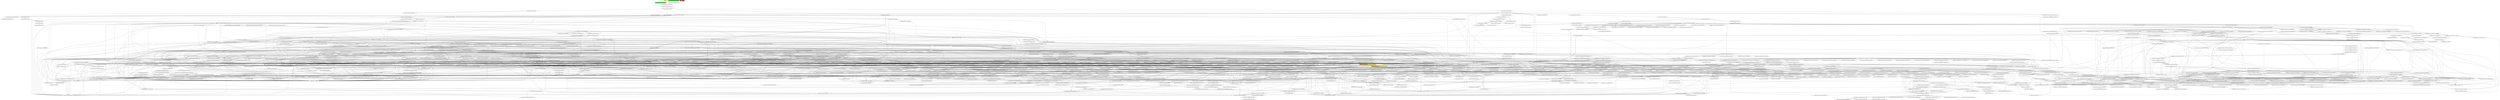 digraph enhanced {
	"ochiai" [style=striped shape=box fillcolor="yellow"];
	"d4" [style=striped shape=box fillcolor="yellow"];
	"com.google.javascript.jscomp.TypeCheckTest#2678" [style=striped shape=box fillcolor="green"];
	"com.google.javascript.jscomp.FunctionTypeBuilder$ThisTypeValidator#184" [style=striped shape=box fillcolor="orange:yellow"];
	"com.google.javascript.jscomp.FunctionTypeBuilder$ThisTypeValidator#175" [style=striped shape=box fillcolor="orange:yellow"];
	"real" [style=striped shape=box fillcolor="red"];
	"com.google.javascript.jscomp.TypeCheckTest#2670" [style=striped shape=box fillcolor="green"];
	"unknown" [style=striped shape=box fillcolor="red"];
	"com.google.common.collect.Maps#515" -> "com.google.common.collect.ImmutableEntry#34" [style=bold];
	"com.google.javascript.jscomp.FunctionTypeBuilder#344" -> "com.google.javascript.rhino.JSDocInfo#1123";
	"com.google.javascript.jscomp.JSSourceFile#78" -> "com.google.javascript.jscomp.SourceFile#94" [style=bold];
	"com.google.javascript.jscomp.parsing.IRFactory#76" -> "com.google.javascript.jscomp.parsing.IRFactory#1197";
	"com.google.javascript.jscomp.FunctionTypeBuilder#721" -> "com.google.javascript.rhino.JSDocInfo#993";
	"com.google.javascript.jscomp.FunctionTypeBuilder#410" -> "com.google.javascript.rhino.JSDocInfo#993";
	"com.google.javascript.rhino.JSDocInfoBuilder#853" -> "com.google.javascript.rhino.JSDocInfo#993";
	"com.google.javascript.rhino.JSDocInfoBuilder#467" -> "com.google.javascript.rhino.JSDocInfo#993";
	"com.google.javascript.jscomp.mozilla.rhino.ObjToIntMap#362" -> "com.google.javascript.jscomp.mozilla.rhino.ObjToIntMap#326" [style=bold];
	"com.google.javascript.rhino.jstype.InstanceObjectType#150" -> "com.google.javascript.rhino.jstype.NamedType#129";
	"com.google.javascript.jscomp.TypeInference#119" -> "com.google.javascript.jscomp.LinkedFlowScope#98";
	"com.google.javascript.rhino.JSDocInfoBuilder#221" -> "com.google.javascript.rhino.JSDocInfo#755";
	"com.google.javascript.rhino.JSDocInfoBuilder#137" -> "com.google.javascript.rhino.JSDocInfo#513" [style=bold];
	"com.google.javascript.jscomp.PrepareAst$PrepareAnnotations#136" -> "com.google.javascript.jscomp.NodeTraversal$AbstractPostOrderCallback#125";
	"com.google.javascript.jscomp.InferJSDocInfo#67" -> "com.google.javascript.jscomp.NodeTraversal$AbstractPostOrderCallback#125";
	"com.google.javascript.rhino.Node#835" -> "com.google.javascript.rhino.Node$PropListItem#351";
	"com.google.javascript.jscomp.ClosureCodingConvention#339" -> "com.google.common.collect.ImmutableList#134";
	"com.google.javascript.rhino.jstype.NamedType#297" -> "com.google.javascript.rhino.jstype.NamedType#124";
	"com.google.javascript.rhino.jstype.NamedType#314" -> "com.google.javascript.rhino.jstype.NamedType#124";
	"com.google.javascript.rhino.jstype.JSType#823" -> "com.google.javascript.rhino.jstype.NamedType#124";
	"com.google.javascript.rhino.jstype.NamedType#190" -> "com.google.javascript.rhino.jstype.NamedType#124";
	"com.google.common.collect.ImmutableList#369" -> "com.google.common.collect.ImmutableList#374";
	"com.google.javascript.jscomp.FunctionTypeBuilder#410" -> "com.google.javascript.rhino.jstype.NamedType#363";
	"com.google.javascript.rhino.Node#824" -> "com.google.javascript.rhino.Node$PropListItem#355";
	"com.google.javascript.jscomp.TypeInference#772" -> "com.google.javascript.jscomp.TypeInference#873";
	"com.google.javascript.jscomp.parsing.JsDocInfoParser#2160" -> "com.google.javascript.rhino.JSDocInfoBuilder#90" [style=bold];
	"com.google.javascript.rhino.jstype.JSTypeRegistry#1229" -> "com.google.javascript.rhino.jstype.PrototypeObjectType#100";
	"com.google.javascript.rhino.Node$PropListItem#355" -> "com.google.javascript.rhino.Node$PropListItem#359";
	"com.google.javascript.rhino.Node#776" -> "com.google.javascript.rhino.Node$PropListItem#359";
	"com.google.javascript.rhino.Node$PropListItem#351" -> "com.google.javascript.rhino.Node$PropListItem#359";
	"com.google.javascript.jscomp.mozilla.rhino.Parser#2516" -> "com.google.javascript.jscomp.mozilla.rhino.Parser#3294";
	"com.google.javascript.jscomp.TypeCheck#306" -> "com.google.javascript.jscomp.TypeCheck#289";
	"com.google.javascript.jscomp.parsing.IRFactory$TransformDispatcher#278" -> "com.google.javascript.jscomp.mozilla.rhino.Node$NodeIterator#393";
	"com.google.javascript.jscomp.parsing.IRFactory$TransformDispatcher#275" -> "com.google.javascript.jscomp.mozilla.rhino.Node$NodeIterator#393";
	"com.google.javascript.jscomp.parsing.IRFactory$TransformDispatcher#363" -> "com.google.javascript.jscomp.parsing.IRFactory$TransformDispatcher#379" [style=bold];
	"com.google.javascript.jscomp.parsing.IRFactory#272" -> "com.google.javascript.jscomp.parsing.TypeSafeDispatcher#119" [style=bold];
	"com.google.javascript.jscomp.TypedScopeCreator$GlobalScopeBuilder#1410" -> "com.google.javascript.jscomp.TypedScopeCreator$GlobalScopeBuilder#1445";
	"com.google.javascript.jscomp.TypedScopeCreator$GlobalScopeBuilder#1433" -> "com.google.javascript.jscomp.TypedScopeCreator$GlobalScopeBuilder#1445";
	"com.google.javascript.rhino.jstype.FunctionPrototypeType#55" -> "com.google.javascript.rhino.jstype.PrototypeObjectType#109";
	"com.google.javascript.rhino.jstype.PrototypeObjectType#100" -> "com.google.javascript.rhino.jstype.PrototypeObjectType#109";
	"com.google.javascript.rhino.jstype.InstanceObjectType#59" -> "com.google.javascript.rhino.jstype.PrototypeObjectType#109";
	"com.google.javascript.rhino.jstype.FunctionType#125" -> "com.google.javascript.rhino.jstype.PrototypeObjectType#109";
	"com.google.javascript.jscomp.ComposeWarningsGuard#70" -> "com.google.common.collect.Iterables$14$1#867";
	"com.google.javascript.jscomp.ComposeWarningsGuard#70" -> "com.google.common.collect.Iterables$14$1#864";
	"com.google.javascript.jscomp.ControlFlowAnalysis#648" -> "com.google.javascript.jscomp.ControlFlowAnalysis#798";
	"com.google.javascript.jscomp.ControlFlowAnalysis#528" -> "com.google.javascript.jscomp.ControlFlowAnalysis#798";
	"com.google.javascript.jscomp.ControlFlowAnalysis#478" -> "com.google.javascript.jscomp.ControlFlowAnalysis#798";
	"com.google.javascript.jscomp.NodeTraversal#439" -> "com.google.javascript.jscomp.NodeTraversal#471";
	"com.google.common.collect.Iterables$14#861" -> "com.google.common.collect.Iterables$14$1#862" [style=bold];
	"com.google.javascript.jscomp.TypeCheck#450" -> "com.google.javascript.jscomp.NodeUtil#989";
	"com.google.javascript.jscomp.InferJSDocInfo#85" -> "com.google.javascript.jscomp.NodeUtil#989";
	"com.google.javascript.rhino.JSDocInfoBuilder#467" -> "com.google.javascript.rhino.JSDocInfo#985";
	"com.google.javascript.jscomp.mozilla.rhino.Node#430" -> "com.google.javascript.jscomp.mozilla.rhino.Node$NodeIterator#388" [style=bold];
	"com.google.javascript.jscomp.FunctionTypeBuilder#410" -> "com.google.javascript.rhino.JSDocInfo#978";
	"com.google.javascript.jscomp.TypeInference#615" -> "com.google.javascript.rhino.jstype.SimpleSlot#47";
	"com.google.javascript.rhino.jstype.SimpleSlot#47" -> "com.google.javascript.rhino.jstype.SimpleSlot#47";
	"com.google.javascript.jscomp.parsing.IRFactory$TransformDispatcher#278" -> "com.google.javascript.jscomp.mozilla.rhino.Node$NodeIterator#382";
	"com.google.javascript.jscomp.mozilla.rhino.Node$NodeIterator#382" -> "com.google.javascript.jscomp.mozilla.rhino.Node$NodeIterator#382";
	"com.google.javascript.jscomp.parsing.IRFactory$TransformDispatcher#275" -> "com.google.javascript.jscomp.mozilla.rhino.Node$NodeIterator#382";
	"com.google.javascript.jscomp.NodeUtil#1254" -> "com.google.javascript.rhino.Node#1267";
	"com.google.javascript.jscomp.ControlFlowAnalysis#690" -> "com.google.javascript.rhino.Node#1267";
	"com.google.javascript.jscomp.TypeInferencePass#78" -> "com.google.javascript.rhino.Node#1267";
	"com.google.javascript.jscomp.TypeCheck#450" -> "com.google.javascript.rhino.Node#1267";
	"com.google.javascript.jscomp.TypeCheck#331" -> "com.google.javascript.rhino.Node#1267";
	"com.google.javascript.jscomp.NodeUtil#2217" -> "com.google.javascript.rhino.Node#1267";
	"com.google.javascript.jscomp.ControlFlowGraph#149" -> "com.google.javascript.rhino.Node#1267";
	"com.google.javascript.jscomp.ControlFlowAnalysis#478" -> "com.google.javascript.rhino.Node#1267";
	"com.google.javascript.jscomp.TypeInference#289" -> "com.google.javascript.rhino.Node#1267";
	"com.google.javascript.jscomp.SuppressDocWarningsGuard#51" -> "com.google.javascript.rhino.Node#1267";
	"com.google.javascript.jscomp.TypeCheck#347" -> "com.google.javascript.rhino.Node#1267";
	"com.google.javascript.jscomp.TypedScopeCreator$GlobalScopeBuilder#1445" -> "com.google.javascript.rhino.Node#1267";
	"com.google.javascript.jscomp.TypedScopeCreator$AbstractScopeBuilder#1292" -> "com.google.javascript.rhino.Node#1267";
	"com.google.javascript.jscomp.Scope$Var#122" -> "com.google.javascript.rhino.Node#1267";
	"com.google.javascript.jscomp.TypedScopeCreator#173" -> "com.google.javascript.jscomp.TypedScopeCreator$LocalScopeBuilder#1524";
	"com.google.javascript.rhino.jstype.UnionTypeBuilder#90" -> "com.google.javascript.rhino.jstype.StringType#49";
	"com.google.javascript.rhino.jstype.JSTypeRegistry#857" -> "com.google.javascript.rhino.jstype.AllType#68" [style=bold];
	"com.google.javascript.jscomp.TypeInference#873" -> "com.google.javascript.rhino.jstype.FunctionType#858" [style=bold];
	"com.google.javascript.jscomp.LinkedFlowScope#39" -> "com.google.javascript.jscomp.LinkedFlowScope$FlatFlowScopeCache#381";
	"com.google.javascript.jscomp.LinkedFlowScope#63" -> "com.google.javascript.jscomp.LinkedFlowScope$FlatFlowScopeCache#381";
	"com.google.javascript.jscomp.LinkedFlowScope#86" -> "com.google.javascript.jscomp.LinkedFlowScope$FlatFlowScopeCache#381";
	"com.google.javascript.rhino.jstype.JSTypeRegistry#1248" -> "com.google.javascript.rhino.jstype.JSTypeRegistry#930";
	"com.google.javascript.jscomp.SuppressDocWarningsGuard#51" -> "com.google.javascript.rhino.JSDocInfo#1140";
	"com.google.javascript.rhino.jstype.InstanceObjectType#150" -> "com.google.javascript.rhino.jstype.NamedType#149";
	"com.google.javascript.jscomp.parsing.JsDocInfoParser#144" -> "com.google.javascript.rhino.JSDocInfoBuilder#73" [style=bold];
	"com.google.javascript.jscomp.TypeInferencePass#88" -> "com.google.javascript.jscomp.NodeTraversal#204";
	"com.google.javascript.jscomp.TypeCheck#367" -> "com.google.javascript.jscomp.NodeTraversal#204";
	"com.google.javascript.jscomp.NodeTraversal#196" -> "com.google.javascript.jscomp.NodeTraversal#204";
	"com.google.javascript.jscomp.mozilla.rhino.ast.FunctionNode#237" -> "com.google.javascript.jscomp.mozilla.rhino.Node#513";
	"com.google.javascript.jscomp.mozilla.rhino.Node#227" -> "com.google.javascript.jscomp.mozilla.rhino.Node#513";
	"com.google.javascript.rhino.jstype.JSType#885" -> "com.google.javascript.rhino.jstype.FunctionType#863";
	"com.google.javascript.jscomp.JSSourceFile#72" -> "com.google.javascript.jscomp.SourceFile#79";
	"com.google.javascript.jscomp.SourceFile$Preloaded#301" -> "com.google.javascript.jscomp.SourceFile#79";
	"com.google.javascript.jscomp.ControlFlowAnalysis#135" -> "com.google.javascript.jscomp.ControlFlowAnalysis$1#71" [style=bold];
	"com.google.javascript.jscomp.TypedScopeCreator#173" -> "com.google.javascript.jscomp.TypedScopeCreator$LocalScopeBuilder#1512";
	"com.google.common.collect.RegularImmutableMap#38" -> "com.google.common.collect.ImmutableEntry#44";
	"com.google.common.collect.ImmutableMap$Builder#183" -> "com.google.common.collect.ImmutableEntry#44";
	"com.google.javascript.jscomp.SuppressDocWarningsGuard#38" -> "com.google.common.collect.ImmutableEntry#44";
	"com.google.common.collect.RegularImmutableMap#38" -> "com.google.common.collect.ImmutableEntry#40";
	"com.google.common.collect.ImmutableMap$Builder#183" -> "com.google.common.collect.ImmutableEntry#40";
	"com.google.javascript.jscomp.SuppressDocWarningsGuard#38" -> "com.google.common.collect.ImmutableEntry#40";
	"com.google.javascript.rhino.jstype.UnionTypeBuilder#90" -> "com.google.javascript.rhino.jstype.BooleanType#49";
	"com.google.javascript.jscomp.ControlFlowAnalysis#690" -> "com.google.javascript.jscomp.ControlFlowAnalysis#775";
	"com.google.javascript.jscomp.ControlFlowAnalysis#146" -> "com.google.javascript.jscomp.ControlFlowAnalysis#775";
	"com.google.javascript.jscomp.ControlFlowAnalysis#478" -> "com.google.javascript.jscomp.ControlFlowAnalysis#775";
	"com.google.javascript.jscomp.TypedScopeCreator$LocalScopeBuilder#1512" -> "com.google.javascript.jscomp.TypedScopeCreator$LocalScopeBuilder#1516" [style=bold];
	"com.google.javascript.jscomp.FunctionTypeBuilder#458" -> "com.google.common.collect.Sets#208";
	"com.google.javascript.jscomp.TypeValidator#607" -> "com.google.javascript.rhino.jstype.NamedType#134";
	"com.google.javascript.rhino.JSDocInfoBuilder#90" -> "com.google.javascript.rhino.JSDocInfoBuilder#81" [style=bold];
	"com.google.javascript.jscomp.TypeInference#289" -> "com.google.javascript.jscomp.TypeInference#663";
	"com.google.javascript.jscomp.ControlFlowAnalysis#291" -> "com.google.javascript.jscomp.ControlFlowAnalysis#528";
	"com.google.javascript.jscomp.TypeInference#1033" -> "com.google.javascript.jscomp.LinkedFlowScope#140";
	"com.google.javascript.jscomp.TypeInference#615" -> "com.google.javascript.jscomp.LinkedFlowScope#140";
	"com.google.javascript.jscomp.mozilla.rhino.Context#418" -> "com.google.javascript.jscomp.mozilla.rhino.ContextFactory#501" [style=bold];
	"com.google.javascript.jscomp.parsing.IRFactory$TransformDispatcher#275" -> "com.google.javascript.jscomp.parsing.IRFactory$TransformDispatcher#363" [style=bold];
	"com.google.javascript.jscomp.TypedScopeCreator$AbstractScopeBuilder#418" -> "com.google.javascript.jscomp.TypedScopeCreator$GlobalScopeBuilder#1433";
	"com.google.javascript.rhino.jstype.PrototypeObjectType#390" -> "com.google.javascript.rhino.jstype.FunctionType#851";
	"com.google.javascript.rhino.jstype.FunctionType#287" -> "com.google.javascript.rhino.jstype.FunctionType#834" [style=bold];
	"com.google.common.collect.ImmutableMap$Builder#198" -> "com.google.common.collect.ImmutableMap$Builder#203" [style=bold];
	"com.google.javascript.rhino.JSDocInfo#246" -> "com.google.javascript.rhino.JSDocInfo#311";
	"com.google.javascript.jscomp.TypedScopeCreator$LocalScopeBuilder#1524" -> "com.google.javascript.jscomp.NodeTraversal#421";
	"com.google.javascript.jscomp.TypedScopeCreator#221" -> "com.google.javascript.jscomp.NodeTraversal#421";
	"com.google.javascript.jscomp.TypedScopeCreator#173" -> "com.google.javascript.jscomp.NodeTraversal#421";
	"com.google.javascript.jscomp.ControlFlowAnalysis#146" -> "com.google.javascript.jscomp.NodeTraversal#421";
	"com.google.javascript.jscomp.PrepareAst#57" -> "com.google.javascript.jscomp.NodeTraversal#421";
	"com.google.javascript.jscomp.InferJSDocInfo#72" -> "com.google.javascript.jscomp.NodeTraversal#421";
	"com.google.javascript.jscomp.mozilla.rhino.Parser#2320" -> "com.google.javascript.jscomp.mozilla.rhino.Parser#394";
	"com.google.javascript.jscomp.parsing.ParserRunner#85" -> "com.google.javascript.jscomp.mozilla.rhino.Parser#152";
	"com.google.common.collect.AbstractMultimap$EntryIterator#1240" -> "com.google.common.collect.Iterators#105";
	"com.google.javascript.jscomp.TypedScopeCreator$LocalScopeBuilder#1536" -> "com.google.javascript.jscomp.TypedScopeCreator$LocalScopeBuilder#1549" [style=bold];
	"com.google.javascript.jscomp.parsing.JsDocInfoParser#144" -> "com.google.javascript.rhino.JSDocInfoBuilder#137";
	"com.google.javascript.jscomp.TypedScopeCreator$AbstractScopeBuilder#418" -> "com.google.javascript.jscomp.TypedScopeCreator$AbstractScopeBuilder#1056";
	"com.google.javascript.jscomp.parsing.JsDocInfoParser#144" -> "com.google.javascript.rhino.JSDocInfoBuilder#383";
	"com.google.common.collect.RegularImmutableMap#29" -> "com.google.common.collect.RegularImmutableMap#29";
	"com.google.common.collect.ImmutableMap$Builder#183" -> "com.google.common.collect.RegularImmutableMap#29";
	"com.google.javascript.jscomp.SuppressDocWarningsGuard#38" -> "com.google.common.collect.RegularImmutableMap#29";
	"com.google.javascript.jscomp.parsing.JsDocInfoParser#1570" -> "com.google.javascript.jscomp.parsing.JsDocInfoParser#1615";
	"com.google.javascript.jscomp.mozilla.rhino.Node#234" -> "com.google.javascript.jscomp.mozilla.rhino.Node#534" [style=bold];
	"com.google.javascript.jscomp.FunctionTypeBuilder#344" -> "com.google.common.collect.Iterators$1#62";
	"com.google.javascript.rhino.jstype.FunctionType#863" -> "com.google.common.collect.Iterators$1#62";
	"com.google.common.collect.Iterators$5#510" -> "com.google.common.collect.Iterators$1#62";
	"com.google.common.collect.Sets#208" -> "com.google.common.collect.Iterators$1#62";
	"com.google.common.collect.Iterators#501" -> "com.google.common.collect.Iterators$5#502" [style=bold];
	"com.google.javascript.jscomp.parsing.JsDocInfoParser#1615" -> "com.google.javascript.jscomp.parsing.JsDocInfoParser#1853";
	"com.google.javascript.jscomp.TypedScopeCreator#173" -> "com.google.javascript.jscomp.TypedScopeCreator$AbstractScopeBuilder#1292" [style=bold];
	"com.google.javascript.jscomp.mozilla.rhino.ast.VariableInitializer#81" -> "com.google.javascript.jscomp.mozilla.rhino.ast.AstNode#182";
	"com.google.javascript.jscomp.mozilla.rhino.ast.Comment#91" -> "com.google.javascript.jscomp.mozilla.rhino.ast.AstNode#182";
	"com.google.javascript.jscomp.mozilla.rhino.ast.ObjectLiteral#85" -> "com.google.javascript.jscomp.mozilla.rhino.ast.AstNode#182";
	"com.google.javascript.jscomp.mozilla.rhino.ast.KeywordLiteral#71" -> "com.google.javascript.jscomp.mozilla.rhino.ast.AstNode#182";
	"com.google.javascript.jscomp.mozilla.rhino.ast.ExpressionStatement#106" -> "com.google.javascript.jscomp.mozilla.rhino.ast.AstNode#182";
	"com.google.javascript.jscomp.mozilla.rhino.Parser#322" -> "com.google.javascript.jscomp.mozilla.rhino.TokenStream#299";
	"com.google.javascript.jscomp.mozilla.rhino.Parser#1874" -> "com.google.javascript.jscomp.mozilla.rhino.TokenStream#299";
	"com.google.javascript.rhino.jstype.JSType#303" -> "com.google.javascript.rhino.jstype.NamedType#164";
	"com.google.javascript.jscomp.mozilla.rhino.ast.FunctionNode#136" -> "com.google.javascript.jscomp.mozilla.rhino.ast.ScriptNode#85";
	"com.google.javascript.jscomp.mozilla.rhino.ast.AstRoot#70" -> "com.google.javascript.jscomp.mozilla.rhino.ast.ScriptNode#85";
	"com.google.javascript.jscomp.FunctionTypeBuilder#672" -> "com.google.javascript.rhino.jstype.FunctionType#829";
	"com.google.javascript.jscomp.NodeTraversal#439" -> "com.google.javascript.jscomp.TypedScopeCreator$LocalScopeBuilder#1536";
	"com.google.common.collect.AbstractMultimap#254" -> "com.google.common.collect.AbstractMultimap$Entries#1192";
	"com.google.javascript.jscomp.SemanticReverseAbstractInterpreter#115" -> "com.google.javascript.jscomp.ChainableReverseAbstractInterpreter#61";
	"com.google.javascript.jscomp.parsing.JsDocInfoParser#101" -> "com.google.javascript.rhino.JSDocInfoBuilder#67" [style=bold];
	"com.google.javascript.jscomp.parsing.JsDocInfoParser#144" -> "com.google.javascript.rhino.JSDocInfoBuilder#369";
	"com.google.javascript.rhino.JSDocInfoBuilder#113" -> "com.google.javascript.rhino.JSDocInfoBuilder#127";
	"com.google.javascript.jscomp.FunctionTypeBuilder#672" -> "com.google.javascript.rhino.jstype.JSTypeRegistry#722";
	"com.google.javascript.jscomp.TypedScopeCreator$GlobalScopeBuilder#1445" -> "com.google.javascript.rhino.jstype.JSTypeRegistry#722";
	"com.google.common.collect.AbstractMultimap$EntrySet#1277" -> "com.google.common.collect.AbstractMultimap$Entries#1190";
	"com.google.common.collect.AbstractMultimap$Entries#1190" -> "com.google.common.collect.AbstractMultimap$Entries#1190";
	"com.google.common.collect.RegularImmutableMap$EntrySet#125" -> "com.google.common.collect.RegularImmutableMap#30";
	"com.google.javascript.jscomp.NodeTraversal#439" -> "com.google.javascript.jscomp.NodeTraversal#439";
	"com.google.javascript.jscomp.NodeTraversal#307" -> "com.google.javascript.jscomp.NodeTraversal#439";
	"com.google.javascript.jscomp.NodeTraversal#246" -> "com.google.javascript.jscomp.NodeTraversal#439";
	"com.google.javascript.jscomp.NodeTraversal#471" -> "com.google.javascript.jscomp.NodeTraversal#439";
	"com.google.javascript.jscomp.mozilla.rhino.Parser#2137" -> "com.google.javascript.jscomp.mozilla.rhino.Parser#379";
	"com.google.javascript.jscomp.mozilla.rhino.Parser#2059" -> "com.google.javascript.jscomp.mozilla.rhino.Parser#379";
	"com.google.javascript.jscomp.mozilla.rhino.Parser#2113" -> "com.google.javascript.jscomp.mozilla.rhino.Parser#379";
	"com.google.javascript.jscomp.mozilla.rhino.Parser#1874" -> "com.google.javascript.jscomp.mozilla.rhino.Parser#379";
	"com.google.javascript.jscomp.mozilla.rhino.Parser#2433" -> "com.google.javascript.jscomp.mozilla.rhino.Parser#379";
	"com.google.javascript.jscomp.mozilla.rhino.Parser#412" -> "com.google.javascript.jscomp.mozilla.rhino.Parser#379";
	"com.google.javascript.jscomp.mozilla.rhino.Parser#621" -> "com.google.javascript.jscomp.mozilla.rhino.Parser#379";
	"com.google.javascript.jscomp.mozilla.rhino.Parser#2189" -> "com.google.javascript.jscomp.mozilla.rhino.Parser#379";
	"com.google.javascript.jscomp.mozilla.rhino.Parser#2176" -> "com.google.javascript.jscomp.mozilla.rhino.Parser#379";
	"com.google.javascript.jscomp.mozilla.rhino.Parser#772" -> "com.google.javascript.jscomp.mozilla.rhino.Parser#379";
	"com.google.javascript.jscomp.mozilla.rhino.Parser#2163" -> "com.google.javascript.jscomp.mozilla.rhino.Parser#379";
	"com.google.javascript.jscomp.mozilla.rhino.Parser#692" -> "com.google.javascript.jscomp.mozilla.rhino.Parser#379";
	"com.google.javascript.jscomp.mozilla.rhino.Parser#2150" -> "com.google.javascript.jscomp.mozilla.rhino.Parser#379";
	"com.google.javascript.jscomp.TypeInference#772" -> "com.google.javascript.jscomp.TypeInference#842";
	"com.google.javascript.rhino.jstype.PrototypeObjectType#410" -> "com.google.javascript.rhino.jstype.JSType#823";
	"com.google.javascript.rhino.jstype.FunctionType#753" -> "com.google.javascript.rhino.jstype.JSType#823";
	"com.google.javascript.rhino.jstype.ValueType#54" -> "com.google.javascript.rhino.jstype.JSType#823";
	"com.google.javascript.jscomp.LinkedFlowScope$FlatFlowScopeCache#489" -> "com.google.javascript.jscomp.Scope#415";
	"com.google.common.collect.ImmutableMap$Builder#203" -> "com.google.common.collect.RegularImmutableMap#38";
	"com.google.common.collect.ImmutableMap#231" -> "com.google.common.collect.RegularImmutableMap#38";
	"com.google.javascript.jscomp.parsing.JsDocInfoParser#1853" -> "com.google.javascript.jscomp.parsing.JsDocInfoParser#1861";
	"com.google.javascript.jscomp.TypeCheck#1316" -> "com.google.common.collect.Iterators$5#510";
	"com.google.javascript.rhino.jstype.FunctionType#314" -> "com.google.common.collect.Iterators$5#510";
	"com.google.javascript.jscomp.mozilla.rhino.Parser#2799" -> "com.google.javascript.jscomp.mozilla.rhino.Parser#3081";
	"com.google.javascript.jscomp.mozilla.rhino.ast.VariableDeclaration#72" -> "com.google.javascript.jscomp.mozilla.rhino.ast.AstNode#171";
	"com.google.javascript.jscomp.mozilla.rhino.ast.Name#84" -> "com.google.javascript.jscomp.mozilla.rhino.ast.AstNode#171";
	"com.google.javascript.jscomp.mozilla.rhino.ast.Block#63" -> "com.google.javascript.jscomp.mozilla.rhino.ast.AstNode#171";
	"com.google.javascript.jscomp.mozilla.rhino.ast.FunctionCall#68" -> "com.google.javascript.jscomp.mozilla.rhino.ast.AstNode#171";
	"com.google.javascript.jscomp.TypeCheckTest#7777" -> "com.google.javascript.jscomp.JSSourceFile#55";
	"com.google.javascript.jscomp.Tracer#421" -> "com.google.javascript.jscomp.Tracer#967";
	"com.google.javascript.jscomp.Tracer#250" -> "com.google.javascript.jscomp.Tracer#967";
	"com.google.javascript.jscomp.NodeTraversal#439" -> "com.google.javascript.jscomp.TypedScopeCreator$GlobalScopeBuilder#1410";
	"com.google.javascript.jscomp.parsing.IRFactory#76" -> "com.google.javascript.jscomp.parsing.IRFactory#1177" [style=bold];
	"com.google.javascript.jscomp.Scope#280" -> "com.google.javascript.rhino.jstype.FunctionType#814";
	"com.google.javascript.jscomp.TypedScopeCreator#173" -> "com.google.javascript.rhino.jstype.FunctionType#814";
	"com.google.javascript.jscomp.mozilla.rhino.ObjToIntMap#362" -> "com.google.javascript.jscomp.mozilla.rhino.ObjToIntMap#304" [style=bold];
	"com.google.javascript.rhino.JSDocInfoBuilder#618" -> "com.google.javascript.rhino.JSDocInfo#331";
	"com.google.javascript.jscomp.FunctionTypeBuilder#721" -> "com.google.javascript.rhino.JSDocInfo#331";
	"com.google.javascript.jscomp.FunctionTypeBuilder#344" -> "com.google.javascript.rhino.JSDocInfo#331";
	"com.google.javascript.rhino.JSDocInfoBuilder#853" -> "com.google.javascript.rhino.JSDocInfo#331";
	"com.google.javascript.jscomp.TypedScopeCreator$GlobalScopeBuilder#1445" -> "com.google.javascript.rhino.jstype.JSTypeRegistry#734";
	"com.google.javascript.jscomp.TypeInference#119" -> "com.google.javascript.jscomp.LinkedFlowScope#103";
	"com.google.javascript.jscomp.TypeInference#1251" -> "com.google.javascript.jscomp.LinkedFlowScope#103";
	"com.google.javascript.jscomp.parsing.JsDocInfoParser#2168" -> "com.google.javascript.rhino.JSDocInfoBuilder#113" [style=bold];
	"com.google.javascript.jscomp.TypeInference#481" -> "com.google.javascript.jscomp.LinkedFlowScope#112";
	"com.google.javascript.jscomp.parsing.IRFactory#1177" -> "com.google.javascript.rhino.Node#756";
	"com.google.javascript.jscomp.parsing.IRFactory#1197" -> "com.google.javascript.rhino.Node#756";
	"com.google.javascript.jscomp.parsing.IRFactory#1185" -> "com.google.javascript.rhino.Node#756";
	"com.google.javascript.jscomp.parsing.IRFactory#1181" -> "com.google.javascript.rhino.Node#756";
	"com.google.javascript.jscomp.TypeInference#595" -> "com.google.javascript.jscomp.Scope#426";
	"com.google.javascript.jscomp.TypeCheck#409" -> "com.google.javascript.jscomp.Scope#426";
	"com.google.javascript.jscomp.TypedScopeCreator$AbstractScopeBuilder#1278" -> "com.google.javascript.jscomp.Scope#426";
	"com.google.javascript.jscomp.Scope#415" -> "com.google.javascript.jscomp.Scope#426";
	"com.google.javascript.jscomp.Scope#426" -> "com.google.javascript.jscomp.Scope#426";
	"com.google.javascript.jscomp.TypedScopeCreator$AbstractScopeBuilder#931" -> "com.google.javascript.jscomp.Scope#426";
	"com.google.javascript.jscomp.TypeInference#481" -> "com.google.javascript.jscomp.Scope#426";
	"com.google.javascript.jscomp.TypedScopeCreator$LocalScopeBuilder#1549" -> "com.google.javascript.jscomp.Scope#426";
	"com.google.javascript.jscomp.TypeCheck#1250" -> "com.google.javascript.jscomp.Scope#426";
	"com.google.javascript.jscomp.mozilla.rhino.Parser#621" -> "com.google.javascript.jscomp.mozilla.rhino.Node#557";
	"com.google.javascript.jscomp.mozilla.rhino.ast.ExpressionStatement#122" -> "com.google.javascript.jscomp.mozilla.rhino.Node#557";
	"com.google.javascript.jscomp.mozilla.rhino.Parser#2461" -> "com.google.javascript.jscomp.mozilla.rhino.Node#557";
	"com.google.javascript.jscomp.mozilla.rhino.Parser#2606" -> "com.google.javascript.jscomp.mozilla.rhino.Node#557";
	"com.google.javascript.jscomp.mozilla.rhino.Parser#2516" -> "com.google.javascript.jscomp.mozilla.rhino.Node#557";
	"com.google.javascript.jscomp.mozilla.rhino.Parser#3229" -> "com.google.javascript.jscomp.mozilla.rhino.Node#557";
	"com.google.javascript.jscomp.mozilla.rhino.Parser#3081" -> "com.google.javascript.jscomp.mozilla.rhino.Node#557";
	"com.google.javascript.jscomp.mozilla.rhino.Parser#280" -> "com.google.javascript.jscomp.mozilla.rhino.Node#557";
	"com.google.javascript.jscomp.mozilla.rhino.Parser#988" -> "com.google.javascript.jscomp.mozilla.rhino.Node#557";
	"com.google.javascript.jscomp.mozilla.rhino.Parser#1874" -> "com.google.javascript.jscomp.mozilla.rhino.Node#557";
	"com.google.javascript.jscomp.TypedScopeCreator$AbstractScopeBuilder#418" -> "com.google.javascript.jscomp.NodeTraversal#400";
	"com.google.javascript.jscomp.TypedScopeCreator$AbstractScopeBuilder#1168" -> "com.google.javascript.jscomp.NodeTraversal#400";
	"com.google.javascript.jscomp.LinkedFlowScope#140" -> "com.google.javascript.rhino.jstype.SimpleSlot#59";
	"com.google.javascript.jscomp.TypeInference#289" -> "com.google.javascript.jscomp.TypeInference#615";
	"com.google.javascript.jscomp.FunctionTypeBuilder#672" -> "com.google.javascript.rhino.jstype.FunctionType#822";
	"com.google.javascript.jscomp.TypedScopeCreator$DiscoverEnumsAndTypedefs#281" -> "com.google.javascript.jscomp.TypedScopeCreator$DiscoverEnumsAndTypedefs#307";
	"com.google.javascript.jscomp.ChainableReverseAbstractInterpreter#61" -> "com.google.javascript.jscomp.ChainableReverseAbstractInterpreter$2#245" [style=bold];
	"com.google.javascript.jscomp.DataFlowAnalysis#180" -> "com.google.javascript.jscomp.DataFlowAnalysis#202";
	"com.google.javascript.jscomp.LinkedFlowScope$LinkedFlowSlot#372" -> "com.google.javascript.rhino.jstype.SimpleSlot#52";
	"com.google.javascript.jscomp.parsing.IRFactory#127" -> "com.google.javascript.jscomp.mozilla.rhino.ast.ScriptNode#93";
	"com.google.javascript.rhino.jstype.FunctionType#794" -> "com.google.javascript.rhino.jstype.FunctionType#807" [style=bold];
	"com.google.javascript.jscomp.parsing.IRFactory#76" -> "com.google.javascript.jscomp.parsing.IRFactory#1185";
	"com.google.javascript.jscomp.mozilla.rhino.ast.AstNode#235" -> "com.google.javascript.jscomp.mozilla.rhino.ast.AstNode#198";
	"com.google.javascript.jscomp.parsing.IRFactory#76" -> "com.google.javascript.jscomp.parsing.IRFactory#1181";
	"com.google.javascript.jscomp.SemanticReverseAbstractInterpreter#115" -> "com.google.javascript.jscomp.SemanticReverseAbstractInterpreter$5#102" [style=bold];
	"com.google.javascript.jscomp.TypeInferencePass$TypeInferringCallback#129" -> "com.google.javascript.jscomp.NodeTraversal#413";
	"com.google.javascript.jscomp.TypeInferencePass$TypeInferringCallback#121" -> "com.google.javascript.jscomp.NodeTraversal#413";
	"com.google.common.collect.AbstractListMultimap#72" -> "com.google.common.collect.AbstractMultimap#194";
	"com.google.javascript.jscomp.TypeInference#615" -> "com.google.javascript.rhino.jstype.SimpleSlot#67";
	"com.google.javascript.jscomp.JSSourceFile#55" -> "com.google.javascript.jscomp.JSSourceFile#72" [style=bold];
	"com.google.javascript.rhino.Node#792" -> "com.google.javascript.rhino.Node#741";
	"com.google.javascript.rhino.Node#808" -> "com.google.javascript.rhino.Node#741";
	"com.google.javascript.jscomp.JsAst#77" -> "com.google.javascript.jscomp.JSSourceFile#78";
	"com.google.javascript.jscomp.mozilla.rhino.Parser#1098" -> "com.google.javascript.jscomp.mozilla.rhino.ast.AstNode#191";
	"com.google.javascript.jscomp.mozilla.rhino.ast.FunctionNode#237" -> "com.google.javascript.jscomp.mozilla.rhino.ast.AstNode#191";
	"com.google.javascript.jscomp.mozilla.rhino.ast.InfixExpression#85" -> "com.google.javascript.jscomp.mozilla.rhino.ast.AstNode#191";
	"com.google.javascript.jscomp.mozilla.rhino.Parser#276" -> "com.google.javascript.jscomp.mozilla.rhino.ast.AstNode#191";
	"com.google.javascript.jscomp.mozilla.rhino.ast.AstNode#287" -> "com.google.javascript.jscomp.mozilla.rhino.ast.AstNode#191";
	"com.google.javascript.jscomp.mozilla.rhino.Parser#692" -> "com.google.javascript.jscomp.mozilla.rhino.ast.AstNode#191";
	"com.google.javascript.jscomp.mozilla.rhino.ast.AstNode#263" -> "com.google.javascript.jscomp.mozilla.rhino.ast.AstNode#191";
	"com.google.javascript.jscomp.mozilla.rhino.ast.InfixExpression#92" -> "com.google.javascript.jscomp.mozilla.rhino.ast.AstNode#191";
	"com.google.javascript.jscomp.mozilla.rhino.Parser#2516" -> "com.google.javascript.jscomp.mozilla.rhino.ast.AstNode#191";
	"com.google.javascript.jscomp.mozilla.rhino.Parser#2059" -> "com.google.javascript.jscomp.mozilla.rhino.ast.AstNode#191";
	"com.google.javascript.jscomp.mozilla.rhino.ast.ExpressionStatement#91" -> "com.google.javascript.jscomp.mozilla.rhino.ast.AstNode#191";
	"com.google.javascript.jscomp.mozilla.rhino.ast.AstNode#207" -> "com.google.javascript.jscomp.mozilla.rhino.ast.AstNode#191";
	"com.google.javascript.jscomp.DataFlowAnalysis$BranchedForwardDataFlowAnalysis#445" -> "com.google.javascript.jscomp.TypeInference#63";
	"com.google.javascript.jscomp.DataFlowAnalysis$BranchedForwardDataFlowAnalysis#459" -> "com.google.javascript.jscomp.TypeInference#63";
	"com.google.javascript.jscomp.DataFlowAnalysis$BranchedForwardDataFlowAnalysis#394" -> "com.google.javascript.jscomp.TypeInference#63";
	"com.google.javascript.jscomp.TypeInference#63" -> "com.google.javascript.jscomp.TypeInference#63";
	"com.google.common.collect.ImmutableMap#231" -> "com.google.common.collect.ImmutableMap#137";
	"com.google.common.collect.ImmutableMap$Builder#172" -> "com.google.common.collect.ImmutableMap#137";
	"com.google.javascript.jscomp.TypeInferencePass#146" -> "com.google.javascript.jscomp.ControlFlowAnalysis#141";
	"com.google.javascript.jscomp.CodingConvention$AssertionFunctionSpec#315" -> "com.google.javascript.jscomp.CodingConvention$AssertionFunctionSpec#319";
	"com.google.javascript.jscomp.ClosureCodingConvention#339" -> "com.google.javascript.jscomp.CodingConvention$AssertionFunctionSpec#319";
	"com.google.javascript.jscomp.TypeInferencePass#146" -> "com.google.javascript.jscomp.ControlFlowAnalysis#146";
	"com.google.javascript.jscomp.Compiler#227" -> "com.google.javascript.jscomp.DiagnosticGroupWarningsGuard#31";
	"com.google.javascript.jscomp.SuppressDocWarningsGuard#38" -> "com.google.javascript.jscomp.DiagnosticGroupWarningsGuard#31";
	"com.google.common.collect.AbstractMultimap$WrappedCollection$WrappedIterator#490" -> "com.google.common.collect.AbstractMultimap#87";
	"com.google.common.collect.AbstractMultimap$WrappedCollection#409" -> "com.google.common.collect.AbstractMultimap#87";
	"com.google.common.collect.AbstractMultimap$EntryIterator#1240" -> "com.google.common.collect.AbstractMultimap#87";
	"com.google.javascript.jscomp.TypeInference#481" -> "com.google.javascript.jscomp.Scope$Var#161";
	"com.google.javascript.jscomp.TypeInferencePass#57" -> "com.google.javascript.jscomp.CodingConvention$AssertionFunctionSpec#326";
	"com.google.javascript.jscomp.ComposeWarningsGuard#77" -> "com.google.javascript.jscomp.DiagnosticGroupWarningsGuard#38";
	"com.google.javascript.jscomp.TypeInference#289" -> "com.google.javascript.rhino.JSDocInfo#907";
	"com.google.javascript.jscomp.TypedScopeCreator$AbstractScopeBuilder#552" -> "com.google.javascript.rhino.JSDocInfo#907";
	"com.google.javascript.jscomp.TypedScopeCreator$AbstractScopeBuilder#1168" -> "com.google.javascript.rhino.JSDocInfo#907";
	"com.google.javascript.rhino.JSDocInfoBuilder#869" -> "com.google.javascript.rhino.JSDocInfo#907";
	"com.google.javascript.jscomp.TypeCheck#1677" -> "com.google.javascript.rhino.JSDocInfo#907";
	"com.google.javascript.jscomp.TypedScopeCreator$AbstractScopeBuilder#1037" -> "com.google.javascript.rhino.JSDocInfo#907";
	"com.google.javascript.jscomp.TypedScopeCreator$AbstractScopeBuilder#747" -> "com.google.javascript.rhino.JSDocInfo#907";
	"com.google.javascript.jscomp.mozilla.rhino.TokenStream#1281" -> "com.google.javascript.jscomp.mozilla.rhino.TokenStream#1407";
	"com.google.javascript.jscomp.parsing.JsDocInfoParser#144" -> "com.google.javascript.rhino.JSDocInfoBuilder#180";
	"com.google.javascript.jscomp.mozilla.rhino.Parser#2516" -> "com.google.javascript.jscomp.mozilla.rhino.ast.FunctionCall#89";
	"com.google.javascript.jscomp.TypeInference#595" -> "com.google.javascript.jscomp.Scope$Var#168";
	"com.google.javascript.jscomp.TypeInference#119" -> "com.google.javascript.jscomp.Scope$Var#168";
	"com.google.javascript.jscomp.TypeValidator#552" -> "com.google.javascript.jscomp.TypeValidator#562" [style=bold];
	"com.google.javascript.rhino.jstype.UnionTypeBuilder#150" -> "com.google.javascript.rhino.jstype.UnionType#81" [style=bold];
	"com.google.javascript.jscomp.DiagnosticGroupWarningsGuard#48" -> "com.google.javascript.jscomp.DiagnosticGroup#108";
	"com.google.javascript.jscomp.ComposeWarningsGuard#89" -> "com.google.javascript.jscomp.DiagnosticGroup#108";
	"com.google.javascript.jscomp.parsing.Config#71" -> "com.google.common.collect.ImmutableMap#126";
	"com.google.javascript.jscomp.TypeCheckTest#7731" -> "com.google.common.base.Joiner#164";
	"com.google.javascript.jscomp.TypeCheckTest#7777" -> "com.google.common.base.Joiner#164";
	"com.google.javascript.jscomp.parsing.JsDocInfoParser#144" -> "com.google.common.collect.RegularImmutableMap#70";
	"com.google.common.collect.ImmutableMap#298" -> "com.google.common.collect.RegularImmutableMap#70";
	"com.google.javascript.jscomp.mozilla.rhino.ContextFactory#440" -> "com.google.javascript.jscomp.mozilla.rhino.Kit#316";
	"com.google.javascript.jscomp.mozilla.rhino.ContextFactory#451" -> "com.google.javascript.jscomp.mozilla.rhino.Kit#316";
	"com.google.javascript.jscomp.FunctionTypeBuilder$ThisTypeValidator#184" -> "com.google.javascript.rhino.jstype.UnionType#416";
	"com.google.javascript.jscomp.TypeInference#289" -> "com.google.javascript.jscomp.TypeInference#481";
	"com.google.javascript.jscomp.TypeInference#615" -> "com.google.javascript.jscomp.TypeInference#481";
	"com.google.javascript.jscomp.FunctionTypeBuilder#672" -> "com.google.javascript.rhino.jstype.JSTypeRegistry#767";
	"com.google.javascript.rhino.jstype.JSTypeRegistry#827" -> "com.google.javascript.rhino.jstype.JSTypeRegistry#767";
	"com.google.javascript.rhino.jstype.NamedType#217" -> "com.google.javascript.rhino.jstype.JSTypeRegistry#767";
	"com.google.javascript.rhino.jstype.JSTypeRegistry#811" -> "com.google.javascript.rhino.jstype.JSTypeRegistry#767";
	"com.google.javascript.jscomp.parsing.JsDocInfoParser#1036" -> "com.google.javascript.rhino.JSDocInfoBuilder#167";
	"com.google.javascript.jscomp.parsing.JsDocInfoParser#1065" -> "com.google.javascript.rhino.JSDocInfoBuilder#167";
	"com.google.javascript.jscomp.TypeCheck#450" -> "com.google.javascript.jscomp.TypeCheck#1650";
	"com.google.javascript.jscomp.TypeCheck#1140" -> "com.google.javascript.jscomp.TypeCheck#1650";
	"com.google.common.collect.Iterators$5#502" -> "com.google.common.collect.Iterators#78";
	"com.google.common.collect.EmptyImmutableList#37" -> "com.google.common.collect.Iterators#78";
	"com.google.common.collect.EmptyImmutableSet#31" -> "com.google.common.collect.Iterators#78";
	"com.google.javascript.jscomp.TypedScopeCreator$AbstractScopeBuilder#747" -> "com.google.javascript.jscomp.FunctionTypeBuilder#289";
	"com.google.javascript.jscomp.parsing.JsDocInfoParser#1065" -> "com.google.javascript.jscomp.parsing.JsDocInfoParser#1428";
	"com.google.javascript.jscomp.TypeCheck#450" -> "com.google.javascript.jscomp.TypeCheck#1654";
	"com.google.javascript.jscomp.parsing.IRFactory$TransformDispatcher#275" -> "com.google.javascript.jscomp.mozilla.rhino.ast.FunctionCall#79";
	"com.google.javascript.jscomp.TypedScopeCreator$LocalScopeBuilder#1549" -> "com.google.javascript.jscomp.TypedScopeCreator$LocalScopeBuilder#1572" [style=bold];
	"com.google.javascript.jscomp.TypeValidator#360" -> "com.google.javascript.jscomp.TypeValidator#552";
	"com.google.common.collect.AbstractMultimap$RandomAccessWrappedList#819" -> "com.google.common.collect.AbstractMultimap$WrappedList#689" [style=bold];
	"com.google.javascript.jscomp.mozilla.rhino.CompilerEnvirons#68" -> "com.google.javascript.jscomp.mozilla.rhino.Context#2188" [style=bold];
	"com.google.javascript.jscomp.TypeInferencePass#103" -> "com.google.javascript.jscomp.TypeInferencePass#146" [style=bold];
	"com.google.javascript.jscomp.TypeInference#1278" -> "com.google.javascript.rhino.jstype.JSTypeRegistry#774";
	"com.google.javascript.rhino.jstype.JSTypeRegistry#782" -> "com.google.javascript.rhino.jstype.JSTypeRegistry#774";
	"com.google.javascript.rhino.jstype.JSTypeRegistry#1338" -> "com.google.javascript.rhino.jstype.JSTypeRegistry#774";
	"com.google.javascript.jscomp.FunctionTypeBuilder#613" -> "com.google.javascript.rhino.jstype.JSTypeRegistry#774";
	"com.google.javascript.rhino.jstype.JSType#110" -> "com.google.javascript.rhino.jstype.JSTypeRegistry#774";
	"com.google.javascript.rhino.jstype.JSTypeRegistry#778" -> "com.google.javascript.rhino.jstype.JSTypeRegistry#774";
	"com.google.javascript.jscomp.FunctionTypeBuilder#308" -> "com.google.javascript.rhino.jstype.JSTypeRegistry#774";
	"com.google.javascript.rhino.jstype.JSTypeRegistry#879" -> "com.google.javascript.rhino.jstype.JSTypeRegistry#774";
	"com.google.javascript.rhino.jstype.JSTypeRegistry#857" -> "com.google.javascript.rhino.jstype.JSTypeRegistry#774";
	"com.google.javascript.rhino.jstype.JSTypeRegistry#827" -> "com.google.javascript.rhino.jstype.JSTypeRegistry#774";
	"com.google.javascript.jscomp.TypedScopeCreator#344" -> "com.google.javascript.rhino.jstype.JSTypeRegistry#774";
	"com.google.javascript.jscomp.TypedScopeCreator#264" -> "com.google.javascript.rhino.jstype.JSTypeRegistry#774";
	"com.google.javascript.jscomp.TypeCheck#1169" -> "com.google.javascript.rhino.jstype.JSTypeRegistry#774";
	"com.google.javascript.rhino.jstype.JSTypeRegistry#907" -> "com.google.javascript.rhino.jstype.JSTypeRegistry#774";
	"com.google.javascript.rhino.jstype.NullType#84" -> "com.google.javascript.rhino.jstype.JSTypeRegistry#774";
	"com.google.javascript.jscomp.FunctionTypeBuilder$ThisTypeValidator#184" -> "com.google.javascript.rhino.jstype.JSTypeRegistry#774";
	"com.google.javascript.jscomp.TypeValidator#465" -> "com.google.javascript.rhino.jstype.JSTypeRegistry#774";
	"com.google.javascript.jscomp.TypeCheck#1715" -> "com.google.javascript.rhino.jstype.JSTypeRegistry#774";
	"com.google.javascript.jscomp.FunctionTypeBuilder#721" -> "com.google.javascript.rhino.JSDocInfo#931";
	"com.google.javascript.jscomp.FunctionTypeBuilder#289" -> "com.google.javascript.rhino.JSDocInfo#931";
	"com.google.javascript.rhino.JSDocInfoBuilder#853" -> "com.google.javascript.rhino.JSDocInfo#931";
	"com.google.javascript.rhino.jstype.JSTypeRegistry#827" -> "com.google.javascript.rhino.jstype.JSTypeRegistry#778";
	"com.google.javascript.rhino.jstype.TemplateType#54" -> "com.google.javascript.rhino.jstype.JSTypeRegistry#778";
	"com.google.javascript.jscomp.TypedScopeCreator$AbstractScopeBuilder#931" -> "com.google.javascript.rhino.jstype.JSTypeRegistry#778";
	"com.google.javascript.rhino.jstype.NamedType#108" -> "com.google.javascript.rhino.jstype.JSTypeRegistry#778";
	"com.google.javascript.jscomp.Scope#300" -> "com.google.javascript.rhino.jstype.JSTypeRegistry#778";
	"com.google.javascript.rhino.jstype.PrototypeObjectType#109" -> "com.google.javascript.rhino.jstype.JSTypeRegistry#778";
	"com.google.javascript.rhino.jstype.FunctionType#125" -> "com.google.javascript.rhino.jstype.JSTypeRegistry#778";
	"com.google.javascript.jscomp.parsing.JsDocInfoParser#144" -> "com.google.javascript.rhino.JSDocInfoBuilder#398";
	"com.google.javascript.rhino.jstype.ObjectType#137" -> "com.google.javascript.rhino.jstype.ProxyObjectType#206" [style=bold];
	"com.google.javascript.rhino.JSDocInfoBuilder#869" -> "com.google.javascript.rhino.JSDocInfo#923";
	"com.google.javascript.jscomp.TypedScopeCreator$DiscoverEnumsAndTypedefs#307" -> "com.google.javascript.rhino.JSDocInfo#923";
	"com.google.javascript.jscomp.TypedScopeCreator$GlobalScopeBuilder#1445" -> "com.google.javascript.rhino.JSDocInfo#923";
	"com.google.javascript.rhino.jstype.ObjectType#261" -> "com.google.javascript.rhino.jstype.UnknownType#114";
	"com.google.javascript.jscomp.mozilla.rhino.ast.InfixExpression#85" -> "com.google.javascript.jscomp.mozilla.rhino.ast.AstNode#163";
	"com.google.javascript.jscomp.mozilla.rhino.ast.Jump#61" -> "com.google.javascript.jscomp.mozilla.rhino.ast.AstNode#163";
	"com.google.javascript.jscomp.mozilla.rhino.ast.AstNode#182" -> "com.google.javascript.jscomp.mozilla.rhino.ast.AstNode#163";
	"com.google.javascript.jscomp.mozilla.rhino.ast.AstNode#171" -> "com.google.javascript.jscomp.mozilla.rhino.ast.AstNode#163";
	"com.google.javascript.jscomp.mozilla.rhino.Parser#2516" -> "com.google.javascript.jscomp.mozilla.rhino.ast.FunctionCall#68";
	"com.google.javascript.jscomp.graph.LinkedDirectedGraph#42" -> "com.google.javascript.jscomp.graph.DiGraph#28" [style=bold];
	"com.google.common.collect.Iterables#584" -> "com.google.common.collect.Iterables$9#586" [style=bold];
	"com.google.javascript.jscomp.FunctionTypeBuilder#672" -> "com.google.javascript.rhino.jstype.JSTypeRegistry#782";
	"com.google.javascript.jscomp.TypedScopeCreator#256" -> "com.google.javascript.rhino.jstype.JSTypeRegistry#782";
	"com.google.common.collect.Iterators$5#510" -> "com.google.common.collect.Iterators$8#729" [style=bold];
	"com.google.javascript.jscomp.TypeInferencePass#146" -> "com.google.javascript.jscomp.ControlFlowAnalysis#135";
	"com.google.common.collect.Iterators#722" -> "com.google.common.collect.Iterators$8#724" [style=bold];
	"com.google.javascript.jscomp.Compiler#303" -> "com.google.javascript.jscomp.Compiler#379" [style=bold];
	"com.google.common.collect.Iterables$4#426" -> "com.google.common.collect.Iterables$9#588" [style=bold];
	"com.google.common.collect.Iterators$5#510" -> "com.google.common.collect.Iterators$8#726" [style=bold];
	"com.google.javascript.rhino.jstype.PrototypeObjectType#390" -> "com.google.javascript.rhino.jstype.FunctionPrototypeType#48";
	"com.google.javascript.rhino.jstype.ObjectType#364" -> "com.google.javascript.rhino.jstype.FunctionPrototypeType#48";
	"com.google.javascript.rhino.jstype.ObjectType#431" -> "com.google.javascript.rhino.jstype.FunctionPrototypeType#48";
	"com.google.javascript.jscomp.TypeInference#595" -> "com.google.javascript.rhino.jstype.FunctionPrototypeType#48";
	"com.google.javascript.jscomp.TypeInference#531" -> "com.google.javascript.rhino.jstype.FunctionPrototypeType#48";
	"com.google.javascript.rhino.jstype.PrototypeObjectType#455" -> "com.google.javascript.rhino.jstype.FunctionPrototypeType#48";
	"com.google.javascript.jscomp.TypedScopeCreator$AbstractScopeBuilder#1168" -> "com.google.javascript.rhino.jstype.FunctionPrototypeType#48";
	"com.google.javascript.jscomp.TypeCheck#1169" -> "com.google.javascript.rhino.jstype.FunctionPrototypeType#48";
	"com.google.javascript.rhino.jstype.FunctionType#753" -> "com.google.javascript.rhino.jstype.FunctionPrototypeType#48";
	"com.google.javascript.jscomp.TypeCheck#1316" -> "com.google.javascript.rhino.jstype.FunctionPrototypeType#48";
	"com.google.javascript.jscomp.InferJSDocInfo#85" -> "com.google.javascript.rhino.jstype.FunctionPrototypeType#48";
	"com.google.javascript.rhino.jstype.ObjectType#408" -> "com.google.javascript.rhino.jstype.FunctionPrototypeType#48";
	"com.google.javascript.rhino.jstype.PrototypeObjectType#506" -> "com.google.javascript.rhino.jstype.FunctionPrototypeType#48";
	"com.google.javascript.rhino.jstype.FunctionType#597" -> "com.google.javascript.rhino.jstype.FunctionPrototypeType#48";
	"com.google.javascript.jscomp.NodeTraversal#439" -> "com.google.javascript.jscomp.NodeTraversal#614";
	"com.google.javascript.jscomp.ClosureCodingConvention#339" -> "com.google.javascript.jscomp.CodingConvention$AssertionFunctionSpec#315" [style=bold];
	"com.google.javascript.rhino.JSDocInfoBuilder#869" -> "com.google.javascript.rhino.JSDocInfo#915";
	"com.google.javascript.jscomp.TypedScopeCreator$AbstractScopeBuilder#1037" -> "com.google.javascript.rhino.JSDocInfo#915";
	"com.google.javascript.jscomp.TypedScopeCreator$DiscoverEnumsAndTypedefs#307" -> "com.google.javascript.rhino.JSDocInfo#915";
	"com.google.javascript.jscomp.parsing.JsDocInfoParser#1615" -> "com.google.javascript.jscomp.parsing.JsDocInfoParser#1647";
	"com.google.javascript.jscomp.CompilerInput#102" -> "com.google.javascript.jscomp.JsAst#49";
	"com.google.javascript.rhino.jstype.UnionType#396" -> "com.google.javascript.rhino.jstype.JSType$1#90";
	"com.google.javascript.jscomp.CompilerInput#81" -> "com.google.javascript.jscomp.JsAst#42";
	"com.google.javascript.rhino.jstype.JSType$1#90" -> "com.google.javascript.rhino.jstype.JSType$1#92";
	"com.google.javascript.rhino.jstype.UnionTypeBuilder#90" -> "com.google.javascript.rhino.jstype.UnionType#92";
	"com.google.javascript.rhino.jstype.FunctionPrototypeType#62" -> "com.google.javascript.rhino.jstype.FunctionPrototypeType#55" [style=bold];
	"com.google.javascript.jscomp.NodeTraversal$AbstractShallowStatementCallback#154" -> "com.google.javascript.jscomp.NodeUtil#1169";
	"com.google.javascript.jscomp.FunctionTypeBuilder#308" -> "com.google.javascript.jscomp.NodeUtil#1169";
	"com.google.javascript.jscomp.TypeCheck#1316" -> "com.google.javascript.jscomp.TypeValidator#525";
	"com.google.javascript.jscomp.mozilla.rhino.Parser#2516" -> "com.google.javascript.jscomp.mozilla.rhino.Parser#2606";
	"com.google.javascript.rhino.jstype.FunctionType#360" -> "com.google.javascript.rhino.jstype.PrototypeObjectType#141";
	"com.google.javascript.jscomp.TypeCheck#1169" -> "com.google.javascript.rhino.jstype.PrototypeObjectType#141";
	"com.google.javascript.rhino.jstype.ObjectType#261" -> "com.google.javascript.rhino.jstype.PrototypeObjectType#141";
	"com.google.javascript.rhino.jstype.FunctionPrototypeType#48" -> "com.google.javascript.rhino.jstype.PrototypeObjectType#141";
	"com.google.javascript.jscomp.MemoizedScopeCreator#51" -> "com.google.javascript.jscomp.TypedScopeCreator#173";
	"com.google.javascript.jscomp.Compiler#303" -> "com.google.javascript.jscomp.Compiler#365" [style=bold];
	"com.google.javascript.rhino.jstype.ObjectType#431" -> "com.google.javascript.rhino.jstype.PrototypeObjectType#380";
	"com.google.javascript.rhino.jstype.PrototypeObjectType#202" -> "com.google.javascript.rhino.jstype.PrototypeObjectType#380";
	"com.google.javascript.rhino.jstype.PrototypeObjectType#141" -> "com.google.javascript.rhino.jstype.PrototypeObjectType#380";
	"com.google.javascript.rhino.jstype.FunctionType#65" -> "com.google.javascript.rhino.jstype.PrototypeObjectType#380";
	"com.google.javascript.rhino.jstype.FunctionPrototypeType#48" -> "com.google.javascript.rhino.jstype.PrototypeObjectType#380";
	"com.google.javascript.jscomp.mozilla.rhino.Parser#1989" -> "com.google.javascript.jscomp.mozilla.rhino.Parser#1993";
	"com.google.javascript.jscomp.mozilla.rhino.Parser#1874" -> "com.google.javascript.jscomp.mozilla.rhino.Parser#1993";
	"com.google.javascript.jscomp.TypedScopeCreator$AbstractScopeBuilder#382" -> "com.google.javascript.jscomp.TypedScopeCreator$DeferredSetType#136" [style=bold];
	"com.google.javascript.jscomp.TypeInference#1265" -> "com.google.javascript.rhino.Node#1919";
	"com.google.javascript.jscomp.TypeInference#1005" -> "com.google.javascript.rhino.Node#1919";
	"com.google.javascript.jscomp.Scope#280" -> "com.google.javascript.rhino.Node#1919";
	"com.google.javascript.jscomp.TypeCheck#450" -> "com.google.javascript.rhino.Node#1919";
	"com.google.javascript.jscomp.TypedScopeCreator#173" -> "com.google.javascript.rhino.Node#1919";
	"com.google.javascript.jscomp.TypeCheck#1140" -> "com.google.javascript.rhino.Node#1919";
	"com.google.javascript.rhino.jstype.ArrowType#187" -> "com.google.javascript.rhino.Node#1919";
	"com.google.javascript.rhino.jstype.ArrowType#234" -> "com.google.javascript.rhino.Node#1919";
	"com.google.javascript.jscomp.TypeInference#289" -> "com.google.javascript.rhino.Node#1919";
	"com.google.javascript.jscomp.TypeInference#663" -> "com.google.javascript.rhino.Node#1919";
	"com.google.javascript.jscomp.TypeCheck#409" -> "com.google.javascript.rhino.Node#1919";
	"com.google.javascript.rhino.jstype.ArrowType#147" -> "com.google.javascript.rhino.Node#1919";
	"com.google.javascript.jscomp.TypeInference#842" -> "com.google.javascript.rhino.Node#1919";
	"com.google.javascript.jscomp.TypeCheck#1105" -> "com.google.javascript.rhino.Node#1919";
	"com.google.javascript.jscomp.TypeCheck#1677" -> "com.google.javascript.rhino.Node#1919";
	"com.google.javascript.jscomp.TypeCheck#1316" -> "com.google.javascript.rhino.Node#1919";
	"com.google.javascript.jscomp.InferJSDocInfo#85" -> "com.google.javascript.rhino.Node#1919";
	"com.google.javascript.jscomp.TypeInference#615" -> "com.google.javascript.rhino.Node#1919";
	"com.google.javascript.jscomp.TypeCheck#1612" -> "com.google.javascript.rhino.Node#1919";
	"com.google.javascript.jscomp.TypedScopeCreator$LocalScopeBuilder#1572" -> "com.google.javascript.rhino.Node#1919";
	"com.google.javascript.jscomp.TypeCheck#798" -> "com.google.javascript.rhino.Node#1919";
	"com.google.javascript.jscomp.TypedScopeCreator$AbstractScopeBuilder#511" -> "com.google.javascript.rhino.Node#1919";
	"com.google.javascript.jscomp.TypeValidator#671" -> "com.google.javascript.rhino.Node#1919";
	"com.google.javascript.jscomp.NodeTraversal#439" -> "com.google.javascript.jscomp.TypeInferencePass$TypeInferringCallback#137";
	"com.google.javascript.jscomp.FunctionTypeBuilder$ThisTypeValidator#175" -> "com.google.javascript.jscomp.FunctionTypeBuilder$ThisTypeValidator#184";
	"com.google.javascript.jscomp.FunctionTypeBuilder#86" -> "com.google.javascript.jscomp.FunctionTypeBuilder$ThisTypeValidator#184" [style=dotted];
	"com.google.javascript.jscomp.ControlFlowAnalysis$AstControlFlowGraph$1#1006" -> "com.google.javascript.jscomp.ControlFlowAnalysis$AstControlFlowGraph$1#1010" [style=bold];
	"com.google.javascript.jscomp.TypedScopeCreator$AbstractScopeBuilder#747" -> "com.google.javascript.jscomp.FunctionTypeBuilder#234";
	"com.google.javascript.jscomp.Compiler#227" -> "com.google.javascript.jscomp.Compiler#1617" [style=bold];
	"com.google.javascript.jscomp.FunctionTypeBuilder#289" -> "com.google.javascript.rhino.JSDocInfo#949";
	"com.google.javascript.rhino.JSDocInfoBuilder#398" -> "com.google.javascript.rhino.JSDocInfo#949";
	"com.google.javascript.jscomp.mozilla.rhino.ast.AstNode#163" -> "com.google.javascript.jscomp.mozilla.rhino.Node#132" [style=bold];
	"com.google.javascript.jscomp.parsing.JsDocInfoParser#1036" -> "com.google.javascript.jscomp.parsing.JsDocInfoParser#1456" [style=bold];
	"com.google.javascript.jscomp.TypedScopeCreator$AbstractScopeBuilder#640" -> "com.google.javascript.jscomp.NodeUtil#1397";
	"com.google.javascript.jscomp.InferJSDocInfo#85" -> "com.google.javascript.jscomp.NodeUtil#1397";
	"com.google.common.collect.AbstractMultimap$Entries#1192" -> "com.google.common.collect.AbstractMultimap#1230" [style=bold];
	"com.google.javascript.jscomp.mozilla.rhino.Parser#772" -> "com.google.javascript.jscomp.mozilla.rhino.Parser#1989";
	"com.google.javascript.jscomp.mozilla.rhino.Parser#692" -> "com.google.javascript.jscomp.mozilla.rhino.Parser#1989";
	"com.google.javascript.rhino.jstype.JSTypeRegistry#722" -> "com.google.javascript.rhino.jstype.JSTypeRegistry#563";
	"com.google.javascript.rhino.jstype.JSTypeRegistry#734" -> "com.google.javascript.rhino.jstype.JSTypeRegistry#563";
	"com.google.javascript.rhino.jstype.FunctionType#260" -> "com.google.javascript.rhino.jstype.FunctionPrototypeType#62";
	"com.google.javascript.rhino.jstype.JSTypeRegistry#1229" -> "com.google.javascript.rhino.jstype.PrototypeObjectType#370" [style=bold];
	"com.google.javascript.jscomp.TypeInference#289" -> "com.google.javascript.rhino.JSDocInfo#942";
	"com.google.javascript.jscomp.TypedScopeCreator$AbstractScopeBuilder#552" -> "com.google.javascript.rhino.JSDocInfo#942";
	"com.google.javascript.jscomp.TypeCheck#1677" -> "com.google.javascript.rhino.JSDocInfo#942";
	"com.google.javascript.jscomp.TypedScopeCreator#256" -> "com.google.javascript.rhino.jstype.FunctionPrototypeType#67";
	"com.google.common.base.Joiner#156" -> "com.google.common.base.Joiner#125" [style=bold];
	"com.google.javascript.jscomp.ControlFlowAnalysis$AstControlFlowGraph#1005" -> "com.google.javascript.jscomp.ControlFlowAnalysis$AstControlFlowGraph$1#1006";
	"com.google.javascript.jscomp.DataFlowAnalysis#202" -> "com.google.javascript.jscomp.ControlFlowAnalysis$AstControlFlowGraph$1#1006";
	"com.google.javascript.jscomp.DataFlowAnalysis$BranchedForwardDataFlowAnalysis#394" -> "com.google.javascript.jscomp.ControlFlowAnalysis$AstControlFlowGraph$1#1006";
	"com.google.javascript.jscomp.BasicErrorManager$LeveledJSErrorComparator#122" -> "com.google.javascript.jscomp.JSError#200";
	"com.google.javascript.jscomp.Scope$Var#198" -> "com.google.javascript.jscomp.Scope$Var#198";
	"com.google.javascript.jscomp.TypeInference#595" -> "com.google.javascript.jscomp.Scope$Var#198";
	"com.google.javascript.jscomp.TypeInference#1033" -> "com.google.javascript.jscomp.Scope$Var#198";
	"com.google.javascript.jscomp.TypeCheck#409" -> "com.google.javascript.jscomp.Scope$Var#198";
	"com.google.javascript.jscomp.TypedScopeCreator$AbstractScopeBuilder#1278" -> "com.google.javascript.jscomp.Scope$Var#198";
	"com.google.javascript.jscomp.TypeInference#119" -> "com.google.javascript.jscomp.Scope$Var#198";
	"com.google.javascript.jscomp.TypeInference#615" -> "com.google.javascript.jscomp.Scope$Var#198";
	"com.google.javascript.jscomp.TypeValidator#465" -> "com.google.javascript.jscomp.Scope$Var#198";
	"com.google.javascript.jscomp.TypeInference#481" -> "com.google.javascript.jscomp.Scope$Var#198";
	"com.google.javascript.jscomp.TypeCheck#1250" -> "com.google.javascript.jscomp.Scope$Var#198";
	"com.google.javascript.rhino.JSDocInfo#923" -> "com.google.javascript.rhino.JSDocInfo#935";
	"com.google.javascript.rhino.JSDocInfo#907" -> "com.google.javascript.rhino.JSDocInfo#935";
	"com.google.javascript.rhino.JSDocInfo#915" -> "com.google.javascript.rhino.JSDocInfo#935";
	"com.google.javascript.rhino.JSDocInfo#931" -> "com.google.javascript.rhino.JSDocInfo#935";
	"com.google.javascript.rhino.jstype.UnionType#396" -> "com.google.javascript.rhino.jstype.VoidType#96";
	"com.google.javascript.rhino.jstype.JSType$1#92" -> "com.google.javascript.rhino.jstype.VoidType#96";
	"com.google.javascript.rhino.jstype.NamedType#297" -> "com.google.javascript.rhino.jstype.NamedType#314" [style=bold];
	"com.google.javascript.rhino.jstype.FunctionType#65" -> "com.google.javascript.rhino.jstype.PrototypeObjectType#375";
	"com.google.javascript.rhino.jstype.FunctionPrototypeType#48" -> "com.google.javascript.rhino.jstype.PrototypeObjectType#375";
	"com.google.javascript.rhino.jstype.NamedType#297" -> "com.google.javascript.jscomp.FunctionTypeBuilder$ThisTypeValidator#175";
	"com.google.javascript.jscomp.FunctionTypeBuilder#410" -> "com.google.javascript.jscomp.FunctionTypeBuilder$ThisTypeValidator#175";
	"com.google.javascript.jscomp.FunctionTypeBuilder$ThisTypeValidator#175" -> "com.google.javascript.jscomp.FunctionTypeBuilder$ThisTypeValidator#175";
	"com.google.javascript.jscomp.TypeCheck#1362" -> "com.google.javascript.jscomp.TypeCheck#1612";
	"com.google.javascript.jscomp.TypeCheck#1398" -> "com.google.javascript.jscomp.TypeCheck#1612";
	"com.google.javascript.jscomp.TypeCheck#1169" -> "com.google.javascript.jscomp.TypeCheck#1612";
	"com.google.javascript.jscomp.TypeCheck#1140" -> "com.google.javascript.jscomp.TypeCheck#1612";
	"com.google.javascript.jscomp.TypeCheck#1250" -> "com.google.javascript.jscomp.TypeCheck#1612";
	"com.google.javascript.jscomp.NodeTraversal#439" -> "com.google.javascript.jscomp.TypeInferencePass$TypeInferringCallback#142";
	"com.google.common.collect.AbstractMultimap#364" -> "com.google.common.collect.AbstractMultimap$RandomAccessWrappedList#819" [style=bold];
	"com.google.javascript.jscomp.TypeInferencePass$TypeInferringCallback#129" -> "com.google.javascript.jscomp.TypeInferencePass#103";
	"com.google.javascript.jscomp.TypeInferencePass$TypeInferringCallback#121" -> "com.google.javascript.jscomp.TypeInferencePass#103";
	"com.google.javascript.jscomp.SuppressDocWarningsGuard#51" -> "com.google.javascript.jscomp.NodeUtil#2236";
	"com.google.javascript.jscomp.PrepareAst$PrepareAnnotations#272" -> "com.google.javascript.jscomp.NodeUtil#2236";
	"com.google.javascript.jscomp.parsing.IRFactory#241" -> "com.google.javascript.jscomp.parsing.JsDocTokenStream#46";
	"com.google.javascript.rhino.jstype.FunctionPrototypeType#48" -> "com.google.javascript.rhino.jstype.PrototypeObjectType#163";
	"com.google.javascript.rhino.jstype.JSTypeRegistry#811" -> "com.google.javascript.rhino.jstype.NamedType#108";
	"com.google.javascript.jscomp.mozilla.rhino.Parser#3081" -> "com.google.javascript.jscomp.mozilla.rhino.ast.ObjectLiteral#102";
	"com.google.common.base.Joiner#164" -> "com.google.common.base.Joiner#156";
	"com.google.javascript.jscomp.NodeUtil#2201" -> "com.google.javascript.jscomp.GoogleCodingConvention#62";
	"com.google.javascript.jscomp.Compiler#303" -> "com.google.javascript.jscomp.Compiler#345" [style=bold];
	"com.google.javascript.jscomp.TypedScopeCreator#173" -> "com.google.javascript.jscomp.TypedScopeCreator$AbstractScopeBuilder$CollectProperties#1331";
	"com.google.javascript.rhino.JSDocInfo#949" -> "com.google.javascript.rhino.JSDocInfo#967";
	"com.google.javascript.rhino.JSDocInfo#942" -> "com.google.javascript.rhino.JSDocInfo#967";
	"com.google.javascript.rhino.JSDocInfo#963" -> "com.google.javascript.rhino.JSDocInfo#967";
	"com.google.javascript.jscomp.NodeTraversal#439" -> "com.google.javascript.jscomp.TypedScopeCreator$AbstractScopeBuilder$CollectProperties#1336";
	"com.google.javascript.jscomp.TypeCheck#289" -> "com.google.javascript.jscomp.InferJSDocInfo#67";
	"com.google.javascript.jscomp.TypeInferencePass#88" -> "com.google.javascript.jscomp.TypeInferencePass$TypeInferringCallback#119";
	"com.google.javascript.jscomp.TypeInferencePass$TypeInferringCallback#119" -> "com.google.javascript.jscomp.TypeInferencePass$TypeInferringCallback#119";
	"com.google.common.collect.Iterables$9#586" -> "com.google.common.collect.Iterables$IterableWithToString#921";
	"com.google.common.collect.Iterables$4#424" -> "com.google.common.collect.Iterables$IterableWithToString#921";
	"com.google.common.collect.Iterables$14#859" -> "com.google.common.collect.Iterables$IterableWithToString#921";
	"com.google.javascript.jscomp.JsAst#49" -> "com.google.javascript.jscomp.JsAst#77" [style=bold];
	"com.google.javascript.rhino.jstype.PrototypeObjectType#202" -> "com.google.javascript.rhino.jstype.UnknownType#155";
	"com.google.javascript.jscomp.TypedScopeCreator$LocalScopeBuilder#1549" -> "com.google.javascript.jscomp.Scope$Var#188";
	"com.google.javascript.jscomp.FunctionTypeBuilder#344" -> "com.google.javascript.rhino.JSDocInfo#1112";
	"com.google.javascript.jscomp.TypeInference#595" -> "com.google.javascript.rhino.jstype.PrototypeObjectType#153";
	"com.google.javascript.jscomp.InferJSDocInfo#85" -> "com.google.javascript.rhino.jstype.PrototypeObjectType#153";
	"com.google.javascript.rhino.jstype.FunctionPrototypeType#48" -> "com.google.javascript.rhino.jstype.PrototypeObjectType#153";
	"com.google.javascript.rhino.jstype.ObjectType#364" -> "com.google.javascript.rhino.jstype.PrototypeObjectType#153";
	"com.google.javascript.jscomp.TypedScopeCreator$AbstractScopeBuilder#747" -> "com.google.javascript.jscomp.FunctionTypeBuilder#219";
	"com.google.javascript.jscomp.TypedScopeCreator$AbstractScopeBuilder#747" -> "com.google.javascript.jscomp.FunctionTypeBuilder#458";
	"com.google.javascript.rhino.jstype.ObjectType#261" -> "com.google.javascript.rhino.jstype.JSTypeRegistry#589";
	"com.google.javascript.rhino.jstype.ObjectType#243" -> "com.google.javascript.rhino.jstype.JSTypeRegistry#589";
	"com.google.javascript.rhino.jstype.JSTypeRegistry#827" -> "com.google.javascript.rhino.jstype.PrototypeObjectType#390";
	"com.google.javascript.rhino.jstype.PrototypeObjectType#109" -> "com.google.javascript.rhino.jstype.PrototypeObjectType#390";
	"com.google.javascript.jscomp.TypedScopeCreator$GlobalScopeBuilder#1445" -> "com.google.javascript.rhino.JSDocInfo#963";
	"com.google.javascript.jscomp.ComposeWarningsGuard#89" -> "com.google.javascript.jscomp.DiagnosticGroupWarningsGuard#43" [style=bold];
	"com.google.javascript.jscomp.TypedScopeCreator$AbstractScopeBuilder#387" -> "com.google.javascript.jscomp.TypedScopeCreator$DeferredSetType#148";
	"com.google.javascript.rhino.jstype.PrototypeObjectType#141" -> "com.google.javascript.rhino.jstype.UnknownType#160";
	"com.google.javascript.jscomp.parsing.JsDocInfoParser#2126" -> "com.google.javascript.jscomp.parsing.JsDocTokenStream#62";
	"com.google.javascript.jscomp.Compiler#303" -> "com.google.javascript.jscomp.Compiler#338" [style=bold];
	"com.google.javascript.jscomp.NodeTraversal#543" -> "com.google.javascript.jscomp.TypeInferencePass$TypeInferringCallback#129";
	"com.google.javascript.jscomp.ComposeWarningsGuard#89" -> "com.google.javascript.jscomp.DiagnosticGroupWarningsGuard#48" [style=bold];
	"com.google.javascript.jscomp.parsing.IRFactory#103" -> "com.google.javascript.rhino.Node#1927";
	"com.google.javascript.rhino.jstype.FunctionType#65" -> "com.google.javascript.rhino.jstype.PrototypeObjectType#396";
	"com.google.javascript.jscomp.TypedScopeCreator$DeferredSetType#148" -> "com.google.javascript.rhino.Node#1923";
	"com.google.javascript.jscomp.TypeInference#772" -> "com.google.javascript.rhino.Node#1923";
	"com.google.javascript.rhino.jstype.ArrowType#234" -> "com.google.javascript.rhino.Node#1923";
	"com.google.javascript.jscomp.TypeInference#289" -> "com.google.javascript.rhino.Node#1923";
	"com.google.javascript.jscomp.TypeInference#1005" -> "com.google.javascript.rhino.Node#1923";
	"com.google.javascript.rhino.jstype.FunctionParamBuilder#123" -> "com.google.javascript.rhino.Node#1923";
	"com.google.javascript.jscomp.TypedScopeCreator$AbstractScopeBuilder#471" -> "com.google.javascript.rhino.Node#1923";
	"com.google.javascript.jscomp.TypeInference#615" -> "com.google.javascript.rhino.Node#1923";
	"com.google.javascript.jscomp.TypeValidator#465" -> "com.google.javascript.rhino.Node#1923";
	"com.google.javascript.jscomp.TypeInference#481" -> "com.google.javascript.rhino.Node#1923";
	"com.google.javascript.jscomp.TypedScopeCreator$AbstractScopeBuilder#511" -> "com.google.javascript.rhino.Node#1923";
	"com.google.javascript.jscomp.TypedScopeCreator$DeferredSetType#136" -> "com.google.javascript.rhino.Node#1923";
	"com.google.javascript.jscomp.parsing.IRFactory#127" -> "com.google.javascript.jscomp.parsing.IRFactory#103" [style=bold];
	"com.google.javascript.jscomp.NodeTraversal#523" -> "com.google.javascript.jscomp.TypeInferencePass$TypeInferringCallback#121";
	"com.google.javascript.jscomp.NodeTraversal#533" -> "com.google.javascript.jscomp.TypeInferencePass$TypeInferringCallback#121";
	"com.google.javascript.jscomp.JsAst#77" -> "com.google.javascript.jscomp.JsAst#87" [style=bold];
	"com.google.javascript.jscomp.TypeCheck#367" -> "com.google.javascript.jscomp.InferJSDocInfo#72";
	"com.google.javascript.jscomp.mozilla.rhino.Parser#3265" -> "com.google.javascript.jscomp.mozilla.rhino.CompilerEnvirons#281";
	"com.google.javascript.jscomp.NodeTraversal$AbstractShallowStatementCallback#154" -> "com.google.javascript.jscomp.NodeUtil#1247";
	"com.google.javascript.jscomp.FunctionTypeBuilder#308" -> "com.google.javascript.jscomp.NodeUtil#1247";
	"com.google.javascript.jscomp.mozilla.rhino.ast.FunctionNode#136" -> "com.google.javascript.jscomp.mozilla.rhino.ast.FunctionNode#153" [style=bold];
	"com.google.javascript.jscomp.NodeUtil#2201" -> "com.google.javascript.jscomp.GoogleCodingConvention#81";
	"com.google.javascript.jscomp.GoogleCodingConvention#62" -> "com.google.javascript.jscomp.GoogleCodingConvention#81";
	"com.google.javascript.jscomp.mozilla.rhino.TokenStream#320" -> "com.google.javascript.jscomp.mozilla.rhino.TokenStream#1250";
	"com.google.javascript.jscomp.TypeInference#63" -> "com.google.javascript.jscomp.TypeInference#195" [style=bold];
	"com.google.javascript.rhino.jstype.NumberType#112" -> "com.google.javascript.rhino.jstype.JSType#110";
	"com.google.javascript.rhino.jstype.FunctionType#753" -> "com.google.javascript.rhino.jstype.JSType#110";
	"com.google.javascript.jscomp.FunctionTypeBuilder#613" -> "com.google.javascript.jscomp.FunctionTypeBuilder#672";
	"com.google.javascript.rhino.jstype.JSType#885" -> "com.google.javascript.rhino.jstype.ArrowType#234";
	"com.google.javascript.jscomp.ControlFlowAnalysis$AstControlFlowGraph$1#1010" -> "com.google.javascript.jscomp.ControlFlowAnalysis$AstControlFlowGraph#982";
	"com.google.javascript.jscomp.ControlFlowAnalysis#146" -> "com.google.javascript.jscomp.ControlFlowAnalysis$AstControlFlowGraph#982";
	"com.google.javascript.jscomp.TypedScopeCreator#221" -> "com.google.javascript.jscomp.TypedScopeCreator#256" [style=bold];
	"com.google.javascript.jscomp.parsing.JsDocInfoParser#2053" -> "com.google.javascript.jscomp.parsing.JsDocTokenStream#230";
	"com.google.javascript.jscomp.parsing.JsDocInfoParser#144" -> "com.google.javascript.jscomp.parsing.JsDocTokenStream#230";
	"com.google.javascript.jscomp.parsing.JsDocInfoParser#2049" -> "com.google.javascript.jscomp.parsing.JsDocTokenStream#230";
	"com.google.javascript.jscomp.parsing.JsDocInfoParser#1036" -> "com.google.javascript.jscomp.parsing.JsDocTokenStream#230";
	"com.google.javascript.jscomp.parsing.JsDocInfoParser#2044" -> "com.google.javascript.jscomp.parsing.JsDocTokenStream#230";
	"com.google.javascript.jscomp.parsing.JsDocInfoParser#1065" -> "com.google.javascript.jscomp.parsing.JsDocTokenStream#230";
	"com.google.javascript.jscomp.JsAst#87" -> "com.google.javascript.jscomp.Compiler#1538";
	"com.google.javascript.rhino.jstype.ObjectType#108" -> "com.google.javascript.rhino.jstype.JSType#119";
	"com.google.common.collect.AbstractMultimap#1230" -> "com.google.common.collect.AbstractMultimap$EntryIterator#1240" [style=bold];
	"com.google.javascript.jscomp.parsing.JsDocInfoParser#144" -> "com.google.javascript.jscomp.parsing.JsDocTokenStream#233";
	"com.google.javascript.jscomp.parsing.JsDocInfoParser#1615" -> "com.google.javascript.jscomp.parsing.JsDocTokenStream#233";
	"com.google.javascript.jscomp.parsing.JsDocInfoParser#1647" -> "com.google.javascript.jscomp.parsing.JsDocTokenStream#233";
	"com.google.javascript.jscomp.NodeTraversal#439" -> "com.google.javascript.jscomp.InferJSDocInfo#85";
	"com.google.javascript.jscomp.TypedScopeCreator$LocalScopeBuilder#1549" -> "com.google.javascript.jscomp.Scope$Var#205";
	"com.google.javascript.jscomp.parsing.JsDocTokenStream#62" -> "com.google.javascript.jscomp.parsing.JsDocTokenStream#238";
	"com.google.javascript.jscomp.mozilla.rhino.Parser#948" -> "com.google.javascript.jscomp.mozilla.rhino.Parser#988" [style=bold];
	"com.google.javascript.jscomp.mozilla.rhino.Parser#498" -> "com.google.javascript.jscomp.mozilla.rhino.CompilerEnvirons#277";
	"com.google.javascript.jscomp.mozilla.rhino.Parser#772" -> "com.google.javascript.jscomp.mozilla.rhino.CompilerEnvirons#277";
	"com.google.javascript.rhino.jstype.JSType#885" -> "com.google.javascript.rhino.jstype.ValueType#59";
	"com.google.common.collect.ImmutableSet#286" -> "com.google.common.collect.Hashing#42";
	"com.google.common.collect.RegularImmutableMap#70" -> "com.google.common.collect.Hashing#42";
	"com.google.common.collect.RegularImmutableMap#38" -> "com.google.common.collect.Hashing#42";
	"com.google.common.collect.RegularImmutableSet#46" -> "com.google.common.collect.Hashing#42";
	"com.google.common.collect.AbstractListMultimap#36" -> "com.google.common.collect.AbstractMultimap#337";
	"com.google.common.collect.AbstractSetMultimap#34" -> "com.google.common.collect.AbstractMultimap#337";
	"com.google.javascript.jscomp.FunctionTypeBuilder#613" -> "com.google.javascript.rhino.jstype.FunctionBuilder#90";
	"com.google.javascript.jscomp.JSSourceFile#55" -> "com.google.javascript.jscomp.SourceFile#257" [style=bold];
	"com.google.javascript.jscomp.TypeCheckTest#7777" -> "com.google.javascript.jscomp.Compiler#1766";
	"com.google.javascript.jscomp.TypeCheck#450" -> "com.google.javascript.jscomp.TypeCheck#1250";
	"com.google.javascript.rhino.jstype.JSType#823" -> "com.google.javascript.rhino.jstype.UnionType#258";
	"com.google.javascript.rhino.jstype.ProxyObjectType#112" -> "com.google.javascript.rhino.jstype.UnionType#258";
	"com.google.javascript.rhino.jstype.ArrowType#69" -> "com.google.javascript.rhino.jstype.JSType#102";
	"com.google.javascript.rhino.jstype.UnionType#81" -> "com.google.javascript.rhino.jstype.JSType#102";
	"com.google.javascript.rhino.jstype.ObjectType#85" -> "com.google.javascript.rhino.jstype.JSType#102";
	"com.google.javascript.jscomp.TypedScopeCreator#256" -> "com.google.javascript.jscomp.TypedScopeCreator#268";
	"com.google.javascript.jscomp.TypedScopeCreator#264" -> "com.google.javascript.jscomp.TypedScopeCreator#268";
	"com.google.javascript.jscomp.parsing.JsDocTokenStream#62" -> "com.google.javascript.jscomp.parsing.JsDocTokenStream#243";
	"com.google.common.collect.ImmutableSet$ArrayImmutableSet#322" -> "com.google.common.collect.Iterators#928" [style=bold];
	"com.google.javascript.jscomp.ControlFlowAnalysis$AstControlFlowGraph#982" -> "com.google.javascript.jscomp.ControlFlowAnalysis$AstControlFlowGraph#993" [style=bold];
	"com.google.javascript.jscomp.TypedScopeCreator$AbstractScopeBuilder#747" -> "com.google.javascript.jscomp.FunctionTypeBuilder#203";
	"com.google.javascript.jscomp.TypedScopeCreator#221" -> "com.google.javascript.jscomp.TypedScopeCreator#264" [style=bold];
	"com.google.javascript.jscomp.TypedScopeCreator$AbstractScopeBuilder#640" -> "com.google.javascript.jscomp.TypedScopeCreator$AbstractScopeBuilder#602";
	"com.google.javascript.jscomp.TypedScopeCreator$AbstractScopeBuilder#619" -> "com.google.javascript.jscomp.TypedScopeCreator$AbstractScopeBuilder#602";
	"com.google.javascript.rhino.jstype.VoidType#50" -> "com.google.javascript.rhino.jstype.ValueType#54";
	"com.google.javascript.rhino.jstype.StringType#49" -> "com.google.javascript.rhino.jstype.ValueType#54";
	"com.google.javascript.rhino.jstype.BooleanType#49" -> "com.google.javascript.rhino.jstype.ValueType#54";
	"com.google.javascript.rhino.jstype.NullType#50" -> "com.google.javascript.rhino.jstype.ValueType#54";
	"com.google.javascript.rhino.jstype.NumberType#49" -> "com.google.javascript.rhino.jstype.ValueType#54";
	"com.google.javascript.jscomp.mozilla.rhino.ast.AstNode#287" -> "com.google.javascript.jscomp.mozilla.rhino.Node#282";
	"com.google.javascript.jscomp.mozilla.rhino.Parser#537" -> "com.google.javascript.jscomp.mozilla.rhino.Node#282";
	"com.google.javascript.jscomp.parsing.IRFactory#193" -> "com.google.javascript.jscomp.parsing.IRFactory#241";
	"com.google.javascript.jscomp.mozilla.rhino.Context#418" -> "com.google.javascript.jscomp.mozilla.rhino.jdk13.VMBridge_jdk13#66";
	"com.google.javascript.jscomp.mozilla.rhino.Context#456" -> "com.google.javascript.jscomp.mozilla.rhino.jdk13.VMBridge_jdk13#66";
	"com.google.common.collect.HashMultimap#49" -> "com.google.common.collect.AbstractSetMultimap#34";
	"com.google.common.collect.AbstractMultimap#254" -> "com.google.common.collect.AbstractSetMultimap#34";
	"com.google.javascript.jscomp.TypeInferencePass#94" -> "com.google.common.collect.AbstractSetMultimap#34";
	"com.google.common.collect.ImmutableSet$ArrayImmutableSet#322" -> "com.google.common.collect.ImmutableSet$ArrayImmutableSet#322";
	"com.google.javascript.jscomp.ComposeWarningsGuard#89" -> "com.google.common.collect.ImmutableSet$ArrayImmutableSet#322";
	"com.google.common.collect.ImmutableMap$Builder#183" -> "com.google.common.collect.ImmutableSet$ArrayImmutableSet#322";
	"com.google.javascript.jscomp.parsing.Config#71" -> "com.google.common.collect.ImmutableSet$ArrayImmutableSet#322";
	"com.google.common.collect.Sets#208" -> "com.google.common.collect.ImmutableSet$ArrayImmutableSet#322";
	"com.google.javascript.jscomp.SuppressDocWarningsGuard#38" -> "com.google.common.collect.ImmutableSet$ArrayImmutableSet#322";
	"com.google.javascript.jscomp.FunctionTypeBuilder#458" -> "com.google.javascript.rhino.jstype.FunctionParamBuilder#54";
	"com.google.javascript.rhino.jstype.UnionTypeBuilder#90" -> "com.google.javascript.rhino.jstype.JSType#130";
	"com.google.javascript.rhino.jstype.JSType#138" -> "com.google.javascript.rhino.jstype.JSType#130";
	"com.google.javascript.jscomp.mozilla.rhino.Parser#772" -> "com.google.javascript.jscomp.mozilla.rhino.ast.FunctionNode#136" [style=bold];
	"com.google.javascript.jscomp.TypeCheckTest#7777" -> "com.google.javascript.jscomp.CompilerInput#102";
	"com.google.common.collect.AbstractMultimap#295" -> "com.google.common.collect.AbstractMultimap#309" [style=bold];
	"com.google.common.collect.RegularImmutableList#33" -> "com.google.common.collect.Iterators#962" [style=bold];
	"com.google.javascript.jscomp.parsing.IRFactory$TransformDispatcher#275" -> "com.google.javascript.jscomp.mozilla.rhino.ast.ObjectLiteral#141";
	"com.google.common.collect.Iterables$9#588" -> "com.google.common.collect.Iterators#722" [style=bold];
	"com.google.javascript.rhino.jstype.FunctionParamBuilder#95" -> "com.google.javascript.rhino.jstype.JSType#138";
	"com.google.javascript.jscomp.mozilla.rhino.Parser#772" -> "com.google.javascript.jscomp.mozilla.rhino.ast.ScriptNode#192";
	"com.google.javascript.jscomp.mozilla.rhino.Parser#537" -> "com.google.javascript.jscomp.mozilla.rhino.ast.ScriptNode#192";
	"com.google.javascript.jscomp.mozilla.rhino.Parser#772" -> "com.google.javascript.jscomp.mozilla.rhino.ast.FunctionNode#370" [style=bold];
	"com.google.common.collect.RegularImmutableSet#39" -> "com.google.common.collect.ImmutableSet$ArrayImmutableSet#326";
	"com.google.common.collect.RegularImmutableMap$EntrySet#125" -> "com.google.common.collect.ImmutableSet$ArrayImmutableSet#326";
	"com.google.javascript.rhino.JSTypeExpression#100" -> "com.google.javascript.rhino.jstype.JSTypeRegistry#1309";
	"com.google.javascript.jscomp.NodeTraversal#439" -> "com.google.javascript.jscomp.PrepareAst$PrepareAnnotations#141";
	"com.google.javascript.jscomp.mozilla.rhino.TokenStream#1293" -> "com.google.javascript.jscomp.mozilla.rhino.TokenStream#1273";
	"com.google.javascript.jscomp.mozilla.rhino.TokenStream#320" -> "com.google.javascript.jscomp.mozilla.rhino.TokenStream#1273";
	"com.google.javascript.rhino.jstype.FunctionType#814" -> "com.google.javascript.rhino.jstype.JSType#134";
	"com.google.javascript.rhino.jstype.JSType#138" -> "com.google.javascript.rhino.jstype.JSType#134";
	"com.google.javascript.jscomp.TypeCheckTest#7777" -> "com.google.javascript.jscomp.TypeCheckTest#7805";
	"com.google.javascript.jscomp.mozilla.rhino.Parser#680" -> "com.google.javascript.jscomp.mozilla.rhino.ast.ExpressionStatement#114";
	"com.google.javascript.jscomp.parsing.IRFactory$TransformDispatcher#275" -> "com.google.javascript.jscomp.mozilla.rhino.ast.ExpressionStatement#114";
	"com.google.javascript.jscomp.FunctionTypeBuilder#560" -> "com.google.javascript.rhino.jstype.JSTypeRegistry#1544";
	"com.google.javascript.jscomp.TypedScopeCreator$AbstractScopeBuilder#747" -> "com.google.javascript.jscomp.FunctionTypeBuilder#410";
	"com.google.javascript.jscomp.Compiler#303" -> "com.google.javascript.jscomp.Compiler#429" [style=bold];
	"com.google.javascript.jscomp.FunctionTypeBuilder#672" -> "com.google.javascript.jscomp.FunctionTypeBuilder#653";
	"com.google.javascript.jscomp.FunctionTypeBuilder#613" -> "com.google.javascript.jscomp.FunctionTypeBuilder#653";
	"com.google.javascript.rhino.jstype.FunctionParamBuilder#95" -> "com.google.javascript.rhino.Node#1977";
	"com.google.javascript.jscomp.mozilla.rhino.Context#413" -> "com.google.javascript.jscomp.mozilla.rhino.ContextFactory#179" [style=bold];
	"com.google.common.collect.HashMultimap#91" -> "com.google.common.collect.AbstractSetMultimap#44";
	"com.google.javascript.jscomp.PrepareAst#57" -> "com.google.javascript.jscomp.PrepareAst$PrepareAnnotations#136" [style=bold];
	"com.google.common.collect.Iterables$3#417" -> "com.google.common.collect.Iterables$3#419" [style=bold];
	"com.google.javascript.jscomp.parsing.IRFactory$TransformDispatcher#275" -> "com.google.javascript.jscomp.mozilla.rhino.ast.FunctionNode#145";
	"com.google.common.collect.Sets#208" -> "com.google.common.collect.ImmutableSet$ArrayImmutableSet#331";
	"com.google.common.collect.Iterables#416" -> "com.google.common.collect.Iterables$3#417";
	"com.google.common.collect.Iterators$8#729" -> "com.google.common.collect.Iterables$3#417";
	"com.google.javascript.jscomp.TypedScopeCreator$AbstractScopeBuilder#418" -> "com.google.javascript.jscomp.TypedScopeCreator$AbstractScopeBuilder#619";
	"com.google.javascript.jscomp.mozilla.rhino.Parser#772" -> "com.google.javascript.jscomp.mozilla.rhino.ast.ScriptNode#182";
	"com.google.javascript.jscomp.mozilla.rhino.Parser#537" -> "com.google.javascript.jscomp.mozilla.rhino.ast.ScriptNode#182";
	"com.google.javascript.jscomp.mozilla.rhino.Parser#2799" -> "com.google.javascript.jscomp.mozilla.rhino.Parser#2899";
	"com.google.common.collect.RegularImmutableMap#29" -> "com.google.common.collect.RegularImmutableMap$EntrySet#125";
	"com.google.javascript.jscomp.parsing.Config#58" -> "com.google.javascript.jscomp.parsing.Config#71" [style=bold];
	"com.google.common.collect.AbstractMultimap#254" -> "com.google.common.collect.AbstractMultimap$EntryIterator#1257";
	"com.google.javascript.jscomp.mozilla.rhino.TokenStream#320" -> "com.google.javascript.jscomp.mozilla.rhino.TokenStream#1256";
	"com.google.javascript.jscomp.parsing.IRFactory#148" -> "com.google.javascript.rhino.Node#1968";
	"com.google.javascript.jscomp.parsing.IRFactory#205" -> "com.google.javascript.rhino.Node#1968";
	"com.google.javascript.jscomp.mozilla.rhino.Parser#772" -> "com.google.javascript.jscomp.mozilla.rhino.ast.Name#167";
	"com.google.javascript.jscomp.FunctionTypeBuilder#613" -> "com.google.javascript.rhino.jstype.JSTypeRegistry#1552" [style=bold];
	"com.google.javascript.jscomp.TypeInference#1033" -> "com.google.javascript.rhino.Node#1727";
	"com.google.javascript.jscomp.TypeValidator#625" -> "com.google.javascript.rhino.Node#1727";
	"com.google.javascript.jscomp.ClosureCodingConvention#259" -> "com.google.javascript.rhino.Node#1727";
	"com.google.javascript.jscomp.TypeInference#481" -> "com.google.javascript.rhino.Node#1727";
	"com.google.javascript.jscomp.ClosureCodingConvention#299" -> "com.google.javascript.rhino.Node#1727";
	"com.google.javascript.jscomp.ClosureCodingConvention#236" -> "com.google.javascript.rhino.Node#1727";
	"com.google.javascript.jscomp.TypeInference#595" -> "com.google.javascript.rhino.Node#1727";
	"com.google.javascript.jscomp.TypeInference#793" -> "com.google.javascript.rhino.Node#1727";
	"com.google.javascript.jscomp.TypedScopeCreator$AbstractScopeBuilder#1168" -> "com.google.javascript.rhino.Node#1727";
	"com.google.javascript.rhino.Node#1727" -> "com.google.javascript.rhino.Node#1727";
	"com.google.javascript.jscomp.TypedScopeCreator$AbstractScopeBuilder#931" -> "com.google.javascript.rhino.Node#1727";
	"com.google.javascript.jscomp.InferJSDocInfo#85" -> "com.google.javascript.rhino.Node#1727";
	"com.google.javascript.jscomp.TypedScopeCreator$DiscoverEnumsAndTypedefs#307" -> "com.google.javascript.rhino.Node#1727";
	"com.google.javascript.jscomp.TypedScopeCreator$GlobalScopeBuilder#1445" -> "com.google.javascript.rhino.Node#1727";
	"com.google.javascript.jscomp.TypedScopeCreator$AbstractScopeBuilder#1292" -> "com.google.javascript.rhino.Node#1727";
	"com.google.javascript.rhino.JSDocInfo#1112" -> "com.google.common.collect.ImmutableList#67";
	"com.google.common.collect.ImmutableList#297" -> "com.google.common.collect.ImmutableList#67";
	"com.google.javascript.rhino.jstype.FunctionType#125" -> "com.google.common.collect.ImmutableList#67";
	"com.google.javascript.jscomp.mozilla.rhino.Parser#692" -> "com.google.javascript.jscomp.mozilla.rhino.TokenStream#301";
	"com.google.javascript.jscomp.mozilla.rhino.Parser#3229" -> "com.google.javascript.jscomp.mozilla.rhino.TokenStream#301";
	"com.google.javascript.jscomp.mozilla.rhino.Parser#2899" -> "com.google.javascript.jscomp.mozilla.rhino.TokenStream#301";
	"com.google.javascript.jscomp.mozilla.rhino.Parser#1874" -> "com.google.javascript.jscomp.mozilla.rhino.TokenStream#301";
	"com.google.javascript.jscomp.parsing.JsDocInfoParser#2053" -> "com.google.javascript.jscomp.parsing.JsDocTokenStream#227";
	"com.google.javascript.jscomp.parsing.JsDocInfoParser#144" -> "com.google.javascript.jscomp.parsing.JsDocTokenStream#227";
	"com.google.javascript.jscomp.parsing.JsDocInfoParser#2049" -> "com.google.javascript.jscomp.parsing.JsDocTokenStream#227";
	"com.google.javascript.jscomp.parsing.JsDocInfoParser#1036" -> "com.google.javascript.jscomp.parsing.JsDocTokenStream#227";
	"com.google.javascript.jscomp.parsing.JsDocInfoParser#2044" -> "com.google.javascript.jscomp.parsing.JsDocTokenStream#227";
	"com.google.javascript.jscomp.parsing.IRFactory#205" -> "com.google.javascript.jscomp.parsing.IRFactory#262";
	"com.google.javascript.jscomp.parsing.IRFactory#76" -> "com.google.javascript.jscomp.parsing.IRFactory#262";
	"com.google.javascript.jscomp.parsing.IRFactory#241" -> "com.google.javascript.jscomp.parsing.IRFactory#262";
	"com.google.javascript.jscomp.TypeCheck#381" -> "com.google.javascript.jscomp.TypeValidator#134";
	"com.google.javascript.jscomp.TypeCheck#381" -> "com.google.javascript.rhino.Node#1961";
	"com.google.javascript.jscomp.PrepareAst$PrepareAnnotations#205" -> "com.google.javascript.rhino.Node#1961";
	"com.google.javascript.jscomp.TypedScopeCreator$AbstractScopeBuilder#418" -> "com.google.javascript.rhino.Node#1961";
	"com.google.javascript.jscomp.NodeUtil#2236" -> "com.google.javascript.rhino.Node#1961";
	"com.google.javascript.jscomp.TypedScopeCreator$AbstractScopeBuilder#619" -> "com.google.javascript.rhino.Node#1961";
	"com.google.javascript.jscomp.NodeUtil#2217" -> "com.google.javascript.rhino.Node#1961";
	"com.google.javascript.jscomp.TypedScopeCreator$DiscoverEnumsAndTypedefs#281" -> "com.google.javascript.rhino.Node#1961";
	"com.google.javascript.jscomp.TypeCheck#1250" -> "com.google.javascript.rhino.Node#1961";
	"com.google.javascript.jscomp.TypeInference#289" -> "com.google.javascript.rhino.Node#1961";
	"com.google.javascript.jscomp.TypeInference#663" -> "com.google.javascript.rhino.Node#1961";
	"com.google.javascript.jscomp.TypedScopeCreator$AbstractScopeBuilder#640" -> "com.google.javascript.rhino.Node#1961";
	"com.google.javascript.jscomp.parsing.IRFactory#148" -> "com.google.javascript.rhino.Node#1961";
	"com.google.javascript.jscomp.TypeCheck#1677" -> "com.google.javascript.rhino.Node#1961";
	"com.google.javascript.jscomp.SuppressDocWarningsGuard#51" -> "com.google.javascript.rhino.Node#1961";
	"com.google.javascript.jscomp.TypeCheck#1316" -> "com.google.javascript.rhino.Node#1961";
	"com.google.javascript.jscomp.InferJSDocInfo#85" -> "com.google.javascript.rhino.Node#1961";
	"com.google.javascript.jscomp.TypedScopeCreator$AbstractScopeBuilder#511" -> "com.google.javascript.rhino.Node#1961";
	"com.google.javascript.jscomp.TypedScopeCreator$GlobalScopeBuilder#1410" -> "com.google.javascript.rhino.Node#1961";
	"com.google.javascript.jscomp.mozilla.rhino.ast.ExpressionStatement#91" -> "com.google.javascript.jscomp.mozilla.rhino.ast.ExpressionStatement#106" [style=bold];
	"com.google.javascript.jscomp.TypeInference#772" -> "com.google.javascript.jscomp.TypeInference#1265";
	"com.google.javascript.jscomp.TypeInference#531" -> "com.google.javascript.jscomp.TypeInference#1265";
	"com.google.javascript.jscomp.TypeInference#1019" -> "com.google.javascript.jscomp.TypeInference#1265";
	"com.google.javascript.jscomp.TypeInference#615" -> "com.google.javascript.jscomp.TypeInference#1265";
	"com.google.javascript.jscomp.TypeInference#582" -> "com.google.javascript.jscomp.TypeInference#1265";
	"com.google.javascript.jscomp.TypeValidator#625" -> "com.google.javascript.rhino.jstype.JSType#151";
	"com.google.javascript.jscomp.mozilla.rhino.TokenStream#1542" -> "com.google.javascript.jscomp.mozilla.rhino.CompilerEnvirons#240";
	"com.google.javascript.jscomp.mozilla.rhino.Parser#322" -> "com.google.javascript.jscomp.mozilla.rhino.CompilerEnvirons#240";
	"com.google.javascript.jscomp.mozilla.rhino.Parser#692" -> "com.google.javascript.jscomp.mozilla.rhino.ast.FunctionNode#198";
	"com.google.javascript.jscomp.mozilla.rhino.TokenStream#320" -> "com.google.javascript.jscomp.mozilla.rhino.TokenStream#1293";
	"com.google.javascript.jscomp.PrepareAst$PrepareAnnotations#141" -> "com.google.javascript.jscomp.PrepareAst$PrepareAnnotations#163";
	"com.google.javascript.jscomp.PrepareAst#41" -> "com.google.javascript.jscomp.PrepareAst#44" [style=bold];
	"com.google.javascript.jscomp.Compiler#303" -> "com.google.javascript.jscomp.Compiler#402" [style=bold];
	"com.google.javascript.jscomp.Compiler#1538" -> "com.google.javascript.jscomp.PrepareAst#41" [style=bold];
	"com.google.javascript.jscomp.mozilla.rhino.Parser#2189" -> "com.google.javascript.jscomp.mozilla.rhino.Parser#2202" [style=bold];
	"com.google.javascript.jscomp.TypeCheck#1398" -> "com.google.javascript.jscomp.TypeValidator#360";
	"com.google.javascript.jscomp.NodeTraversal#439" -> "com.google.javascript.jscomp.TypeCheck#409";
	"com.google.javascript.jscomp.TypedScopeCreator$AbstractScopeBuilder#1056" -> "com.google.javascript.jscomp.ClosureCodingConvention#71";
	"com.google.common.collect.Iterables#416" -> "com.google.common.collect.Iterables$4#424" [style=bold];
	"com.google.javascript.jscomp.mozilla.rhino.Parser#621" -> "com.google.javascript.jscomp.mozilla.rhino.Parser#948";
	"com.google.javascript.jscomp.mozilla.rhino.Parser#537" -> "com.google.javascript.jscomp.mozilla.rhino.Parser#948";
	"com.google.javascript.jscomp.TypeCheck#1316" -> "com.google.common.collect.Iterables$4#426";
	"com.google.javascript.rhino.jstype.FunctionType#314" -> "com.google.common.collect.Iterables$4#426";
	"com.google.javascript.jscomp.FunctionTypeBuilder#580" -> "com.google.javascript.rhino.jstype.FunctionParamBuilder#80";
	"com.google.javascript.rhino.jstype.FunctionParamBuilder#80" -> "com.google.javascript.rhino.Node#1995" [style=bold];
	"com.google.javascript.rhino.jstype.FunctionType#260" -> "com.google.javascript.rhino.jstype.FunctionType#287";
	"com.google.javascript.jscomp.FunctionTypeBuilder#613" -> "com.google.javascript.rhino.jstype.FunctionBuilder#64";
	"com.google.javascript.jscomp.parsing.IRFactory#205" -> "com.google.javascript.jscomp.parsing.IRFactory#272" [style=bold];
	"com.google.common.collect.AbstractMultimap$WrappedCollection$WrappedIterator#515" -> "com.google.common.collect.AbstractMultimap$WrappedCollection$WrappedIterator#503";
	"com.google.common.collect.AbstractMultimap$WrappedCollection$WrappedIterator#510" -> "com.google.common.collect.AbstractMultimap$WrappedCollection$WrappedIterator#503";
	"com.google.javascript.jscomp.TypeInference#1005" -> "com.google.javascript.jscomp.TypeInference#1033" [style=bold];
	"com.google.javascript.jscomp.parsing.ParserRunner#85" -> "com.google.javascript.jscomp.mozilla.rhino.CompilerEnvirons#252";
	"com.google.javascript.jscomp.TypeInference#1033" -> "com.google.javascript.jscomp.TypeInference#1278";
	"com.google.javascript.jscomp.TypeInference#119" -> "com.google.javascript.jscomp.TypeInference#1278";
	"com.google.javascript.jscomp.FunctionTypeBuilder#580" -> "com.google.javascript.rhino.jstype.FunctionParamBuilder#63";
	"com.google.javascript.jscomp.NodeTraversal#471" -> "com.google.javascript.jscomp.NodeUtil#1435";
	"com.google.javascript.jscomp.mozilla.rhino.TokenStream#320" -> "com.google.javascript.jscomp.mozilla.rhino.TokenStream#1281";
	"com.google.javascript.rhino.jstype.JSTypeRegistry#1338" -> "com.google.javascript.rhino.jstype.JSTypeRegistry#1338";
	"com.google.javascript.rhino.jstype.JSTypeRegistry#1309" -> "com.google.javascript.rhino.jstype.JSTypeRegistry#1338";
	"com.google.javascript.rhino.jstype.JSTypeRegistry#1338" -> "com.google.javascript.rhino.jstype.UnionType#217";
	"com.google.javascript.jscomp.TypeInference#195" -> "com.google.javascript.jscomp.graph.LinkedDirectedGraph#105";
	"com.google.javascript.jscomp.DataFlowAnalysis$BranchedForwardDataFlowAnalysis#394" -> "com.google.javascript.jscomp.graph.LinkedDirectedGraph#105";
	"com.google.javascript.jscomp.Compiler#1538" -> "com.google.javascript.jscomp.PrepareAst#57" [style=bold];
	"com.google.javascript.jscomp.mozilla.rhino.Parser#2516" -> "com.google.javascript.jscomp.mozilla.rhino.Parser#2433";
	"com.google.javascript.jscomp.graph.LinkedDirectedGraph#162" -> "com.google.javascript.jscomp.graph.LinkedDirectedGraph$LinkedDirectedGraphNode#357";
	"com.google.javascript.jscomp.graph.LinkedDirectedGraph#200" -> "com.google.javascript.jscomp.graph.LinkedDirectedGraph$LinkedDirectedGraphNode#357";
	"com.google.javascript.jscomp.graph.LinkedDirectedGraph#105" -> "com.google.javascript.jscomp.graph.LinkedDirectedGraph$LinkedDirectedGraphNode#357";
	"com.google.javascript.jscomp.graph.LinkedDirectedGraph#57" -> "com.google.javascript.jscomp.graph.LinkedDirectedGraph$LinkedDirectedGraphNode#357";
	"com.google.javascript.jscomp.parsing.JsDocTokenStream#261" -> "com.google.javascript.jscomp.parsing.JsDocTokenStream#440";
	"com.google.javascript.jscomp.mozilla.rhino.ast.ExpressionStatement#106" -> "com.google.javascript.jscomp.mozilla.rhino.ast.ExpressionStatement#122" [style=bold];
	"com.google.javascript.jscomp.Compiler#227" -> "com.google.javascript.jscomp.CompilerOptions#828" [style=bold];
	"com.google.javascript.jscomp.TypedScopeCreator$AbstractScopeBuilder#418" -> "com.google.javascript.jscomp.TypedScopeCreator$AbstractScopeBuilder#640";
	"com.google.javascript.jscomp.Compiler#429" -> "com.google.javascript.jscomp.CompilerInput#90";
	"com.google.javascript.jscomp.Compiler#402" -> "com.google.javascript.jscomp.CompilerInput#90";
	"com.google.javascript.jscomp.graph.LinkedDirectedGraph#187" -> "com.google.javascript.jscomp.graph.LinkedDirectedGraph$LinkedDirectedGraphNode#352";
	"com.google.javascript.jscomp.graph.LinkedDirectedGraph#57" -> "com.google.javascript.jscomp.graph.LinkedDirectedGraph$LinkedDirectedGraphNode#352";
	"com.google.javascript.jscomp.TypedScopeCreator#173" -> "com.google.javascript.jscomp.TypedScopeCreator#221";
	"com.google.javascript.jscomp.ControlFlowGraph#47" -> "com.google.javascript.jscomp.graph.LinkedDirectedGraph#111";
	"com.google.javascript.jscomp.graph.LinkedDirectedGraph#134" -> "com.google.javascript.jscomp.graph.LinkedDirectedGraph#111";
	"com.google.javascript.jscomp.parsing.JsDocTokenStream#338" -> "com.google.javascript.jscomp.parsing.JsDocTokenStream#448" [style=bold];
	"com.google.javascript.jscomp.TypeInference#595" -> "com.google.javascript.jscomp.Scope$Var#238";
	"com.google.javascript.jscomp.Scope$Var#220" -> "com.google.javascript.jscomp.Scope$Var#238";
	"com.google.javascript.jscomp.TypeInference#615" -> "com.google.javascript.jscomp.Scope$Var#238";
	"com.google.javascript.jscomp.TypeInference#481" -> "com.google.javascript.jscomp.Scope$Var#238";
	"com.google.javascript.jscomp.TypeCheck#1250" -> "com.google.javascript.jscomp.Scope$Var#238";
	"com.google.javascript.jscomp.TypeInference#289" -> "com.google.javascript.rhino.Node#1747";
	"com.google.javascript.jscomp.TypedScopeCreator$AbstractScopeBuilder#418" -> "com.google.javascript.rhino.Node#1747";
	"com.google.javascript.rhino.Node#1747" -> "com.google.javascript.rhino.Node#1747";
	"com.google.javascript.jscomp.TypedScopeCreator$DiscoverEnumsAndTypedefs#307" -> "com.google.javascript.rhino.Node#1747";
	"com.google.javascript.jscomp.TypedScopeCreator$AbstractScopeBuilder#747" -> "com.google.javascript.rhino.Node#1747";
	"com.google.javascript.jscomp.Compiler#1012" -> "com.google.javascript.jscomp.TypeValidator#116" [style=bold];
	"com.google.javascript.rhino.jstype.FunctionParamBuilder#140" -> "com.google.javascript.rhino.Node#1986";
	"com.google.javascript.rhino.jstype.FunctionType#230" -> "com.google.javascript.rhino.Node#1986";
	"com.google.javascript.rhino.jstype.FunctionType#214" -> "com.google.javascript.rhino.Node#1986";
	"com.google.javascript.jscomp.NodeTraversal#439" -> "com.google.javascript.jscomp.TypedScopeCreator$AbstractScopeBuilder#405";
	"com.google.javascript.jscomp.mozilla.rhino.Parser#280" -> "com.google.javascript.jscomp.mozilla.rhino.CompilerEnvirons#248";
	"com.google.javascript.jscomp.parsing.ParserRunner#85" -> "com.google.javascript.jscomp.mozilla.rhino.CompilerEnvirons#244";
	"com.google.javascript.jscomp.graph.LinkedDirectedGraph#187" -> "com.google.javascript.jscomp.graph.LinkedDirectedGraph$LinkedDirectedGraphEdge#418";
	"com.google.common.collect.RegularImmutableList#33" -> "com.google.common.collect.RegularImmutableList#33";
	"com.google.javascript.rhino.jstype.UnionType#396" -> "com.google.common.collect.RegularImmutableList#33";
	"com.google.javascript.rhino.jstype.JSType#823" -> "com.google.common.collect.RegularImmutableList#33";
	"com.google.javascript.jscomp.TypeInferencePass#57" -> "com.google.common.collect.RegularImmutableList#33";
	"com.google.javascript.rhino.jstype.UnionType#195" -> "com.google.common.collect.RegularImmutableList#33";
	"com.google.javascript.rhino.jstype.UnionType#217" -> "com.google.common.collect.RegularImmutableList#33";
	"com.google.javascript.rhino.jstype.UnionTypeBuilder#90" -> "com.google.common.collect.RegularImmutableList#33";
	"com.google.javascript.rhino.jstype.UnionType#515" -> "com.google.common.collect.RegularImmutableList#33";
	"com.google.javascript.rhino.jstype.UnionType#416" -> "com.google.common.collect.RegularImmutableList#33";
	"com.google.javascript.rhino.jstype.UnionType#258" -> "com.google.common.collect.RegularImmutableList#33";
	"com.google.javascript.jscomp.FunctionTypeBuilder#580" -> "com.google.javascript.rhino.jstype.FunctionParamBuilder#95";
	"com.google.javascript.jscomp.TypeInferencePass#103" -> "com.google.javascript.jscomp.TypeInference#171" [style=bold];
	"com.google.javascript.jscomp.graph.LinkedDirectedGraph#57" -> "com.google.javascript.jscomp.graph.LinkedDirectedGraph$LinkedDirectedGraphEdge#410" [style=bold];
	"com.google.javascript.jscomp.PrepareAst$PrepareAnnotations#141" -> "com.google.javascript.jscomp.PrepareAst$PrepareAnnotations#184";
	"com.google.javascript.jscomp.parsing.IRFactory$TransformDispatcher#275" -> "com.google.javascript.jscomp.mozilla.rhino.ast.FunctionNode#172";
	"com.google.javascript.jscomp.DataFlowAnalysis$BranchedForwardDataFlowAnalysis#394" -> "com.google.javascript.jscomp.graph.LinkedDirectedGraph$LinkedDirectedGraphNode#327";
	"com.google.javascript.jscomp.SourceFile$Preloaded#297" -> "com.google.javascript.jscomp.SourceFile$Preloaded#301" [style=bold];
	"com.google.javascript.jscomp.TypeCheckTest#7731" -> "com.google.javascript.jscomp.Compiler#861";
	"com.google.javascript.jscomp.TypeCheckTest#7777" -> "com.google.javascript.jscomp.Compiler#861";
	"com.google.javascript.jscomp.TypeInference#481" -> "com.google.javascript.jscomp.Scope$Var#220";
	"com.google.javascript.jscomp.TypeCheckTest#7731" -> "com.google.javascript.jscomp.Compiler#868";
	"com.google.javascript.jscomp.TypeInference#195" -> "com.google.javascript.jscomp.TypeInference#178" [style=bold];
	"com.google.javascript.jscomp.mozilla.rhino.Parser#2320" -> "com.google.javascript.jscomp.mozilla.rhino.Parser#2461" [style=bold];
	"com.google.javascript.jscomp.DataFlowAnalysis$BranchedForwardDataFlowAnalysis#445" -> "com.google.javascript.jscomp.graph.LinkedDirectedGraph$LinkedDirectedGraphNode#322";
	"com.google.javascript.jscomp.DataFlowAnalysis$BranchedForwardDataFlowAnalysis#459" -> "com.google.javascript.jscomp.graph.LinkedDirectedGraph$LinkedDirectedGraphNode#322";
	"com.google.javascript.jscomp.CompilerInput#78" -> "com.google.javascript.jscomp.CompilerInput#81";
	"com.google.javascript.jscomp.Compiler#345" -> "com.google.javascript.jscomp.CompilerInput#81";
	"com.google.javascript.jscomp.TypedScopeCreator#256" -> "com.google.javascript.rhino.jstype.FunctionType#260";
	"com.google.javascript.rhino.jstype.InstanceObjectType#76" -> "com.google.javascript.rhino.jstype.FunctionType#260";
	"com.google.javascript.jscomp.TypedScopeCreator$AbstractScopeBuilder#931" -> "com.google.javascript.rhino.jstype.FunctionType#260";
	"com.google.javascript.jscomp.TypeCheck#1316" -> "com.google.javascript.rhino.jstype.FunctionType#260";
	"com.google.javascript.rhino.jstype.FunctionType#597" -> "com.google.javascript.rhino.jstype.FunctionType#260";
	"com.google.javascript.jscomp.TypedScopeCreator$AbstractScopeBuilder#387" -> "com.google.javascript.jscomp.Scope$Var#228" [style=bold];
	"com.google.javascript.jscomp.mozilla.rhino.Parser#280" -> "com.google.javascript.jscomp.mozilla.rhino.ast.Comment#91" [style=bold];
	"com.google.javascript.jscomp.parsing.JsDocInfoParser#144" -> "com.google.javascript.jscomp.parsing.JsDocInfoParser#1154";
	"com.google.common.collect.RegularImmutableList#47" -> "com.google.common.collect.RegularImmutableList#40" [style=bold];
	"com.google.javascript.jscomp.mozilla.rhino.Context#418" -> "com.google.javascript.jscomp.mozilla.rhino.jdk13.VMBridge_jdk13#77";
	"com.google.javascript.jscomp.mozilla.rhino.Context#456" -> "com.google.javascript.jscomp.mozilla.rhino.jdk13.VMBridge_jdk13#77";
	"com.google.javascript.jscomp.NodeTraversal#439" -> "com.google.javascript.jscomp.ControlFlowAnalysis#291";
	"com.google.common.collect.ImmutableList#297" -> "com.google.common.collect.RegularImmutableList#47";
	"com.google.common.collect.ImmutableList#134" -> "com.google.common.collect.RegularImmutableList#47";
	"com.google.javascript.jscomp.TypedScopeCreator$LocalScopeBuilder#1536" -> "com.google.javascript.jscomp.TypedScopeCreator$AbstractScopeBuilder#418";
	"com.google.javascript.jscomp.TypedScopeCreator$GlobalScopeBuilder#1410" -> "com.google.javascript.jscomp.TypedScopeCreator$AbstractScopeBuilder#418";
	"com.google.javascript.jscomp.mozilla.rhino.ast.FunctionNode#237" -> "com.google.javascript.jscomp.mozilla.rhino.ast.ScriptNode#141";
	"com.google.javascript.jscomp.mozilla.rhino.Parser#772" -> "com.google.javascript.jscomp.mozilla.rhino.ast.ScriptNode#141";
	"com.google.javascript.jscomp.TypedScopeCreator$AbstractScopeBuilder#747" -> "com.google.javascript.jscomp.FunctionTypeBuilder#613";
	"com.google.javascript.jscomp.JSModule#93" -> "com.google.javascript.jscomp.CompilerInput#78";
	"com.google.javascript.rhino.jstype.JSTypeRegistry#827" -> "com.google.common.collect.AbstractMultimap$WrappedCollection$WrappedIterator#515";
	"com.google.javascript.rhino.jstype.UnionTypeBuilder#90" -> "com.google.javascript.rhino.jstype.NoType#75";
	"com.google.javascript.jscomp.mozilla.rhino.ContextFactory#258" -> "com.google.javascript.jscomp.mozilla.rhino.Context#639";
	"com.google.javascript.jscomp.mozilla.rhino.CompilerEnvirons#68" -> "com.google.javascript.jscomp.mozilla.rhino.Context#639";
	"com.google.javascript.jscomp.TypeCheck#1362" -> "com.google.javascript.jscomp.TypeCheck#1677";
	"com.google.javascript.jscomp.TypeCheck#1650" -> "com.google.javascript.jscomp.TypeCheck#1677";
	"com.google.javascript.jscomp.TypeCheck#450" -> "com.google.javascript.jscomp.TypeCheck#1677";
	"com.google.javascript.jscomp.TypeCheck#1105" -> "com.google.javascript.jscomp.TypeCheck#1677";
	"com.google.javascript.jscomp.TypeCheck#1654" -> "com.google.javascript.jscomp.TypeCheck#1677";
	"com.google.javascript.jscomp.TypeCheck#1250" -> "com.google.javascript.jscomp.TypeCheck#1677";
	"com.google.javascript.jscomp.ControlFlowAnalysis#798" -> "com.google.javascript.jscomp.graph.LinkedDirectedGraph#134";
	"com.google.javascript.rhino.jstype.JSTypeRegistry#827" -> "com.google.common.collect.AbstractMultimap$WrappedCollection$WrappedIterator#510";
	"com.google.javascript.jscomp.TypeInferencePass#94" -> "com.google.common.collect.AbstractMultimap$WrappedCollection$WrappedIterator#510";
	"com.google.javascript.jscomp.FunctionTypeBuilder#613" -> "com.google.javascript.rhino.jstype.FunctionBuilder#70";
	"com.google.javascript.jscomp.mozilla.rhino.Context#418" -> "com.google.javascript.jscomp.mozilla.rhino.jdk13.VMBridge_jdk13#84";
	"com.google.javascript.jscomp.mozilla.rhino.Context#456" -> "com.google.javascript.jscomp.mozilla.rhino.jdk13.VMBridge_jdk13#84";
	"com.google.javascript.jscomp.FunctionTypeBuilder#613" -> "com.google.javascript.rhino.jstype.FunctionBuilder#76";
	"com.google.javascript.jscomp.TypeValidator#562" -> "com.google.javascript.jscomp.TypeValidator#573";
	"com.google.javascript.rhino.jstype.UnionType#396" -> "com.google.common.collect.RegularImmutableList#51";
	"com.google.javascript.jscomp.TypeInference#195" -> "com.google.javascript.jscomp.graph.LinkedDirectedGraph$LinkedDirectedGraphEdge#438";
	"com.google.javascript.jscomp.parsing.JsDocInfoParser#144" -> "com.google.javascript.rhino.JSDocInfoBuilder#618";
	"com.google.javascript.jscomp.parsing.JsDocInfoParser#144" -> "com.google.javascript.jscomp.parsing.JsDocInfoParser#2070";
	"com.google.javascript.jscomp.NodeTraversal#439" -> "com.google.javascript.jscomp.TypeCheck#450";
	"com.google.javascript.rhino.JSDocInfoBuilder#67" -> "com.google.javascript.rhino.JSDocInfo#234";
	"com.google.javascript.rhino.JSDocInfoBuilder#113" -> "com.google.javascript.rhino.JSDocInfo#234";
	"com.google.javascript.jscomp.graph.LinkedDirectedGraph#111" -> "com.google.javascript.jscomp.graph.LinkedDirectedGraph$LinkedDirectedGraphNode#309" [style=bold];
	"com.google.javascript.rhino.JSDocInfoBuilder#383" -> "com.google.javascript.rhino.JSDocInfoBuilder#853";
	"com.google.javascript.rhino.JSDocInfoBuilder#369" -> "com.google.javascript.rhino.JSDocInfoBuilder#853";
	"com.google.javascript.jscomp.ComposeWarningsGuard#70" -> "com.google.javascript.jscomp.ComposeWarningsGuard#57" [style=bold];
	"com.google.javascript.jscomp.Compiler#1667" -> "com.google.javascript.jscomp.BasicErrorManager#73";
	"com.google.javascript.jscomp.FunctionTypeBuilder#344" -> "com.google.javascript.rhino.JSDocInfo#1086";
	"com.google.javascript.rhino.JSDocInfoBuilder#853" -> "com.google.javascript.rhino.JSDocInfo#1086";
	"com.google.javascript.rhino.JSDocInfo#340" -> "com.google.javascript.rhino.JSDocInfo#478";
	"com.google.javascript.rhino.JSDocInfo#1215" -> "com.google.javascript.rhino.JSDocInfo#478";
	"com.google.javascript.rhino.JSDocInfo#396" -> "com.google.javascript.rhino.JSDocInfo#478";
	"com.google.javascript.rhino.JSDocInfo#356" -> "com.google.javascript.rhino.JSDocInfo#478";
	"com.google.javascript.rhino.JSDocInfo#452" -> "com.google.javascript.rhino.JSDocInfo#478";
	"com.google.javascript.rhino.JSDocInfo#331" -> "com.google.javascript.rhino.JSDocInfo#478";
	"com.google.javascript.rhino.JSDocInfo#420" -> "com.google.javascript.rhino.JSDocInfo#478";
	"com.google.javascript.rhino.JSDocInfo#436" -> "com.google.javascript.rhino.JSDocInfo#478";
	"com.google.javascript.jscomp.mozilla.rhino.Context#685" -> "com.google.javascript.jscomp.mozilla.rhino.Context#667" [style=bold];
	"com.google.javascript.jscomp.mozilla.rhino.Parser#2899" -> "com.google.javascript.jscomp.mozilla.rhino.Parser#3332";
	"com.google.javascript.rhino.jstype.FunctionType#65" -> "com.google.javascript.rhino.jstype.PrototypeObjectType#501";
	"com.google.javascript.rhino.jstype.InstanceObjectType#48" -> "com.google.javascript.rhino.jstype.PrototypeObjectType#501";
	"com.google.javascript.rhino.jstype.FunctionPrototypeType#48" -> "com.google.javascript.rhino.jstype.PrototypeObjectType#501";
	"com.google.javascript.jscomp.parsing.IRFactory$TransformDispatcher#275" -> "com.google.javascript.jscomp.mozilla.rhino.ast.FunctionCall#100";
	"com.google.javascript.jscomp.TypeCheckTest#2678" -> "com.google.javascript.jscomp.TypeCheckTest#7670";
	"com.google.javascript.jscomp.TypeCheckTest#7666" -> "com.google.javascript.jscomp.TypeCheckTest#7670";
	"com.google.javascript.jscomp.TypeInference#772" -> "com.google.javascript.rhino.jstype.FunctionType#242";
	"com.google.javascript.jscomp.TypeCheck#1362" -> "com.google.javascript.rhino.jstype.FunctionType#242";
	"com.google.javascript.rhino.jstype.NamedType#190" -> "com.google.javascript.rhino.jstype.ObjectType#137" [style=bold];
	"com.google.javascript.jscomp.TypedScopeCreator$LocalScopeBuilder#1524" -> "com.google.javascript.jscomp.Scope#329";
	"com.google.javascript.jscomp.TypedScopeCreator$LocalScopeBuilder#1536" -> "com.google.javascript.jscomp.Scope#329";
	"com.google.javascript.jscomp.TypeInference#119" -> "com.google.javascript.jscomp.Scope#329";
	"com.google.javascript.jscomp.TypedScopeCreator$AbstractScopeBuilder#405" -> "com.google.javascript.jscomp.Scope#329";
	"com.google.javascript.jscomp.SyntacticScopeCreator$DefaultRedeclarationHandler#188" -> "com.google.javascript.jscomp.SyntacticScopeCreator$DefaultRedeclarationHandler#188";
	"com.google.javascript.jscomp.SyntacticScopeCreator#56" -> "com.google.javascript.jscomp.SyntacticScopeCreator$DefaultRedeclarationHandler#188";
	"com.google.javascript.jscomp.mozilla.rhino.Parser#1812" -> "com.google.javascript.jscomp.mozilla.rhino.ast.ExpressionStatement#78";
	"com.google.javascript.jscomp.ControlFlowAnalysis#798" -> "com.google.javascript.jscomp.graph.Graph#120";
	"com.google.javascript.jscomp.mozilla.rhino.Parser#2516" -> "com.google.javascript.jscomp.mozilla.rhino.ast.FunctionCall#109";
	"com.google.javascript.rhino.jstype.ObjectType#431" -> "com.google.javascript.rhino.jstype.UnknownType#64";
	"com.google.javascript.rhino.jstype.JSType#823" -> "com.google.javascript.rhino.jstype.UnknownType#64";
	"com.google.javascript.jscomp.TypedScopeCreator#173" -> "com.google.javascript.rhino.jstype.UnknownType#64";
	"com.google.javascript.rhino.jstype.FunctionType#863" -> "com.google.javascript.rhino.jstype.PrototypeObjectType#506";
	"com.google.javascript.rhino.jstype.JSType#885" -> "com.google.javascript.rhino.jstype.PrototypeObjectType#506";
	"com.google.javascript.rhino.jstype.JSTypeRegistry#907" -> "com.google.javascript.rhino.jstype.UnionTypeBuilder#79";
	"com.google.javascript.rhino.jstype.JSTypeRegistry#895" -> "com.google.javascript.rhino.jstype.UnionTypeBuilder#79";
	"com.google.javascript.rhino.jstype.JSTypeRegistry#1338" -> "com.google.javascript.rhino.jstype.UnionTypeBuilder#79";
	"com.google.javascript.rhino.jstype.UnionType#217" -> "com.google.javascript.rhino.jstype.UnionTypeBuilder#79";
	"com.google.javascript.jscomp.ComposeWarningsGuard$1#40" -> "com.google.javascript.jscomp.ComposeWarningsGuard$1#43" [style=bold];
	"com.google.javascript.jscomp.graph.LinkedDirectedGraph#162" -> "com.google.javascript.jscomp.graph.LinkedDirectedGraph$LinkedDirectedGraphEdge#423";
	"com.google.javascript.jscomp.graph.LinkedDirectedGraph#200" -> "com.google.javascript.jscomp.graph.LinkedDirectedGraph$LinkedDirectedGraphEdge#423";
	"com.google.javascript.jscomp.ComposeWarningsGuard#57" -> "com.google.javascript.jscomp.ComposeWarningsGuard$1#40";
	"com.google.javascript.jscomp.mozilla.rhino.Parser#3081" -> "com.google.javascript.jscomp.mozilla.rhino.ast.ObjectLiteral#85";
	"com.google.javascript.jscomp.Compiler#227" -> "com.google.javascript.jscomp.ComposeWarningsGuard#47" [style=bold];
	"com.google.javascript.jscomp.parsing.ParserRunner#85" -> "com.google.javascript.jscomp.mozilla.rhino.Context#654";
	"com.google.javascript.jscomp.mozilla.rhino.Context#355" -> "com.google.javascript.jscomp.mozilla.rhino.Context#654";
	"com.google.javascript.jscomp.DataFlowAnalysis$BranchedForwardDataFlowAnalysis#445" -> "com.google.javascript.jscomp.graph.LinkedDirectedGraph$LinkedDirectedGraphNode#316";
	"com.google.javascript.jscomp.ControlFlowAnalysis#215" -> "com.google.javascript.jscomp.graph.LinkedDirectedGraph$LinkedDirectedGraphNode#316";
	"com.google.javascript.jscomp.DataFlowAnalysis$BranchedForwardDataFlowAnalysis#394" -> "com.google.javascript.jscomp.graph.LinkedDirectedGraph$LinkedDirectedGraphNode#316";
	"com.google.javascript.rhino.jstype.FunctionType#863" -> "com.google.common.collect.ImmutableList#422";
	"com.google.javascript.rhino.jstype.UnionType#515" -> "com.google.common.collect.ImmutableList#422";
	"com.google.javascript.jscomp.NodeTraversal#421" -> "com.google.javascript.jscomp.NodeTraversal#196";
	"com.google.javascript.jscomp.mozilla.rhino.Context#393" -> "com.google.javascript.jscomp.mozilla.rhino.Context#413" [style=bold];
	"com.google.javascript.jscomp.parsing.IRFactory$TransformDispatcher#275" -> "com.google.javascript.jscomp.parsing.TypeSafeDispatcher#73" [style=bold];
	"com.google.javascript.jscomp.mozilla.rhino.Parser#2202" -> "com.google.javascript.jscomp.mozilla.rhino.Parser#2232" [style=bold];
	"com.google.javascript.jscomp.TypeCheck#1398" -> "com.google.javascript.rhino.jstype.FunctionType#230" [style=bold];
	"com.google.javascript.jscomp.mozilla.rhino.Context#413" -> "com.google.javascript.jscomp.mozilla.rhino.Context#418" [style=bold];
	"com.google.javascript.jscomp.Compiler#1538" -> "com.google.javascript.jscomp.Compiler#833";
	"com.google.javascript.jscomp.parsing.JsDocInfoParser#1154" -> "com.google.javascript.rhino.JSTypeExpression#64";
	"com.google.javascript.jscomp.mozilla.rhino.ast.ExpressionStatement#78" -> "com.google.javascript.jscomp.mozilla.rhino.ast.ExpressionStatement#61";
	"com.google.javascript.rhino.jstype.UnionType#217" -> "com.google.javascript.rhino.jstype.NullType#84";
	"com.google.javascript.rhino.jstype.JSType#885" -> "com.google.javascript.rhino.jstype.NamedType#190";
	"com.google.javascript.jscomp.TypeInference#615" -> "com.google.javascript.jscomp.Scope#333";
	"com.google.javascript.jscomp.TypeInferencePass#94" -> "com.google.javascript.jscomp.Scope#333";
	"com.google.javascript.jscomp.MemoizedScopeCreator#51" -> "com.google.javascript.jscomp.Scope#333";
	"com.google.javascript.jscomp.parsing.JsDocInfoParser#2070" -> "com.google.javascript.jscomp.parsing.JsDocInfoParser#2079";
	"com.google.javascript.jscomp.parsing.JsDocInfoParser#144" -> "com.google.javascript.jscomp.parsing.JsDocInfoParser#2079";
	"com.google.javascript.jscomp.NodeUtil#2217" -> "com.google.javascript.rhino.Node#1331";
	"com.google.javascript.jscomp.InferJSDocInfo#85" -> "com.google.javascript.rhino.Node#1331";
	"com.google.javascript.jscomp.TypedScopeCreator$GlobalScopeBuilder#1410" -> "com.google.javascript.rhino.Node#1331";
	"com.google.javascript.jscomp.TypeCheck#1250" -> "com.google.javascript.rhino.Node#1331";
	"com.google.javascript.jscomp.TypedScopeCreator$DeferredSetType#148" -> "com.google.javascript.jscomp.TypedScopeCreator#87";
	"com.google.javascript.jscomp.TypedScopeCreator$LocalScopeBuilder#1524" -> "com.google.javascript.jscomp.TypedScopeCreator#87";
	"com.google.javascript.jscomp.TypedScopeCreator$AbstractScopeBuilder#1056" -> "com.google.javascript.jscomp.TypedScopeCreator#87";
	"com.google.javascript.jscomp.TypedScopeCreator$AbstractScopeBuilder#552" -> "com.google.javascript.jscomp.TypedScopeCreator#87";
	"com.google.javascript.jscomp.TypedScopeCreator$AbstractScopeBuilder#387" -> "com.google.javascript.jscomp.TypedScopeCreator#87";
	"com.google.javascript.jscomp.TypedScopeCreator$GlobalScopeBuilder#1481" -> "com.google.javascript.jscomp.TypedScopeCreator#87";
	"com.google.javascript.jscomp.TypedScopeCreator$AbstractScopeBuilder#471" -> "com.google.javascript.jscomp.TypedScopeCreator#87";
	"com.google.javascript.jscomp.TypedScopeCreator$AbstractScopeBuilder#931" -> "com.google.javascript.jscomp.TypedScopeCreator#87";
	"com.google.javascript.jscomp.TypedScopeCreator$AbstractScopeBuilder#747" -> "com.google.javascript.jscomp.TypedScopeCreator#87";
	"com.google.javascript.jscomp.TypedScopeCreator$GlobalScopeBuilder#1445" -> "com.google.javascript.jscomp.TypedScopeCreator#87";
	"com.google.javascript.jscomp.TypedScopeCreator$AbstractScopeBuilder#511" -> "com.google.javascript.jscomp.TypedScopeCreator#87";
	"com.google.javascript.jscomp.TypedScopeCreator$AbstractScopeBuilder#699" -> "com.google.javascript.jscomp.TypedScopeCreator#87";
	"com.google.javascript.jscomp.parsing.JsDocInfoParser#1615" -> "com.google.javascript.jscomp.parsing.JsDocInfoParser#2053";
	"com.google.javascript.jscomp.parsing.JsDocInfoParser#1647" -> "com.google.javascript.jscomp.parsing.JsDocInfoParser#2053";
	"com.google.javascript.jscomp.TypeInference#289" -> "com.google.javascript.jscomp.TypeInference#1005";
	"com.google.javascript.jscomp.ComposeWarningsGuard#47" -> "com.google.javascript.jscomp.ComposeWarningsGuard#70";
	"com.google.javascript.jscomp.ComposeWarningsGuard#57" -> "com.google.javascript.jscomp.ComposeWarningsGuard#70";
	"com.google.javascript.jscomp.LinkedFlowScope#254" -> "com.google.javascript.jscomp.LinkedFlowScope#39";
	"com.google.javascript.jscomp.TypeInference#289" -> "com.google.javascript.jscomp.LinkedFlowScope#39";
	"com.google.javascript.jscomp.LinkedFlowScope#39" -> "com.google.javascript.jscomp.LinkedFlowScope#39";
	"com.google.javascript.jscomp.TypeInference#195" -> "com.google.javascript.jscomp.LinkedFlowScope#39";
	"com.google.javascript.jscomp.Compiler#1679" -> "com.google.javascript.jscomp.Compiler#1591";
	"com.google.javascript.jscomp.Compiler#1596" -> "com.google.javascript.jscomp.Compiler#1591";
	"com.google.javascript.jscomp.mozilla.rhino.Parser#2799" -> "com.google.javascript.jscomp.mozilla.rhino.Parser#370" [style=bold];
	"com.google.javascript.jscomp.mozilla.rhino.Context#654" -> "com.google.javascript.jscomp.mozilla.rhino.Context#685" [style=bold];
	"com.google.javascript.rhino.JSDocInfo#513" -> "com.google.javascript.rhino.JSDocInfo#497";
	"com.google.javascript.jscomp.JsAst#87" -> "com.google.javascript.jscomp.Compiler#1596" [style=bold];
	"com.google.javascript.jscomp.Compiler#1622" -> "com.google.javascript.jscomp.ComposeWarningsGuard#77";
	"com.google.javascript.jscomp.BasicErrorManager#81" -> "com.google.javascript.jscomp.BasicErrorManager#97";
	"com.google.javascript.jscomp.BasicErrorManager#85" -> "com.google.javascript.jscomp.BasicErrorManager#97";
	"com.google.javascript.jscomp.PrepareAst$PrepareAnnotations#272" -> "com.google.javascript.rhino.JSTypeExpression#93";
	"com.google.javascript.jscomp.FunctionTypeBuilder#547" -> "com.google.javascript.rhino.JSTypeExpression#93";
	"com.google.javascript.jscomp.Compiler#1538" -> "com.google.javascript.jscomp.Compiler#824";
	"com.google.javascript.rhino.jstype.JSTypeRegistry#827" -> "com.google.javascript.jscomp.Scope#346";
	"com.google.javascript.jscomp.parsing.IRFactory$TransformDispatcher#275" -> "com.google.javascript.jscomp.mozilla.rhino.ast.ObjectLiteral#93";
	"com.google.javascript.jscomp.parsing.JsDocInfoParser#1615" -> "com.google.javascript.jscomp.parsing.JsDocInfoParser#2049";
	"com.google.javascript.jscomp.parsing.JsDocInfoParser#1861" -> "com.google.javascript.jscomp.parsing.JsDocInfoParser#2049";
	"com.google.javascript.jscomp.DataFlowAnalysis$BranchedFlowState#485" -> "com.google.javascript.jscomp.DataFlowAnalysis$BranchedFlowState#496" [style=bold];
	"com.google.javascript.jscomp.parsing.JsDocInfoParser#1570" -> "com.google.javascript.jscomp.parsing.JsDocInfoParser#2044";
	"com.google.javascript.jscomp.parsing.JsDocInfoParser#144" -> "com.google.javascript.jscomp.parsing.JsDocInfoParser#2044";
	"com.google.javascript.jscomp.parsing.JsDocInfoParser#1456" -> "com.google.javascript.jscomp.parsing.JsDocInfoParser#2044";
	"com.google.javascript.jscomp.mozilla.rhino.ast.FunctionCall#109" -> "com.google.javascript.jscomp.mozilla.rhino.ast.FunctionCall#126";
	"com.google.javascript.jscomp.mozilla.rhino.Parser#1874" -> "com.google.javascript.jscomp.mozilla.rhino.ast.VariableDeclaration#104";
	"com.google.javascript.jscomp.mozilla.rhino.ast.ExpressionStatement#78" -> "com.google.javascript.jscomp.mozilla.rhino.ast.ExpressionStatement#91" [style=bold];
	"com.google.javascript.jscomp.TypeInference#481" -> "com.google.javascript.jscomp.TypeInference#1251";
	"com.google.javascript.jscomp.TypedScopeCreator$AbstractScopeBuilder#619" -> "com.google.javascript.jscomp.TypedScopeCreator$AbstractScopeBuilder#699" [style=bold];
	"com.google.javascript.jscomp.BasicErrorManager#45" -> "com.google.javascript.jscomp.BasicErrorManager$ErrorWithLevel#177";
	"com.google.javascript.jscomp.Compiler#861" -> "com.google.javascript.jscomp.BasicErrorManager#81" [style=bold];
	"com.google.javascript.jscomp.PrepareAst$PrepareAnnotations#136" -> "com.google.javascript.jscomp.Compiler#1584";
	"com.google.javascript.jscomp.FunctionTypeBuilder#203" -> "com.google.javascript.jscomp.Compiler#1584";
	"com.google.javascript.jscomp.TypeInferencePass#57" -> "com.google.javascript.jscomp.Compiler#1584";
	"com.google.javascript.jscomp.TypedScopeCreator#153" -> "com.google.javascript.jscomp.Compiler#1584";
	"com.google.javascript.jscomp.TypeCheckTest#7805" -> "com.google.javascript.jscomp.Compiler#1584";
	"com.google.javascript.rhino.JSDocInfoBuilder#127" -> "com.google.javascript.rhino.JSDocInfo#483";
	"com.google.javascript.jscomp.mozilla.rhino.TokenStream#320" -> "com.google.javascript.jscomp.mozilla.rhino.ObjToIntMap#192";
	"com.google.javascript.rhino.JSDocInfo#755" -> "com.google.javascript.rhino.JSDocInfo#487";
	"com.google.javascript.jscomp.TypeInference#1005" -> "com.google.javascript.jscomp.TypeInference#1019";
	"com.google.common.collect.AbstractMultimap#205" -> "com.google.common.collect.AbstractMultimap#155";
	"com.google.common.collect.AbstractMultimap#337" -> "com.google.common.collect.AbstractMultimap#155";
	"com.google.javascript.rhino.JSDocInfoBuilder#618" -> "com.google.javascript.rhino.JSDocInfo#246";
	"com.google.javascript.rhino.jstype.JSTypeRegistry#907" -> "com.google.javascript.rhino.jstype.UnionTypeBuilder#90";
	"com.google.javascript.rhino.jstype.JSTypeRegistry#895" -> "com.google.javascript.rhino.jstype.UnionTypeBuilder#90";
	"com.google.javascript.rhino.jstype.JSTypeRegistry#1338" -> "com.google.javascript.rhino.jstype.UnionTypeBuilder#90";
	"com.google.javascript.rhino.jstype.UnionType#217" -> "com.google.javascript.rhino.jstype.UnionTypeBuilder#90";
	"com.google.javascript.rhino.jstype.UnionTypeBuilder#90" -> "com.google.javascript.rhino.jstype.UnionTypeBuilder#90";
	"com.google.javascript.jscomp.TypedScopeCreator$AbstractScopeBuilder#1056" -> "com.google.javascript.jscomp.ClosureCodingConvention#299";
	"com.google.javascript.jscomp.mozilla.rhino.Parser#2232" -> "com.google.javascript.jscomp.mozilla.rhino.Parser#2259" [style=bold];
	"com.google.javascript.jscomp.Compiler#868" -> "com.google.javascript.jscomp.BasicErrorManager#85" [style=bold];
	"com.google.javascript.jscomp.mozilla.rhino.Parser#1098" -> "com.google.javascript.jscomp.mozilla.rhino.Parser#356";
	"com.google.javascript.jscomp.mozilla.rhino.Parser#379" -> "com.google.javascript.jscomp.mozilla.rhino.Parser#356";
	"com.google.javascript.jscomp.mozilla.rhino.Parser#2606" -> "com.google.javascript.jscomp.mozilla.rhino.Parser#356";
	"com.google.javascript.jscomp.mozilla.rhino.Parser#2516" -> "com.google.javascript.jscomp.mozilla.rhino.Parser#356";
	"com.google.javascript.jscomp.mozilla.rhino.Parser#370" -> "com.google.javascript.jscomp.mozilla.rhino.Parser#356";
	"com.google.javascript.jscomp.mozilla.rhino.Parser#537" -> "com.google.javascript.jscomp.mozilla.rhino.Parser#356";
	"com.google.javascript.jscomp.mozilla.rhino.Parser#988" -> "com.google.javascript.jscomp.mozilla.rhino.Parser#356";
	"com.google.javascript.rhino.jstype.JSTypeRegistry#1544" -> "com.google.javascript.rhino.jstype.TemplateType#54" [style=bold];
	"com.google.javascript.jscomp.FunctionTypeBuilder#532" -> "com.google.javascript.rhino.JSTypeExpression#86";
	"com.google.javascript.jscomp.PrepareAst$PrepareAnnotations#272" -> "com.google.javascript.rhino.JSTypeExpression#86";
	"com.google.javascript.jscomp.TypedScopeCreator$GlobalScopeBuilder#1433" -> "com.google.javascript.jscomp.TypedScopeCreator$AbstractScopeBuilder#1168";
	"com.google.javascript.jscomp.TypeInference#772" -> "com.google.javascript.rhino.jstype.JSType#769";
	"com.google.javascript.jscomp.TypeCheck#1362" -> "com.google.javascript.rhino.jstype.JSType#769";
	"com.google.javascript.jscomp.TypeInference#531" -> "com.google.javascript.rhino.jstype.JSType#769";
	"com.google.javascript.jscomp.TypedScopeCreator$AbstractScopeBuilder#1278" -> "com.google.javascript.rhino.jstype.JSType#769";
	"com.google.javascript.rhino.jstype.JSType#459" -> "com.google.javascript.rhino.jstype.JSType#769";
	"com.google.javascript.jscomp.TypeValidator#439" -> "com.google.javascript.rhino.jstype.JSType#769";
	"com.google.javascript.rhino.jstype.JSTypeRegistry#1338" -> "com.google.javascript.rhino.jstype.JSType#769";
	"com.google.javascript.jscomp.TypeInference#1019" -> "com.google.javascript.rhino.jstype.JSType#769";
	"com.google.javascript.rhino.jstype.UnionType#217" -> "com.google.javascript.rhino.jstype.JSType#769";
	"com.google.javascript.jscomp.TypeInference#582" -> "com.google.javascript.rhino.jstype.JSType#769";
	"com.google.javascript.jscomp.TypeValidator#573" -> "com.google.javascript.rhino.jstype.JSType#769";
	"com.google.javascript.jscomp.TypeCheckTest#2670" -> "com.google.javascript.jscomp.TypeCheckTest#7666";
	"com.google.javascript.jscomp.mozilla.rhino.Parser#1098" -> "com.google.javascript.jscomp.mozilla.rhino.Parser#351" [style=bold];
	"com.google.javascript.jscomp.TypeCheck#1398" -> "com.google.javascript.rhino.jstype.FunctionType#214" [style=bold];
	"com.google.common.collect.ArrayListMultimap#62" -> "com.google.common.collect.AbstractListMultimap#72";
	"com.google.javascript.jscomp.parsing.IRFactory$TransformDispatcher#275" -> "com.google.javascript.jscomp.mozilla.rhino.ast.FunctionCall#138";
	"com.google.javascript.jscomp.TypeCheck#450" -> "com.google.javascript.jscomp.Scope#353";
	"com.google.javascript.jscomp.LinkedFlowScope#39" -> "com.google.javascript.jscomp.Scope#353";
	"com.google.javascript.jscomp.TypeInference#119" -> "com.google.javascript.jscomp.Scope#353";
	"com.google.javascript.jscomp.mozilla.rhino.ObjToIntMap#192" -> "com.google.javascript.jscomp.mozilla.rhino.ObjToIntMap#362" [style=bold];
	"com.google.javascript.jscomp.TypeInferencePass#78" -> "com.google.javascript.rhino.Node#1354";
	"com.google.javascript.jscomp.TypeCheck#331" -> "com.google.javascript.rhino.Node#1354";
	"com.google.javascript.jscomp.TypeCheckTest$TypeCheckResult#7842" -> "com.google.javascript.jscomp.TypeCheckTest$TypeCheckResult#7846" [style=bold];
	"com.google.javascript.jscomp.mozilla.rhino.TokenStream#76" -> "com.google.javascript.jscomp.mozilla.rhino.ObjToIntMap#128" [style=bold];
	"com.google.common.collect.Iterables$4#426" -> "com.google.common.collect.Iterators#501" [style=bold];
	"com.google.common.collect.AbstractMultimap#351" -> "com.google.common.collect.AbstractMultimap#364";
	"com.google.javascript.jscomp.TypeCheckTest#7764" -> "com.google.javascript.jscomp.TypeCheckTest$TypeCheckResult#7842";
	"com.google.javascript.jscomp.TypeCheckTest#7777" -> "com.google.javascript.jscomp.TypeCheckTest$TypeCheckResult#7842";
	"com.google.javascript.jscomp.parsing.JsDocInfoParser#2044" -> "com.google.javascript.rhino.Node#459";
	"com.google.javascript.jscomp.parsing.JsDocTokenStream#62" -> "com.google.javascript.jscomp.parsing.JsDocTokenStream#273";
	"com.google.javascript.jscomp.mozilla.rhino.Parser#2516" -> "com.google.javascript.jscomp.mozilla.rhino.ast.FunctionCall#146";
	"com.google.javascript.jscomp.TypedScopeCreator$GlobalScopeBuilder#1410" -> "com.google.javascript.jscomp.TypedScopeCreator$GlobalScopeBuilder#1481";
	"com.google.javascript.rhino.jstype.JSType#417" -> "com.google.javascript.rhino.jstype.NullType#50";
	"com.google.javascript.rhino.jstype.UnionTypeBuilder#90" -> "com.google.javascript.rhino.jstype.NullType#50";
	"com.google.javascript.rhino.jstype.UnionType#416" -> "com.google.javascript.rhino.jstype.NullType#50";
	"com.google.javascript.rhino.jstype.JSType#459" -> "com.google.javascript.rhino.jstype.NumberType#112";
	"com.google.javascript.jscomp.TypedScopeCreator$AbstractScopeBuilder#418" -> "com.google.javascript.jscomp.TypedScopeCreator$AbstractScopeBuilder#471" [style=bold];
	"com.google.javascript.jscomp.FunctionTypeBuilder#672" -> "com.google.javascript.rhino.jstype.FunctionType#687";
	"com.google.javascript.rhino.Node$StringNode#285" -> "com.google.javascript.rhino.Node#452";
	"com.google.javascript.jscomp.parsing.JsDocInfoParser#2049" -> "com.google.javascript.rhino.Node#452";
	"com.google.javascript.jscomp.mozilla.rhino.Parser#2259" -> "com.google.javascript.jscomp.mozilla.rhino.Parser#2280" [style=bold];
	"com.google.javascript.jscomp.mozilla.rhino.Node$NodeIterator#388" -> "com.google.javascript.jscomp.mozilla.rhino.Node#61" [style=bold];
	"com.google.javascript.rhino.jstype.FunctionType#196" -> "com.google.javascript.rhino.jstype.FunctionType#206";
	"com.google.javascript.rhino.jstype.FunctionType#230" -> "com.google.javascript.rhino.jstype.FunctionType#206";
	"com.google.javascript.jscomp.TypedScopeCreator$LocalScopeBuilder#1572" -> "com.google.javascript.rhino.jstype.FunctionType#206";
	"com.google.javascript.rhino.jstype.UnionTypeBuilder$1#180" -> "com.google.javascript.rhino.jstype.FunctionType#683";
	"com.google.common.collect.RegularImmutableList#212" -> "com.google.javascript.rhino.jstype.FunctionType#683";
	"com.google.javascript.jscomp.SourceFile$Preloaded#301" -> "com.google.javascript.jscomp.SourceFile#40" [style=bold];
	"com.google.javascript.jscomp.TypedScopeCreator$AbstractScopeBuilder#619" -> "com.google.javascript.rhino.Node#1341";
	"com.google.javascript.jscomp.TypedScopeCreator#268" -> "com.google.javascript.jscomp.Scope#380";
	"com.google.javascript.jscomp.TypedScopeCreator$AbstractScopeBuilder#931" -> "com.google.javascript.jscomp.Scope#380";
	"com.google.javascript.rhino.jstype.JSType#823" -> "com.google.javascript.rhino.jstype.JSType#303";
	"com.google.javascript.rhino.jstype.ArrowType#147" -> "com.google.javascript.rhino.jstype.JSType#303";
	"com.google.javascript.rhino.jstype.ObjectType#408" -> "com.google.javascript.rhino.jstype.JSType#303";
	"com.google.javascript.rhino.jstype.JSType#320" -> "com.google.javascript.rhino.jstype.JSType#303";
	"com.google.javascript.rhino.jstype.ArrowType#174" -> "com.google.javascript.rhino.jstype.JSType#303";
	"com.google.javascript.jscomp.mozilla.rhino.Parser#2516" -> "com.google.javascript.jscomp.mozilla.rhino.ast.FunctionCall#160";
	"com.google.javascript.jscomp.parsing.ParserRunner#85" -> "com.google.javascript.jscomp.mozilla.rhino.Context#456" [style=bold];
	"com.google.javascript.jscomp.Compiler#227" -> "com.google.javascript.jscomp.ComposeWarningsGuard#89";
	"com.google.javascript.jscomp.TypeInference#178" -> "com.google.javascript.jscomp.LinkedFlowScope#158";
	"com.google.javascript.jscomp.LinkedFlowScope#81" -> "com.google.javascript.jscomp.LinkedFlowScope#63";
	"com.google.javascript.jscomp.LinkedFlowScope#77" -> "com.google.javascript.jscomp.LinkedFlowScope#63";
	"com.google.javascript.jscomp.TypedScopeCreator$AbstractScopeBuilder#547" -> "com.google.javascript.jscomp.NodeTraversal#393";
	"com.google.javascript.jscomp.TypeValidator#552" -> "com.google.javascript.jscomp.NodeTraversal#393";
	"com.google.javascript.jscomp.TypedScopeCreator$GlobalScopeBuilder#1481" -> "com.google.javascript.jscomp.ClosureCodingConvention#236";
	"com.google.javascript.jscomp.parsing.JsDocTokenStream#62" -> "com.google.javascript.jscomp.parsing.JsDocTokenStream#281";
	"com.google.javascript.jscomp.mozilla.rhino.Parser#537" -> "com.google.javascript.jscomp.mozilla.rhino.Parser#772";
	"com.google.javascript.jscomp.mozilla.rhino.ast.Name#84" -> "com.google.javascript.jscomp.mozilla.rhino.ast.Name#101";
	"com.google.javascript.rhino.jstype.ObjectType#108" -> "com.google.javascript.rhino.jstype.ObjectType#108";
	"com.google.javascript.jscomp.InferJSDocInfo#85" -> "com.google.javascript.rhino.jstype.ObjectType#108";
	"com.google.javascript.jscomp.ChainableReverseAbstractInterpreter#61" -> "com.google.javascript.jscomp.ChainableReverseAbstractInterpreter$1#180" [style=bold];
	"com.google.javascript.jscomp.DataFlowAnalysis$BranchedForwardDataFlowAnalysis#445" -> "com.google.javascript.jscomp.DataFlowAnalysis$BranchedFlowState#485";
	"com.google.javascript.jscomp.DataFlowAnalysis$BranchedForwardDataFlowAnalysis#459" -> "com.google.javascript.jscomp.DataFlowAnalysis$BranchedFlowState#485";
	"com.google.javascript.jscomp.DataFlowAnalysis$BranchedForwardDataFlowAnalysis#394" -> "com.google.javascript.jscomp.DataFlowAnalysis$BranchedFlowState#485";
	"com.google.javascript.jscomp.mozilla.rhino.Parser#498" -> "com.google.javascript.jscomp.mozilla.rhino.Parser#537" [style=bold];
	"com.google.javascript.jscomp.mozilla.rhino.Parser#1874" -> "com.google.javascript.jscomp.mozilla.rhino.ast.VariableDeclaration#115" [style=bold];
	"com.google.javascript.jscomp.TypeCheck#1398" -> "com.google.javascript.rhino.Node#1345";
	"com.google.javascript.rhino.jstype.FunctionType#230" -> "com.google.javascript.rhino.Node#1345";
	"com.google.javascript.jscomp.TypeInference#842" -> "com.google.javascript.rhino.Node#1345";
	"com.google.javascript.jscomp.NodeTraversal#471" -> "com.google.javascript.rhino.Node#1345";
	"com.google.common.collect.ArrayListMultimap#62" -> "com.google.common.collect.AbstractListMultimap#36";
	"com.google.javascript.rhino.jstype.JSTypeRegistry#827" -> "com.google.common.collect.AbstractListMultimap#36";
	"com.google.javascript.jscomp.mozilla.rhino.Parser#537" -> "com.google.javascript.jscomp.mozilla.rhino.ast.AstRoot#103";
	"com.google.javascript.jscomp.parsing.ParserRunner#47" -> "com.google.javascript.jscomp.parsing.ParserRunner#52" [style=bold];
	"com.google.javascript.jscomp.TypedScopeCreator$AbstractScopeBuilder$CollectProperties#1331" -> "com.google.javascript.jscomp.NodeTraversal$AbstractShallowStatementCallback#150";
	"com.google.javascript.jscomp.TypedScopeCreator$DiscoverEnumsAndTypedefs#275" -> "com.google.javascript.jscomp.NodeTraversal$AbstractShallowStatementCallback#150";
	"com.google.javascript.jscomp.NodeTraversal#439" -> "com.google.javascript.jscomp.NodeTraversal$AbstractShallowStatementCallback#154";
	"com.google.javascript.jscomp.LinkedFlowScope#98" -> "com.google.javascript.jscomp.LinkedFlowScope#77" [style=bold];
	"com.google.javascript.jscomp.InferJSDocInfo#192" -> "com.google.javascript.rhino.jstype.ObjectType#122";
	"com.google.javascript.rhino.jstype.PrototypeObjectType#229" -> "com.google.javascript.rhino.jstype.ObjectType#364" [style=bold];
	"com.google.javascript.jscomp.mozilla.rhino.Parser#394" -> "com.google.javascript.jscomp.mozilla.rhino.Parser#322";
	"com.google.javascript.jscomp.mozilla.rhino.Parser#2516" -> "com.google.javascript.jscomp.mozilla.rhino.Parser#322";
	"com.google.javascript.jscomp.mozilla.rhino.Parser#370" -> "com.google.javascript.jscomp.mozilla.rhino.Parser#322";
	"com.google.javascript.jscomp.mozilla.rhino.Parser#2899" -> "com.google.javascript.jscomp.mozilla.rhino.Parser#322";
	"com.google.javascript.jscomp.mozilla.rhino.Parser#2259" -> "com.google.javascript.jscomp.mozilla.rhino.Parser#322";
	"com.google.javascript.jscomp.mozilla.rhino.Parser#1874" -> "com.google.javascript.jscomp.mozilla.rhino.Parser#322";
	"com.google.javascript.jscomp.mozilla.rhino.Parser#2433" -> "com.google.javascript.jscomp.mozilla.rhino.Parser#322";
	"com.google.javascript.jscomp.mozilla.rhino.Parser#2202" -> "com.google.javascript.jscomp.mozilla.rhino.Parser#322";
	"com.google.javascript.jscomp.mozilla.rhino.Parser#2078" -> "com.google.javascript.jscomp.mozilla.rhino.Parser#322";
	"com.google.javascript.jscomp.mozilla.rhino.Parser#2320" -> "com.google.javascript.jscomp.mozilla.rhino.Parser#322";
	"com.google.javascript.jscomp.mozilla.rhino.Parser#2298" -> "com.google.javascript.jscomp.mozilla.rhino.Parser#322";
	"com.google.javascript.jscomp.mozilla.rhino.Parser#2232" -> "com.google.javascript.jscomp.mozilla.rhino.Parser#322";
	"com.google.javascript.jscomp.mozilla.rhino.Parser#379" -> "com.google.javascript.jscomp.mozilla.rhino.Parser#322";
	"com.google.javascript.jscomp.mozilla.rhino.Parser#621" -> "com.google.javascript.jscomp.mozilla.rhino.Parser#322";
	"com.google.javascript.jscomp.mozilla.rhino.Parser#2461" -> "com.google.javascript.jscomp.mozilla.rhino.Parser#322";
	"com.google.javascript.jscomp.mozilla.rhino.Parser#692" -> "com.google.javascript.jscomp.mozilla.rhino.Parser#322";
	"com.google.javascript.jscomp.mozilla.rhino.Parser#351" -> "com.google.javascript.jscomp.mozilla.rhino.Parser#322";
	"com.google.javascript.jscomp.mozilla.rhino.Parser#2280" -> "com.google.javascript.jscomp.mozilla.rhino.Parser#322";
	"com.google.javascript.jscomp.mozilla.rhino.Parser#3081" -> "com.google.javascript.jscomp.mozilla.rhino.Parser#322";
	"com.google.javascript.jscomp.mozilla.rhino.Parser#537" -> "com.google.javascript.jscomp.mozilla.rhino.Parser#322";
	"com.google.javascript.jscomp.mozilla.rhino.Parser#988" -> "com.google.javascript.jscomp.mozilla.rhino.Parser#322";
	"com.google.javascript.rhino.jstype.JSType#885" -> "com.google.javascript.rhino.jstype.NoObjectType#344";
	"com.google.common.collect.AbstractMultimap$WrappedSet#631" -> "com.google.common.collect.AbstractMultimap$WrappedCollection#393";
	"com.google.common.collect.AbstractMultimap$WrappedList#689" -> "com.google.common.collect.AbstractMultimap$WrappedCollection#393";
	"com.google.javascript.jscomp.parsing.JsDocTokenStream#62" -> "com.google.javascript.jscomp.parsing.JsDocTokenStream#255";
	"com.google.javascript.jscomp.parsing.IRFactory#205" -> "com.google.javascript.rhino.Node#1137";
	"com.google.javascript.jscomp.parsing.IRFactory$TransformDispatcher#275" -> "com.google.javascript.rhino.Node#1137";
	"com.google.javascript.jscomp.parsing.IRFactory$TransformDispatcher#275" -> "com.google.javascript.jscomp.mozilla.rhino.ast.VariableInitializer#99";
	"com.google.common.collect.ImmutableSet#286" -> "com.google.common.collect.Hashing#59";
	"com.google.common.collect.RegularImmutableMap#38" -> "com.google.common.collect.Hashing#59";
	"com.google.common.collect.Iterables#333" -> "com.google.common.collect.Iterables#416" [style=bold];
	"com.google.common.collect.AbstractSetMultimap#44" -> "com.google.common.collect.AbstractMultimap#117" [style=bold];
	"com.google.common.collect.SingletonImmutableSet#32" -> "com.google.common.collect.Iterators#992";
	"com.google.javascript.rhino.JSDocInfoBuilder#221" -> "com.google.javascript.rhino.JSDocInfoBuilder#869";
	"com.google.javascript.rhino.JSDocInfoBuilder#618" -> "com.google.javascript.rhino.JSDocInfoBuilder#869";
	"com.google.javascript.rhino.JSDocInfoBuilder#853" -> "com.google.javascript.rhino.JSDocInfoBuilder#869";
	"com.google.javascript.rhino.JSDocInfoBuilder#467" -> "com.google.javascript.rhino.JSDocInfoBuilder#869";
	"com.google.javascript.rhino.JSDocInfoBuilder#398" -> "com.google.javascript.rhino.JSDocInfoBuilder#869";
	"com.google.javascript.jscomp.TypedScopeCreator$AbstractScopeBuilder#1056" -> "com.google.javascript.jscomp.ClosureCodingConvention#259";
	"com.google.javascript.jscomp.Compiler#1596" -> "com.google.javascript.jscomp.parsing.ParserRunner#47";
	"com.google.javascript.jscomp.Compiler#1622" -> "com.google.javascript.jscomp.BasicErrorManager#45";
	"com.google.common.collect.AbstractMultimap#337" -> "com.google.common.collect.AbstractMultimap#351" [style=bold];
	"com.google.javascript.rhino.jstype.UnionTypeBuilder$1#180" -> "com.google.javascript.rhino.jstype.JSType#326";
	"com.google.common.collect.RegularImmutableList#212" -> "com.google.javascript.rhino.jstype.JSType#326";
	"com.google.javascript.rhino.jstype.ArrowType#187" -> "com.google.javascript.rhino.jstype.JSType#326";
	"com.google.javascript.rhino.jstype.JSTypeRegistry#589" -> "com.google.javascript.rhino.jstype.JSType#326";
	"com.google.javascript.jscomp.mozilla.rhino.Parser#1812" -> "com.google.javascript.jscomp.mozilla.rhino.Parser#2059";
	"com.google.javascript.rhino.jstype.FunctionType#314" -> "com.google.common.collect.Sets#249";
	"com.google.javascript.jscomp.TypeInference#1033" -> "com.google.javascript.rhino.jstype.JSType#320";
	"com.google.javascript.jscomp.TypeCheck#1169" -> "com.google.javascript.rhino.jstype.JSType#320";
	"com.google.javascript.jscomp.TypedScopeCreator$AbstractScopeBuilder#931" -> "com.google.javascript.rhino.jstype.JSType#320";
	"com.google.javascript.jscomp.parsing.JsDocTokenStream#62" -> "com.google.javascript.jscomp.parsing.JsDocTokenStream#261";
	"com.google.javascript.jscomp.LinkedFlowScope#112" -> "com.google.javascript.jscomp.LinkedFlowScope#86";
	"com.google.javascript.jscomp.LinkedFlowScope#254" -> "com.google.javascript.jscomp.LinkedFlowScope#86";
	"com.google.javascript.jscomp.DataFlowAnalysis#202" -> "com.google.javascript.jscomp.DataFlowAnalysis$BranchedForwardDataFlowAnalysis#394";
	"com.google.javascript.jscomp.mozilla.rhino.Parser#2280" -> "com.google.javascript.jscomp.mozilla.rhino.Parser#2298" [style=bold];
	"com.google.javascript.jscomp.LinkedFlowScope#158" -> "com.google.javascript.jscomp.LinkedFlowScope#81" [style=bold];
	"com.google.javascript.jscomp.NodeTraversal#439" -> "com.google.javascript.jscomp.NodeTraversal$AbstractPostOrderCallback#128";
	"com.google.javascript.jscomp.TypeValidator#116" -> "com.google.javascript.rhino.jstype.JSTypeRegistry#907";
	"com.google.javascript.jscomp.mozilla.rhino.Parser#1874" -> "com.google.javascript.jscomp.mozilla.rhino.ast.VariableInitializer#81";
	"com.google.javascript.rhino.jstype.JSType#823" -> "com.google.javascript.rhino.jstype.FunctionType#655";
	"com.google.javascript.rhino.jstype.JSType#320" -> "com.google.javascript.rhino.jstype.FunctionType#655";
	"com.google.javascript.jscomp.parsing.IRFactory#205" -> "com.google.javascript.rhino.Node#1129";
	"com.google.javascript.jscomp.parsing.IRFactory$TransformDispatcher#275" -> "com.google.javascript.rhino.Node#1129";
	"com.google.common.collect.AbstractMultimap$EntryIterator#1257" -> "com.google.common.collect.Iterators$2#84";
	"com.google.javascript.jscomp.LinkedFlowScope#140" -> "com.google.javascript.jscomp.LinkedFlowScope$FlatFlowScopeCache#489";
	"com.google.javascript.jscomp.TypeValidator#562" -> "com.google.javascript.jscomp.TypeValidator#607";
	"com.google.javascript.jscomp.FunctionTypeBuilder#560" -> "com.google.javascript.rhino.JSDocInfo#1242";
	"com.google.javascript.rhino.JSDocInfo#1086" -> "com.google.javascript.rhino.JSDocInfo#1005";
	"com.google.common.base.Predicates$IsEqualToPredicate#426" -> "com.google.common.base.Predicates$IsEqualToPredicate#430" [style=bold];
	"com.google.javascript.jscomp.TypeCheck#1398" -> "com.google.javascript.rhino.Node$SiblingNodeIterable#1244";
	"com.google.javascript.jscomp.TypeInference#842" -> "com.google.javascript.rhino.Node$SiblingNodeIterable#1244";
	"com.google.javascript.rhino.jstype.FunctionType#214" -> "com.google.javascript.rhino.Node$SiblingNodeIterable#1244";
	"com.google.javascript.jscomp.FunctionTypeBuilder#458" -> "com.google.javascript.rhino.Node$SiblingNodeIterable#1244";
	"com.google.javascript.jscomp.TypedScopeCreator$LocalScopeBuilder#1572" -> "com.google.javascript.rhino.Node$SiblingNodeIterable#1244";
	"com.google.javascript.jscomp.TypeCheck#1250" -> "com.google.javascript.rhino.Node$SiblingNodeIterable#1244";
	"com.google.javascript.jscomp.TypeInferencePass#94" -> "com.google.common.collect.AbstractMultimap$WrappedCollection#454";
	"com.google.javascript.rhino.JSDocInfoBuilder#398" -> "com.google.javascript.rhino.JSDocInfo#871";
	"com.google.javascript.rhino.jstype.UnionTypeBuilder#188" -> "com.google.common.collect.ImmutableList#257";
	"com.google.javascript.rhino.jstype.FunctionType#352" -> "com.google.common.collect.ImmutableList#257";
	"com.google.javascript.jscomp.DataFlowAnalysis$BranchedForwardDataFlowAnalysis#445" -> "com.google.javascript.jscomp.LinkedFlowScope#254";
	"com.google.javascript.jscomp.parsing.JsDocInfoParser#144" -> "com.google.javascript.rhino.JSDocInfoBuilder#221";
	"com.google.javascript.rhino.JSDocInfoBuilder#369" -> "com.google.javascript.rhino.JSDocInfo#867";
	"com.google.javascript.jscomp.mozilla.rhino.ast.PropertyGet#101" -> "com.google.javascript.jscomp.mozilla.rhino.ast.InfixExpression#148";
	"com.google.javascript.rhino.jstype.NamedType#363" -> "com.google.javascript.rhino.jstype.JSType#911";
	"com.google.javascript.jscomp.ComposeWarningsGuard#77" -> "com.google.javascript.jscomp.SuppressDocWarningsGuard#51";
	"com.google.javascript.jscomp.LinkedFlowScope#103" -> "com.google.javascript.jscomp.LinkedFlowScope$LinkedFlowSlot#372" [style=bold];
	"com.google.javascript.jscomp.mozilla.rhino.ast.Symbol#68" -> "com.google.javascript.jscomp.mozilla.rhino.ast.Symbol#104" [style=bold];
	"com.google.javascript.rhino.jstype.ObjectType#261" -> "com.google.javascript.rhino.jstype.PrototypeObjectType#229";
	"com.google.javascript.rhino.jstype.ObjectType#243" -> "com.google.javascript.rhino.jstype.PrototypeObjectType#229";
	"com.google.javascript.rhino.jstype.FunctionType#214" -> "com.google.javascript.rhino.Node#2004";
	"com.google.javascript.jscomp.ComposeWarningsGuard$1#43" -> "com.google.javascript.jscomp.WarningsGuard#82" [style=bold];
	"com.google.javascript.jscomp.TypedScopeCreator#173" -> "com.google.javascript.jscomp.DefaultCodingConvention#166" [style=bold];
	"com.google.javascript.rhino.Node#800" -> "com.google.javascript.rhino.Node#808";
	"com.google.javascript.rhino.jstype.UnionTypeBuilder#188" -> "com.google.javascript.rhino.jstype.UnionTypeBuilder$1#178" [style=bold];
	"com.google.javascript.rhino.jstype.NamedType#124" -> "com.google.javascript.rhino.jstype.ProxyObjectType#68" [style=bold];
	"com.google.javascript.jscomp.FunctionTypeBuilder#721" -> "com.google.javascript.rhino.JSDocInfo#860";
	"com.google.javascript.rhino.JSDocInfoBuilder#853" -> "com.google.javascript.rhino.JSDocInfo#860";
	"com.google.common.base.Predicates#178" -> "com.google.common.base.Predicates$IsEqualToPredicate#426" [style=bold];
	"com.google.javascript.rhino.jstype.TemplateType#54" -> "com.google.javascript.rhino.jstype.ProxyObjectType#63";
	"com.google.javascript.rhino.jstype.NamedType#108" -> "com.google.javascript.rhino.jstype.ProxyObjectType#63";
	"com.google.javascript.jscomp.mozilla.rhino.Parser#2059" -> "com.google.javascript.jscomp.mozilla.rhino.Parser#2078";
	"com.google.javascript.jscomp.mozilla.rhino.Parser#1874" -> "com.google.javascript.jscomp.mozilla.rhino.Parser#2078";
	"com.google.javascript.jscomp.mozilla.rhino.Parser#2433" -> "com.google.javascript.jscomp.mozilla.rhino.Parser#2078";
	"com.google.javascript.rhino.Node#2020" -> "com.google.javascript.rhino.Node#800";
	"com.google.javascript.rhino.Node#1986" -> "com.google.javascript.rhino.Node#800";
	"com.google.javascript.rhino.JSTypeExpression#100" -> "com.google.javascript.rhino.Node#800";
	"com.google.javascript.rhino.Node#2004" -> "com.google.javascript.rhino.Node#800";
	"com.google.javascript.rhino.jstype.UnionTypeBuilder$1#178" -> "com.google.javascript.rhino.jstype.UnionTypeBuilder$1#180" [style=bold];
	"com.google.javascript.rhino.jstype.NamedType#297" -> "com.google.javascript.rhino.jstype.JSType#905";
	"com.google.javascript.rhino.jstype.FunctionType#863" -> "com.google.javascript.rhino.jstype.JSType#905";
	"com.google.javascript.rhino.jstype.JSType#885" -> "com.google.javascript.rhino.jstype.JSType#905";
	"com.google.javascript.rhino.jstype.UnionType#515" -> "com.google.javascript.rhino.jstype.JSType#905";
	"com.google.javascript.rhino.jstype.PrototypeObjectType#506" -> "com.google.javascript.rhino.jstype.JSType#905";
	"com.google.javascript.rhino.JSDocInfo#850" -> "com.google.common.collect.ImmutableSet#211";
	"com.google.javascript.jscomp.TypeInferencePass#57" -> "com.google.common.collect.HashMultimap#61";
	"com.google.javascript.jscomp.TypeInference#119" -> "com.google.common.collect.HashMultimap#61";
	"com.google.javascript.jscomp.ControlFlowAnalysis#135" -> "com.google.common.collect.HashMultimap#61";
	"com.google.javascript.rhino.jstype.PrototypeObjectType#410" -> "com.google.javascript.rhino.jstype.PrototypeObjectType#455" [style=bold];
	"com.google.javascript.jscomp.mozilla.rhino.Parser#2078" -> "com.google.javascript.jscomp.mozilla.rhino.Parser#297";
	"com.google.javascript.jscomp.mozilla.rhino.Parser#621" -> "com.google.javascript.jscomp.mozilla.rhino.Parser#297";
	"com.google.javascript.jscomp.mozilla.rhino.Parser#772" -> "com.google.javascript.jscomp.mozilla.rhino.Parser#297";
	"com.google.javascript.jscomp.mozilla.rhino.Parser#3081" -> "com.google.javascript.jscomp.mozilla.rhino.Parser#297";
	"com.google.javascript.jscomp.mozilla.rhino.Parser#1874" -> "com.google.javascript.jscomp.mozilla.rhino.Parser#297";
	"com.google.javascript.jscomp.parsing.IRFactory#241" -> "com.google.javascript.jscomp.mozilla.rhino.ast.Comment#116";
	"com.google.javascript.rhino.jstype.JSType#417" -> "com.google.javascript.rhino.jstype.FunctionType#753";
	"com.google.javascript.rhino.jstype.UnionTypeBuilder#90" -> "com.google.javascript.rhino.jstype.FunctionType#753";
	"com.google.javascript.jscomp.mozilla.rhino.ast.InfixExpression#92" -> "com.google.javascript.jscomp.mozilla.rhino.ast.InfixExpression#157";
	"com.google.javascript.rhino.Node#459" -> "com.google.javascript.rhino.Node#1147";
	"com.google.javascript.rhino.Node#452" -> "com.google.javascript.rhino.Node#1147";
	"com.google.javascript.rhino.Node#1129" -> "com.google.javascript.rhino.Node#1147";
	"com.google.javascript.rhino.Node#1137" -> "com.google.javascript.rhino.Node#1147";
	"com.google.javascript.rhino.Node#863" -> "com.google.javascript.rhino.Node#1173";
	"com.google.javascript.jscomp.ControlFlowAnalysis#478" -> "com.google.javascript.rhino.Node#2020";
	"com.google.javascript.rhino.jstype.JSType#885" -> "com.google.javascript.rhino.jstype.AllType#123";
	"com.google.javascript.rhino.Node#1193" -> "com.google.javascript.rhino.Node$SiblingNodeIterable#1222";
	"com.google.javascript.rhino.jstype.JSTypeRegistry#1338" -> "com.google.javascript.rhino.jstype.JSTypeRegistry#811";
	"com.google.javascript.jscomp.mozilla.rhino.ast.ScriptNode#85" -> "com.google.javascript.jscomp.mozilla.rhino.ast.Scope#73" [style=bold];
	"com.google.javascript.jscomp.parsing.IRFactory#193" -> "com.google.javascript.jscomp.mozilla.rhino.ast.Comment#141";
	"com.google.javascript.jscomp.InferJSDocInfo#85" -> "com.google.javascript.rhino.jstype.PrototypeObjectType#248";
	"com.google.javascript.rhino.jstype.FunctionPrototypeType#48" -> "com.google.javascript.rhino.jstype.PrototypeObjectType#248";
	"com.google.javascript.jscomp.TypeInference#289" -> "com.google.javascript.jscomp.TypeInference#772";
	"com.google.javascript.jscomp.TypeInference#481" -> "com.google.javascript.jscomp.TypeInference#531";
	"com.google.javascript.rhino.jstype.NamedType#297" -> "com.google.javascript.rhino.jstype.ProxyObjectType#72";
	"com.google.javascript.rhino.jstype.ProxyObjectType#330" -> "com.google.javascript.rhino.jstype.ProxyObjectType#72";
	"com.google.javascript.rhino.jstype.ProxyObjectType#63" -> "com.google.javascript.rhino.jstype.ProxyObjectType#72";
	"com.google.javascript.rhino.Node#2012" -> "com.google.javascript.rhino.Node#831";
	"com.google.javascript.rhino.Node#1977" -> "com.google.javascript.rhino.Node#831";
	"com.google.javascript.jscomp.PrepareAst$PrepareAnnotations#184" -> "com.google.javascript.rhino.Node#831";
	"com.google.javascript.jscomp.PrepareAst$PrepareAnnotations#272" -> "com.google.javascript.rhino.Node#831";
	"com.google.javascript.rhino.Node#1995" -> "com.google.javascript.rhino.Node#831";
	"com.google.common.collect.HashMultimap#61" -> "com.google.common.collect.HashMultimap#91" [style=bold];
	"com.google.javascript.jscomp.TypeCheck#1398" -> "com.google.javascript.rhino.Node$SiblingNodeIterable#1216";
	"com.google.javascript.jscomp.TypeInference#842" -> "com.google.javascript.rhino.Node$SiblingNodeIterable#1216";
	"com.google.javascript.rhino.Node$SiblingNodeIterable#1216" -> "com.google.javascript.rhino.Node$SiblingNodeIterable#1216";
	"com.google.javascript.rhino.jstype.FunctionType#214" -> "com.google.javascript.rhino.Node$SiblingNodeIterable#1216";
	"com.google.javascript.jscomp.FunctionTypeBuilder#458" -> "com.google.javascript.rhino.Node$SiblingNodeIterable#1216";
	"com.google.javascript.jscomp.TypedScopeCreator$LocalScopeBuilder#1572" -> "com.google.javascript.rhino.Node$SiblingNodeIterable#1216";
	"com.google.javascript.jscomp.TypeCheck#1250" -> "com.google.javascript.rhino.Node$SiblingNodeIterable#1216";
	"com.google.javascript.rhino.Node#831" -> "com.google.javascript.rhino.Node#835";
	"com.google.javascript.jscomp.mozilla.rhino.CompilerEnvirons#68" -> "com.google.javascript.jscomp.mozilla.rhino.Context#1816" [style=bold];
	"com.google.javascript.jscomp.SourceFile#257" -> "com.google.javascript.jscomp.SourceFile$Preloaded#297" [style=bold];
	"com.google.javascript.jscomp.parsing.ParserRunner#85" -> "com.google.javascript.rhino.Node#2012";
	"com.google.javascript.jscomp.TypeCheckTest#7777" -> "com.google.javascript.rhino.Node#2012";
	"com.google.javascript.jscomp.JsAst#87" -> "com.google.javascript.jscomp.parsing.ParserRunner#85";
	"com.google.javascript.jscomp.ComposeWarningsGuard#57" -> "com.google.common.collect.Iterables#858";
	"com.google.javascript.jscomp.parsing.ParserRunner#85" -> "com.google.javascript.jscomp.mozilla.rhino.Context#393" [style=bold];
	"com.google.javascript.jscomp.TypedScopeCreator$AbstractScopeBuilder#1056" -> "com.google.javascript.jscomp.DefaultCodingConvention#145" [style=bold];
	"com.google.javascript.rhino.Node#859" -> "com.google.javascript.rhino.Node#1161";
	"com.google.javascript.rhino.JSDocInfo#867" -> "com.google.javascript.rhino.JSDocInfo#883";
	"com.google.javascript.rhino.JSDocInfo#879" -> "com.google.javascript.rhino.JSDocInfo#883";
	"com.google.javascript.rhino.JSDocInfo#871" -> "com.google.javascript.rhino.JSDocInfo#883";
	"com.google.javascript.jscomp.ControlFlowAnalysis#648" -> "com.google.javascript.jscomp.ControlFlowAnalysis#653";
	"com.google.javascript.jscomp.ControlFlowAnalysis#528" -> "com.google.javascript.jscomp.ControlFlowAnalysis#653";
	"com.google.javascript.jscomp.ControlFlowAnalysis#478" -> "com.google.javascript.jscomp.ControlFlowAnalysis#653";
	"com.google.javascript.jscomp.TypeValidator#360" -> "com.google.javascript.rhino.jstype.ProxyObjectType#183";
	"com.google.javascript.jscomp.TypeValidator#573" -> "com.google.javascript.rhino.jstype.ProxyObjectType#183";
	"com.google.common.collect.ImmutableSet#211" -> "com.google.common.collect.ImmutableSet#236" [style=bold];
	"com.google.javascript.jscomp.Compiler#227" -> "com.google.javascript.jscomp.SuppressDocWarningsGuard#38" [style=bold];
	"com.google.javascript.jscomp.ControlFlowAnalysis#889" -> "com.google.javascript.jscomp.ControlFlowAnalysis#889";
	"com.google.javascript.jscomp.ControlFlowAnalysis#809" -> "com.google.javascript.jscomp.ControlFlowAnalysis#889";
	"com.google.javascript.jscomp.TypeCheck#1398" -> "com.google.javascript.rhino.Node$SiblingNodeIterable#1229";
	"com.google.javascript.jscomp.TypeInference#842" -> "com.google.javascript.rhino.Node$SiblingNodeIterable#1229";
	"com.google.javascript.rhino.jstype.FunctionType#214" -> "com.google.javascript.rhino.Node$SiblingNodeIterable#1229";
	"com.google.javascript.jscomp.FunctionTypeBuilder#458" -> "com.google.javascript.rhino.Node$SiblingNodeIterable#1229";
	"com.google.javascript.jscomp.TypedScopeCreator$LocalScopeBuilder#1572" -> "com.google.javascript.rhino.Node$SiblingNodeIterable#1229";
	"com.google.javascript.jscomp.TypeCheck#1250" -> "com.google.javascript.rhino.Node$SiblingNodeIterable#1229";
	"com.google.javascript.jscomp.ControlFlowAnalysis#291" -> "com.google.javascript.jscomp.ControlFlowAnalysis#648";
	"com.google.javascript.rhino.jstype.ArrowType#234" -> "com.google.javascript.rhino.jstype.JSType#926";
	"com.google.javascript.rhino.jstype.FunctionType#863" -> "com.google.javascript.rhino.jstype.JSType#926";
	"com.google.javascript.rhino.jstype.PrototypeObjectType#506" -> "com.google.javascript.rhino.jstype.JSType#926";
	"com.google.javascript.jscomp.TypedScopeCreator$AbstractScopeBuilder#387" -> "com.google.javascript.rhino.jstype.JSTypeRegistry#827";
	"com.google.javascript.jscomp.TypeInferencePass#103" -> "com.google.javascript.rhino.jstype.JSTypeRegistry#827";
	"com.google.javascript.rhino.JSDocInfoBuilder#383" -> "com.google.javascript.rhino.JSDocInfo#879";
	"com.google.javascript.jscomp.DataFlowAnalysis#120" -> "com.google.common.collect.Sets#330";
	"com.google.javascript.jscomp.parsing.IRFactory#127" -> "com.google.javascript.jscomp.mozilla.rhino.ast.Comment#137";
	"com.google.javascript.jscomp.parsing.IRFactory#118" -> "com.google.javascript.rhino.Node#824";
	"com.google.javascript.rhino.Node#1968" -> "com.google.javascript.rhino.Node#824";
	"com.google.javascript.jscomp.JsAst#87" -> "com.google.javascript.rhino.Node#824";
	"com.google.javascript.jscomp.mozilla.rhino.ast.InfixExpression#85" -> "com.google.javascript.jscomp.mozilla.rhino.ast.InfixExpression#174";
	"com.google.javascript.rhino.jstype.FunctionType#196" -> "com.google.javascript.rhino.Node#1193";
	"com.google.javascript.jscomp.TypeCheck#1398" -> "com.google.javascript.rhino.Node#1193";
	"com.google.javascript.jscomp.FunctionTypeBuilder#458" -> "com.google.javascript.rhino.Node#1193";
	"com.google.javascript.jscomp.TypedScopeCreator$LocalScopeBuilder#1572" -> "com.google.javascript.rhino.Node#1193";
	"com.google.javascript.jscomp.TypeCheck#1250" -> "com.google.javascript.rhino.Node#1193";
	"com.google.javascript.rhino.JSDocInfoBuilder#853" -> "com.google.javascript.rhino.JSDocInfo#1049";
	"com.google.javascript.jscomp.mozilla.rhino.ast.AstRoot#103" -> "com.google.javascript.jscomp.mozilla.rhino.ast.AstNode$PositionComparator#151" [style=bold];
	"com.google.javascript.rhino.jstype.JSType#823" -> "com.google.javascript.rhino.jstype.ProxyObjectType#112";
	"com.google.javascript.jscomp.TypedScopeCreator#173" -> "com.google.javascript.rhino.jstype.ProxyObjectType#112";
	"com.google.javascript.jscomp.TypeCheck#798" -> "com.google.javascript.rhino.jstype.ProxyObjectType#112";
	"com.google.javascript.rhino.JSDocInfoBuilder#90" -> "com.google.javascript.rhino.JSDocInfo#436";
	"com.google.javascript.jscomp.TypeInferencePass#88" -> "com.google.javascript.jscomp.NodeTraversal#307";
	"com.google.javascript.jscomp.TypeCheck#367" -> "com.google.javascript.jscomp.NodeTraversal#307";
	"com.google.common.collect.ImmutableList#257" -> "com.google.common.collect.ImmutableList#297" [style=bold];
	"com.google.javascript.jscomp.mozilla.rhino.ast.AstNode$PositionComparator#151" -> "com.google.javascript.jscomp.mozilla.rhino.ast.AstNode$PositionComparator#158" [style=bold];
	"com.google.javascript.jscomp.parsing.IRFactory#205" -> "com.google.javascript.rhino.Node#859";
	"com.google.javascript.rhino.jstype.JSTypeRegistry#1338" -> "com.google.javascript.rhino.Node#859";
	"com.google.javascript.rhino.Node#1137" -> "com.google.javascript.rhino.Node#859";
	"com.google.javascript.jscomp.JSError#157" -> "com.google.javascript.rhino.Node#859";
	"com.google.javascript.jscomp.parsing.IRFactory$TransformDispatcher#275" -> "com.google.javascript.rhino.Node#859";
	"com.google.javascript.jscomp.NodeTraversal#307" -> "com.google.javascript.jscomp.NodeTraversal#543";
	"com.google.javascript.jscomp.NodeTraversal#246" -> "com.google.javascript.jscomp.NodeTraversal#543";
	"com.google.javascript.jscomp.NodeTraversal#471" -> "com.google.javascript.jscomp.NodeTraversal#543";
	"com.google.javascript.jscomp.mozilla.rhino.ast.Scope#222" -> "com.google.javascript.jscomp.mozilla.rhino.ast.Symbol#146" [style=bold];
	"com.google.javascript.jscomp.ComposeWarningsGuard$1#43" -> "com.google.javascript.jscomp.SuppressDocWarningsGuard#92" [style=bold];
	"com.google.javascript.jscomp.parsing.IRFactory$TransformDispatcher#275" -> "com.google.javascript.jscomp.parsing.IRFactory$TransformDispatcher#295";
	"com.google.javascript.jscomp.Tracer#250" -> "com.google.javascript.jscomp.Tracer$1#239" [style=bold];
	"com.google.common.collect.AbstractMultimap$WrappedCollection#481" -> "com.google.common.collect.AbstractMultimap$WrappedCollection#409";
	"com.google.common.collect.AbstractMultimap$WrappedCollection#454" -> "com.google.common.collect.AbstractMultimap$WrappedCollection#409";
	"com.google.common.collect.AbstractMultimap$WrappedCollection$WrappedIterator#503" -> "com.google.common.collect.AbstractMultimap$WrappedCollection#409";
	"com.google.javascript.jscomp.parsing.IRFactory#241" -> "com.google.javascript.jscomp.parsing.JsDocInfoParser#144";
	"com.google.javascript.jscomp.mozilla.rhino.Parser#1993" -> "com.google.javascript.jscomp.mozilla.rhino.ast.Symbol#68" [style=bold];
	"com.google.common.collect.ImmutableSet#247" -> "com.google.common.collect.ImmutableCollection#47";
	"com.google.common.collect.ImmutableList#310" -> "com.google.common.collect.ImmutableCollection#47";
	"com.google.javascript.jscomp.TypeCheck#1677" -> "com.google.javascript.rhino.JSDocInfo#420";
	"com.google.javascript.jscomp.parsing.IRFactory$TransformDispatcher#278" -> "com.google.javascript.jscomp.parsing.IRFactory#76";
	"com.google.javascript.jscomp.parsing.IRFactory$TransformDispatcher#295" -> "com.google.javascript.jscomp.parsing.IRFactory#76";
	"com.google.javascript.jscomp.parsing.IRFactory$TransformDispatcher#275" -> "com.google.javascript.jscomp.parsing.IRFactory#76";
	"com.google.javascript.rhino.jstype.FunctionParamBuilder#123" -> "com.google.javascript.rhino.Node#602";
	"com.google.javascript.jscomp.parsing.IRFactory$TransformDispatcher#278" -> "com.google.javascript.rhino.Node#602";
	"com.google.javascript.jscomp.parsing.JsDocInfoParser#1861" -> "com.google.javascript.rhino.Node#602";
	"com.google.javascript.jscomp.parsing.IRFactory$TransformDispatcher#275" -> "com.google.javascript.rhino.Node#602";
	"com.google.javascript.jscomp.parsing.ParserRunner#85" -> "com.google.javascript.jscomp.mozilla.rhino.Parser#498";
	"com.google.javascript.rhino.jstype.InstanceObjectType#48" -> "com.google.javascript.rhino.jstype.PrototypeObjectType#410";
	"com.google.javascript.rhino.jstype.FunctionPrototypeType#48" -> "com.google.javascript.rhino.jstype.PrototypeObjectType#410";
	"com.google.javascript.jscomp.TypeCheck#409" -> "com.google.javascript.jscomp.NodeTraversal#556";
	"com.google.javascript.jscomp.TypeInferencePass$TypeInferringCallback#129" -> "com.google.javascript.jscomp.NodeTraversal#556";
	"com.google.javascript.jscomp.TypeCheck#450" -> "com.google.javascript.jscomp.NodeTraversal#556";
	"com.google.javascript.jscomp.TypeCheck#1677" -> "com.google.javascript.jscomp.NodeTraversal#556";
	"com.google.javascript.jscomp.TypeInferencePass$TypeInferringCallback#121" -> "com.google.javascript.jscomp.NodeTraversal#556";
	"com.google.javascript.jscomp.TypeCheck#1250" -> "com.google.javascript.jscomp.NodeTraversal#556";
	"com.google.javascript.jscomp.JSModule#93" -> "com.google.javascript.jscomp.JSModule#103";
	"com.google.common.collect.AbstractMultimap#1186" -> "com.google.common.collect.AbstractMultimap$EntrySet#1277";
	"com.google.common.collect.AbstractMultimap$EntrySet#1277" -> "com.google.common.collect.AbstractMultimap$EntrySet#1277";
	"com.google.javascript.jscomp.ComposeWarningsGuard#47" -> "com.google.javascript.jscomp.WarningsGuard#43";
	"com.google.javascript.jscomp.DiagnosticGroupWarningsGuard#31" -> "com.google.javascript.jscomp.WarningsGuard#43";
	"com.google.javascript.jscomp.SuppressDocWarningsGuard#38" -> "com.google.javascript.jscomp.WarningsGuard#43";
	"com.google.javascript.jscomp.parsing.IRFactory#127" -> "com.google.javascript.jscomp.mozilla.rhino.ast.Comment#100";
	"com.google.javascript.rhino.JSDocInfoBuilder#90" -> "com.google.javascript.rhino.JSDocInfo#452";
	"com.google.javascript.jscomp.mozilla.rhino.Parser#988" -> "com.google.javascript.jscomp.mozilla.rhino.Parser#1812";
	"com.google.javascript.jscomp.DiagnosticGroups#45" -> "com.google.common.collect.ImmutableMap#231" [style=bold];
	"com.google.javascript.rhino.jstype.FunctionParamBuilder#95" -> "com.google.javascript.rhino.jstype.JSTypeRegistry#857";
	"com.google.javascript.rhino.jstype.JSTypeRegistry#1338" -> "com.google.javascript.rhino.jstype.JSTypeRegistry#857";
	"com.google.javascript.rhino.jstype.FunctionParamBuilder#80" -> "com.google.javascript.rhino.jstype.JSTypeRegistry#857";
	"com.google.javascript.jscomp.InferJSDocInfo#85" -> "com.google.javascript.rhino.jstype.PrototypeObjectType#202";
	"com.google.javascript.rhino.jstype.ObjectType#261" -> "com.google.javascript.rhino.jstype.PrototypeObjectType#202";
	"com.google.javascript.rhino.jstype.FunctionPrototypeType#48" -> "com.google.javascript.rhino.jstype.PrototypeObjectType#202";
	"com.google.javascript.jscomp.mozilla.rhino.ast.PropertyGet#84" -> "com.google.javascript.jscomp.mozilla.rhino.ast.InfixExpression#126";
	"com.google.javascript.jscomp.NodeTraversal#246" -> "com.google.javascript.jscomp.NodeTraversal#523";
	"com.google.javascript.jscomp.NodeTraversal#471" -> "com.google.javascript.jscomp.NodeTraversal#523";
	"com.google.javascript.jscomp.parsing.JsDocInfoParser$ErrorReporterParser#49" -> "com.google.javascript.jscomp.parsing.JsDocInfoParser$ErrorReporterParser#49";
	"com.google.javascript.jscomp.parsing.JsDocInfoParser#101" -> "com.google.javascript.jscomp.parsing.JsDocInfoParser$ErrorReporterParser#49";
	"com.google.javascript.jscomp.parsing.IRFactory$TransformDispatcher#275" -> "com.google.javascript.jscomp.parsing.IRFactory$TransformDispatcher#278";
	"com.google.javascript.jscomp.parsing.IRFactory$TransformDispatcher#278" -> "com.google.javascript.jscomp.mozilla.rhino.Node#430";
	"com.google.javascript.jscomp.parsing.IRFactory$TransformDispatcher#275" -> "com.google.javascript.jscomp.mozilla.rhino.Node#430";
	"com.google.javascript.jscomp.TypeCheckTest#7805" -> "com.google.javascript.jscomp.SemanticReverseAbstractInterpreter#115";
	"com.google.javascript.jscomp.TypedScopeCreator#221" -> "com.google.javascript.jscomp.Scope#300";
	"com.google.javascript.jscomp.parsing.IRFactory#103" -> "com.google.javascript.jscomp.parsing.IRFactory$TransformDispatcher#275";
	"com.google.javascript.jscomp.parsing.TypeSafeDispatcher#119" -> "com.google.javascript.jscomp.parsing.IRFactory$TransformDispatcher#275";
	"com.google.javascript.jscomp.parsing.IRFactory$TransformDispatcher#275" -> "com.google.javascript.jscomp.parsing.IRFactory$TransformDispatcher#275";
	"com.google.common.collect.AbstractSetMultimap#34" -> "com.google.common.collect.HashMultimap#49";
	"com.google.javascript.jscomp.TypeInferencePass#103" -> "com.google.common.collect.HashMultimap#49";
	"com.google.common.collect.HashMultimap#49" -> "com.google.common.collect.HashMultimap#49";
	"com.google.common.collect.AbstractMultimap#155" -> "com.google.common.collect.HashMultimap#49";
	"com.google.javascript.jscomp.mozilla.rhino.Parser#322" -> "com.google.javascript.jscomp.mozilla.rhino.Parser#280";
	"com.google.javascript.jscomp.parsing.JsDocInfoParser#144" -> "com.google.javascript.rhino.JSDocInfoBuilder#467";
	"com.google.javascript.rhino.jstype.JSTypeRegistry#1338" -> "com.google.javascript.rhino.jstype.JSTypeRegistry#869";
	"com.google.javascript.jscomp.parsing.IRFactory$TransformDispatcher#275" -> "com.google.javascript.jscomp.mozilla.rhino.ast.VariableInitializer#120";
	"com.google.javascript.jscomp.TypeInference#119" -> "com.google.javascript.jscomp.Scope#312" [style=bold];
	"com.google.javascript.rhino.jstype.NamedType#217" -> "com.google.javascript.rhino.jstype.NamedType#297";
	"com.google.javascript.jscomp.TypeInference#772" -> "com.google.javascript.jscomp.TypeInference#985";
	"com.google.javascript.jscomp.TypeInference#289" -> "com.google.javascript.jscomp.TypeInference#985";
	"com.google.javascript.jscomp.TypeInference#1005" -> "com.google.javascript.jscomp.TypeInference#985";
	"com.google.javascript.jscomp.parsing.IRFactory#76" -> "com.google.javascript.jscomp.parsing.IRFactory#863";
	"com.google.javascript.jscomp.mozilla.rhino.ast.InfixExpression#92" -> "com.google.javascript.jscomp.mozilla.rhino.ast.InfixExpression#136";
	"com.google.javascript.jscomp.mozilla.rhino.Parser#537" -> "com.google.javascript.jscomp.mozilla.rhino.Parser#276";
	"com.google.javascript.jscomp.mozilla.rhino.Parser#1874" -> "com.google.javascript.jscomp.mozilla.rhino.Parser#276";
	"com.google.javascript.jscomp.NodeTraversal#307" -> "com.google.javascript.jscomp.NodeTraversal#533";
	"com.google.javascript.jscomp.mozilla.rhino.Parser#1874" -> "com.google.javascript.jscomp.mozilla.rhino.ast.VariableInitializer#128";
	"com.google.javascript.jscomp.parsing.IRFactory#205" -> "com.google.javascript.rhino.Node#863";
	"com.google.javascript.rhino.jstype.JSTypeRegistry#1338" -> "com.google.javascript.rhino.Node#863";
	"com.google.javascript.rhino.Node#1129" -> "com.google.javascript.rhino.Node#863";
	"com.google.javascript.jscomp.JSError#157" -> "com.google.javascript.rhino.Node#863";
	"com.google.javascript.jscomp.DiagnosticGroupWarningsGuard#48" -> "com.google.javascript.jscomp.CheckLevel#30";
	"com.google.javascript.jscomp.Compiler#1622" -> "com.google.javascript.jscomp.CheckLevel#30";
	"com.google.javascript.jscomp.DiagnosticGroupWarningsGuard#43" -> "com.google.javascript.jscomp.CheckLevel#30";
	"com.google.javascript.jscomp.mozilla.rhino.ast.Scope#222" -> "com.google.javascript.jscomp.mozilla.rhino.ast.Symbol#97" [style=bold];
	"com.google.common.collect.RegularImmutableMap#38" -> "com.google.common.collect.ImmutableMap#255" [style=bold];
	"com.google.javascript.jscomp.LinkedFlowScope$FlatFlowScopeCache#403" -> "com.google.common.collect.ImmutableMap#63" [style=bold];
	"com.google.javascript.jscomp.DiagnosticGroupWarningsGuard#48" -> "com.google.javascript.jscomp.DiagnosticGroup#89";
	"com.google.javascript.jscomp.DiagnosticGroup#82" -> "com.google.javascript.jscomp.DiagnosticGroup#89";
	"com.google.javascript.jscomp.JSModule#103" -> "com.google.javascript.jscomp.CompilerInput#288" [style=bold];
	"com.google.javascript.jscomp.DiagnosticGroupWarningsGuard#38" -> "com.google.javascript.jscomp.DiagnosticGroup#82" [style=bold];
	"com.google.javascript.jscomp.graph.Graph#120" -> "com.google.javascript.jscomp.graph.LinkedDirectedGraph#57";
	"com.google.javascript.rhino.jstype.JSTypeRegistry#869" -> "com.google.javascript.rhino.jstype.JSTypeRegistry#879";
	"com.google.javascript.jscomp.TypeInference#531" -> "com.google.javascript.jscomp.TypeInference#595";
	"com.google.javascript.jscomp.TypeInference#582" -> "com.google.javascript.jscomp.TypeInference#595";
	"com.google.common.collect.ImmutableSet#236" -> "com.google.common.collect.ImmutableSet#286";
	"com.google.javascript.rhino.jstype.PrototypeObjectType#410" -> "com.google.javascript.rhino.jstype.ProxyObjectType#307";
	"com.google.javascript.jscomp.LinkedFlowScope$FlatFlowScopeCache#489" -> "com.google.common.collect.EmptyImmutableMap#50";
	"com.google.javascript.rhino.jstype.JSTypeRegistry#930" -> "com.google.javascript.rhino.jstype.ArrowType#64" [style=bold];
	"com.google.javascript.jscomp.mozilla.rhino.Parser#280" -> "com.google.javascript.jscomp.mozilla.rhino.TokenStream#1526" [style=bold];
	"com.google.javascript.jscomp.mozilla.rhino.ast.Scope#222" -> "com.google.javascript.jscomp.mozilla.rhino.ast.Scope#246" [style=bold];
	"com.google.javascript.jscomp.TypeInferencePass#103" -> "com.google.javascript.jscomp.TypeInference#119";
	"com.google.javascript.jscomp.mozilla.rhino.ast.FunctionNode#237" -> "com.google.javascript.jscomp.mozilla.rhino.ast.AstNode#263";
	"com.google.javascript.jscomp.mozilla.rhino.ast.AstRoot#103" -> "com.google.javascript.jscomp.mozilla.rhino.ast.AstNode#263";
	"com.google.javascript.jscomp.mozilla.rhino.ast.AstNode#287" -> "com.google.javascript.jscomp.mozilla.rhino.ast.AstNode#263";
	"com.google.javascript.jscomp.mozilla.rhino.ast.FunctionNode#198" -> "com.google.javascript.jscomp.mozilla.rhino.ast.AstNode#263";
	"com.google.javascript.jscomp.mozilla.rhino.ast.FunctionNode#153" -> "com.google.javascript.jscomp.mozilla.rhino.ast.AstNode#263";
	"com.google.javascript.jscomp.mozilla.rhino.ast.ExpressionStatement#122" -> "com.google.javascript.jscomp.mozilla.rhino.ast.AstNode#263";
	"com.google.javascript.jscomp.mozilla.rhino.ast.VariableInitializer#110" -> "com.google.javascript.jscomp.mozilla.rhino.ast.AstNode#263";
	"com.google.javascript.jscomp.mozilla.rhino.ast.InfixExpression#136" -> "com.google.javascript.jscomp.mozilla.rhino.ast.AstNode#263";
	"com.google.javascript.jscomp.mozilla.rhino.ast.FunctionCall#89" -> "com.google.javascript.jscomp.mozilla.rhino.ast.AstNode#263";
	"com.google.javascript.jscomp.mozilla.rhino.ast.VariableInitializer#128" -> "com.google.javascript.jscomp.mozilla.rhino.ast.AstNode#263";
	"com.google.javascript.jscomp.mozilla.rhino.ast.InfixExpression#157" -> "com.google.javascript.jscomp.mozilla.rhino.ast.AstNode#263";
	"com.google.javascript.jscomp.mozilla.rhino.Parser#537" -> "com.google.javascript.jscomp.mozilla.rhino.ast.AstNode#263";
	"com.google.javascript.jscomp.mozilla.rhino.ast.FunctionCall#126" -> "com.google.javascript.jscomp.mozilla.rhino.ast.AstNode#263";
	"com.google.javascript.jscomp.mozilla.rhino.ast.VariableDeclaration#104" -> "com.google.javascript.jscomp.mozilla.rhino.ast.AstNode#263";
	"com.google.javascript.jscomp.FunctionTypeBuilder#672" -> "com.google.javascript.rhino.jstype.InstanceObjectType#81";
	"com.google.javascript.rhino.jstype.InstanceObjectType#66" -> "com.google.javascript.rhino.jstype.InstanceObjectType#81";
	"com.google.javascript.rhino.jstype.InstanceObjectType#76" -> "com.google.javascript.rhino.jstype.InstanceObjectType#81";
	"com.google.javascript.rhino.jstype.PrototypeObjectType#410" -> "com.google.javascript.rhino.jstype.InstanceObjectType#81";
	"com.google.javascript.rhino.jstype.InstanceObjectType#71" -> "com.google.javascript.rhino.jstype.InstanceObjectType#81";
	"com.google.javascript.jscomp.TypeCheck#1316" -> "com.google.javascript.rhino.jstype.InstanceObjectType#81";
	"com.google.javascript.rhino.jstype.FunctionType#597" -> "com.google.javascript.rhino.jstype.InstanceObjectType#81";
	"com.google.javascript.rhino.jstype.ArrowType#64" -> "com.google.javascript.rhino.jstype.ArrowType#69";
	"com.google.javascript.rhino.jstype.FunctionBuilder#153" -> "com.google.javascript.rhino.jstype.ArrowType#69";
	"com.google.javascript.jscomp.Compiler#278" -> "com.google.javascript.jscomp.JSModule#62";
	"com.google.javascript.jscomp.DataFlowAnalysis$BranchedForwardDataFlowAnalysis#411" -> "com.google.javascript.jscomp.DataFlowAnalysis#120";
	"com.google.javascript.jscomp.TypedScopeCreator$AbstractScopeBuilder#418" -> "com.google.javascript.jscomp.CompilerInput#294";
	"com.google.javascript.jscomp.TypedScopeCreator$AbstractScopeBuilder#1168" -> "com.google.javascript.jscomp.CompilerInput#294";
	"com.google.javascript.jscomp.TypedScopeCreator$AbstractScopeBuilder#931" -> "com.google.javascript.jscomp.CompilerInput#294";
	"com.google.javascript.jscomp.Scope$Var#168" -> "com.google.javascript.jscomp.CompilerInput#294";
	"com.google.javascript.jscomp.FunctionTypeBuilder#308" -> "com.google.javascript.jscomp.CompilerInput#294";
	"com.google.javascript.jscomp.TypedScopeCreator$AbstractScopeBuilder#699" -> "com.google.javascript.jscomp.CompilerInput#294";
	"com.google.javascript.jscomp.TypeCheck#1677" -> "com.google.javascript.jscomp.TypeValidator#439";
	"com.google.javascript.jscomp.mozilla.rhino.ast.AstNode#207" -> "com.google.javascript.jscomp.mozilla.rhino.ast.AstNode#254";
	"com.google.javascript.jscomp.Compiler#824" -> "com.google.javascript.jscomp.Tracer#250";
	"com.google.javascript.jscomp.NodeTraversal#439" -> "com.google.javascript.jscomp.TypedScopeCreator$DiscoverEnumsAndTypedefs#281";
	"com.google.javascript.jscomp.parsing.IRFactory#241" -> "com.google.javascript.jscomp.parsing.JsDocInfoParser#89" [style=bold];
	"com.google.javascript.jscomp.TypeCheckTest#7777" -> "com.google.javascript.jscomp.Compiler#278";
	"com.google.javascript.rhino.jstype.ObjectType#431" -> "com.google.javascript.rhino.jstype.InstanceObjectType#76";
	"com.google.javascript.rhino.jstype.PrototypeObjectType#455" -> "com.google.javascript.rhino.jstype.InstanceObjectType#76";
	"com.google.javascript.rhino.jstype.ObjectType#408" -> "com.google.javascript.rhino.jstype.InstanceObjectType#76";
	"com.google.javascript.rhino.jstype.PrototypeObjectType#506" -> "com.google.javascript.rhino.jstype.InstanceObjectType#76";
	"com.google.javascript.jscomp.TypedScopeCreator#221" -> "com.google.javascript.jscomp.TypedScopeCreator$DiscoverEnumsAndTypedefs#275" [style=bold];
	"com.google.javascript.jscomp.TypeInference#1005" -> "com.google.javascript.rhino.Node$StringNode#298";
	"com.google.javascript.jscomp.PrepareAst$PrepareAnnotations#184" -> "com.google.javascript.rhino.Node$StringNode#298";
	"com.google.javascript.jscomp.FunctionTypeBuilder#547" -> "com.google.javascript.rhino.Node$StringNode#298";
	"com.google.javascript.jscomp.TypedScopeCreator$LocalScopeBuilder#1549" -> "com.google.javascript.rhino.Node$StringNode#298";
	"com.google.javascript.jscomp.TypeCheck#1140" -> "com.google.javascript.rhino.Node$StringNode#298";
	"com.google.javascript.jscomp.TypeInference#595" -> "com.google.javascript.rhino.Node$StringNode#298";
	"com.google.javascript.jscomp.TypeInference#531" -> "com.google.javascript.rhino.Node$StringNode#298";
	"com.google.javascript.jscomp.TypeCheck#409" -> "com.google.javascript.rhino.Node$StringNode#298";
	"com.google.javascript.jscomp.FunctionTypeBuilder#532" -> "com.google.javascript.rhino.Node$StringNode#298";
	"com.google.javascript.jscomp.InferJSDocInfo#85" -> "com.google.javascript.rhino.Node$StringNode#298";
	"com.google.javascript.jscomp.TypeInference#615" -> "com.google.javascript.rhino.Node$StringNode#298";
	"com.google.javascript.jscomp.TypedScopeCreator$AbstractScopeBuilder#1292" -> "com.google.javascript.rhino.Node$StringNode#298";
	"com.google.javascript.jscomp.NodeUtil#2201" -> "com.google.javascript.rhino.Node$StringNode#298";
	"com.google.javascript.jscomp.GoogleCodingConvention#115" -> "com.google.javascript.rhino.Node$StringNode#298";
	"com.google.javascript.rhino.jstype.JSTypeRegistry#1338" -> "com.google.javascript.rhino.Node$StringNode#298";
	"com.google.javascript.jscomp.PrepareAst$PrepareAnnotations#272" -> "com.google.javascript.rhino.Node$StringNode#298";
	"com.google.javascript.jscomp.FunctionTypeBuilder#458" -> "com.google.javascript.rhino.Node$StringNode#298";
	"com.google.javascript.jscomp.ClosureCodingConvention#119" -> "com.google.javascript.rhino.Node$StringNode#298";
	"com.google.javascript.jscomp.TypeInference#481" -> "com.google.javascript.rhino.Node$StringNode#298";
	"com.google.javascript.jscomp.TypeCheck#1250" -> "com.google.javascript.rhino.Node$StringNode#298";
	"com.google.javascript.jscomp.TypedScopeCreator$AbstractScopeBuilder#640" -> "com.google.javascript.rhino.Node$StringNode#298";
	"com.google.javascript.jscomp.TypedScopeCreator$AbstractScopeBuilder#1168" -> "com.google.javascript.rhino.Node$StringNode#298";
	"com.google.javascript.jscomp.GoogleCodingConvention#120" -> "com.google.javascript.rhino.Node$StringNode#298";
	"com.google.javascript.rhino.Node#1727" -> "com.google.javascript.rhino.Node$StringNode#298";
	"com.google.javascript.jscomp.TypeCheck#1316" -> "com.google.javascript.rhino.Node$StringNode#298";
	"com.google.javascript.jscomp.mozilla.rhino.ast.InfixExpression#85" -> "com.google.javascript.jscomp.mozilla.rhino.Node#204";
	"com.google.javascript.jscomp.mozilla.rhino.ast.VariableDeclaration#115" -> "com.google.javascript.jscomp.mozilla.rhino.Node#204";
	"com.google.javascript.jscomp.mozilla.rhino.Parser#1874" -> "com.google.javascript.jscomp.mozilla.rhino.Node#204";
	"com.google.javascript.jscomp.mozilla.rhino.ast.Scope#200" -> "com.google.javascript.jscomp.mozilla.rhino.ast.Scope#235" [style=bold];
	"com.google.javascript.rhino.jstype.InstanceObjectType#145" -> "com.google.javascript.rhino.jstype.InstanceObjectType#71";
	"com.google.javascript.rhino.jstype.InstanceObjectType#167" -> "com.google.javascript.rhino.jstype.InstanceObjectType#71";
	"com.google.javascript.jscomp.mozilla.rhino.TokenStream#320" -> "com.google.javascript.jscomp.mozilla.rhino.TokenStream#126";
	"com.google.javascript.jscomp.TypeValidator#625" -> "com.google.javascript.jscomp.TypeValidator#671" [style=bold];
	"com.google.javascript.jscomp.mozilla.rhino.ast.ScriptNode#278" -> "com.google.javascript.jscomp.mozilla.rhino.ast.Symbol#77" [style=bold];
	"com.google.javascript.jscomp.mozilla.rhino.ast.Block#74" -> "com.google.javascript.jscomp.mozilla.rhino.ast.AstNode#287";
	"com.google.javascript.jscomp.graph.DiGraph#99" -> "com.google.javascript.jscomp.graph.LinkedDirectedGraph#157";
	"com.google.javascript.rhino.jstype.NamedType#190" -> "com.google.javascript.rhino.jstype.ProxyObjectType#330";
	"com.google.javascript.rhino.Node#528" -> "com.google.javascript.rhino.Node$StringNode#285";
	"com.google.javascript.rhino.jstype.JSTypeRegistry#879" -> "com.google.javascript.rhino.jstype.JSTypeRegistry#895";
	"com.google.javascript.rhino.jstype.JSTypeRegistry#857" -> "com.google.javascript.rhino.jstype.JSTypeRegistry#895";
	"com.google.javascript.jscomp.TypeCheck#347" -> "com.google.javascript.jscomp.MemoizedScopeCreator#45";
	"com.google.javascript.rhino.jstype.FunctionType#125" -> "com.google.javascript.rhino.jstype.InstanceObjectType#59";
	"com.google.javascript.jscomp.mozilla.rhino.TokenStream#1538" -> "com.google.javascript.jscomp.mozilla.rhino.TokenStream#1542" [style=bold];
	"com.google.javascript.jscomp.mozilla.rhino.TokenStream#1293" -> "com.google.javascript.jscomp.mozilla.rhino.TokenStream#1300";
	"com.google.javascript.jscomp.mozilla.rhino.TokenStream#320" -> "com.google.javascript.jscomp.mozilla.rhino.TokenStream#1300";
	"com.google.javascript.jscomp.ControlFlowAnalysis#146" -> "com.google.javascript.jscomp.ControlFlowGraph#58";
	"com.google.javascript.jscomp.DataFlowAnalysis#202" -> "com.google.javascript.jscomp.ControlFlowGraph#58";
	"com.google.javascript.jscomp.DataFlowAnalysis$BranchedForwardDataFlowAnalysis#394" -> "com.google.javascript.jscomp.ControlFlowGraph#58";
	"com.google.javascript.jscomp.mozilla.rhino.Parser#1993" -> "com.google.javascript.jscomp.mozilla.rhino.ast.Scope#222" [style=bold];
	"com.google.javascript.jscomp.graph.LinkedDirectedGraph#157" -> "com.google.javascript.jscomp.graph.LinkedDirectedGraph#162";
	"com.google.javascript.jscomp.FunctionTypeBuilder#613" -> "com.google.javascript.rhino.jstype.FunctionBuilder#116";
	"com.google.javascript.jscomp.TypedScopeCreator#256" -> "com.google.javascript.rhino.jstype.InstanceObjectType#66";
	"com.google.javascript.rhino.jstype.InstanceObjectType#167" -> "com.google.javascript.rhino.jstype.InstanceObjectType#66";
	"com.google.javascript.rhino.jstype.InstanceObjectType#150" -> "com.google.javascript.rhino.jstype.InstanceObjectType#66";
	"com.google.javascript.jscomp.parsing.IRFactory#241" -> "com.google.javascript.jscomp.parsing.JsDocInfoParser#81";
	"com.google.javascript.rhino.JSDocInfoBuilder#127" -> "com.google.javascript.rhino.JSDocInfo#806";
	"com.google.javascript.jscomp.mozilla.rhino.TokenStream#1300" -> "com.google.javascript.jscomp.mozilla.rhino.TokenStream#1305" [style=bold];
	"com.google.javascript.jscomp.mozilla.rhino.Node#513" -> "com.google.javascript.jscomp.mozilla.rhino.Node#474";
	"com.google.javascript.jscomp.mozilla.rhino.Node#483" -> "com.google.javascript.jscomp.mozilla.rhino.Node#474";
	"com.google.javascript.jscomp.mozilla.rhino.TokenStream#1553" -> "com.google.javascript.jscomp.mozilla.rhino.TokenStream#1549" [style=bold];
	"com.google.javascript.jscomp.mozilla.rhino.Parser#2078" -> "com.google.javascript.jscomp.mozilla.rhino.Node#234";
	"com.google.javascript.jscomp.mozilla.rhino.Parser#772" -> "com.google.javascript.jscomp.mozilla.rhino.Node#234";
	"com.google.javascript.jscomp.mozilla.rhino.Parser#1874" -> "com.google.javascript.jscomp.mozilla.rhino.Node#234";
	"com.google.common.collect.Iterables$3#419" -> "com.google.common.collect.EmptyImmutableList#37";
	"com.google.javascript.jscomp.FunctionTypeBuilder#344" -> "com.google.common.collect.EmptyImmutableList#37";
	"com.google.javascript.rhino.jstype.FunctionType#863" -> "com.google.common.collect.EmptyImmutableList#37";
	"com.google.common.collect.EmptyImmutableList#37" -> "com.google.common.collect.EmptyImmutableList#37";
	"com.google.javascript.rhino.jstype.FunctionType#687" -> "com.google.javascript.rhino.jstype.ArrowType#174";
	"com.google.javascript.jscomp.mozilla.rhino.Parser#772" -> "com.google.javascript.jscomp.mozilla.rhino.ast.ScriptNode#101";
	"com.google.javascript.jscomp.mozilla.rhino.Parser#537" -> "com.google.javascript.jscomp.mozilla.rhino.ast.ScriptNode#101";
	"com.google.javascript.jscomp.FunctionTypeBuilder#532" -> "com.google.javascript.jscomp.GoogleCodingConvention#115";
	"com.google.javascript.jscomp.PrepareAst$PrepareAnnotations#272" -> "com.google.javascript.jscomp.GoogleCodingConvention#115";
	"com.google.javascript.jscomp.ControlFlowGraph#47" -> "com.google.javascript.jscomp.graph.LinkedDirectedGraph#42";
	"com.google.javascript.rhino.jstype.JSType#885" -> "com.google.javascript.rhino.jstype.UnionType#515";
	"com.google.javascript.jscomp.mozilla.rhino.ast.Symbol#68" -> "com.google.javascript.jscomp.mozilla.rhino.ast.Symbol#84" [style=bold];
	"com.google.javascript.rhino.jstype.ObjectType#431" -> "com.google.javascript.rhino.jstype.InstanceObjectType#48";
	"com.google.javascript.rhino.jstype.JSType#823" -> "com.google.javascript.rhino.jstype.InstanceObjectType#48";
	"com.google.javascript.rhino.jstype.JSType#417" -> "com.google.javascript.rhino.jstype.InstanceObjectType#48";
	"com.google.javascript.rhino.jstype.UnionTypeBuilder#90" -> "com.google.javascript.rhino.jstype.InstanceObjectType#48";
	"com.google.javascript.rhino.jstype.PrototypeObjectType#390" -> "com.google.javascript.rhino.jstype.InstanceObjectType#48";
	"com.google.javascript.jscomp.InferJSDocInfo#192" -> "com.google.javascript.rhino.jstype.InstanceObjectType#48";
	"com.google.javascript.jscomp.NodeTraversal#556" -> "com.google.javascript.jscomp.MemoizedScopeCreator#51";
	"com.google.javascript.jscomp.TypeCheck#347" -> "com.google.javascript.jscomp.MemoizedScopeCreator#51";
	"com.google.javascript.rhino.jstype.FunctionType#683" -> "com.google.javascript.rhino.jstype.ArrowType#187" [style=bold];
	"com.google.javascript.jscomp.ControlFlowAnalysis#146" -> "com.google.javascript.jscomp.ControlFlowGraph#68";
	"com.google.javascript.jscomp.DataFlowAnalysis$BranchedForwardDataFlowAnalysis#459" -> "com.google.javascript.jscomp.ControlFlowGraph#68";
	"com.google.javascript.jscomp.ControlFlowAnalysis#215" -> "com.google.javascript.jscomp.ControlFlowGraph#68";
	"com.google.javascript.jscomp.FunctionTypeBuilder#613" -> "com.google.javascript.rhino.jstype.FunctionBuilder#122";
	"com.google.javascript.jscomp.PrepareAst$PrepareAnnotations#272" -> "com.google.javascript.jscomp.GoogleCodingConvention#120";
	"com.google.javascript.jscomp.FunctionTypeBuilder#547" -> "com.google.javascript.jscomp.GoogleCodingConvention#120";
	"com.google.javascript.rhino.Node#524" -> "com.google.javascript.rhino.Node$StringNode#277";
	"com.google.javascript.jscomp.parsing.IRFactory#193" -> "com.google.javascript.jscomp.mozilla.rhino.Node#227" [style=bold];
	"com.google.javascript.jscomp.parsing.JsDocInfoParser#1428" -> "com.google.javascript.jscomp.parsing.JsDocInfoParser#1521";
	"com.google.javascript.jscomp.parsing.JsDocInfoParser#1456" -> "com.google.javascript.jscomp.parsing.JsDocInfoParser#1521";
	"com.google.javascript.jscomp.mozilla.rhino.TokenStream#320" -> "com.google.javascript.jscomp.mozilla.rhino.TokenStream#1538";
	"com.google.javascript.jscomp.DataFlowAnalysis$BranchedForwardDataFlowAnalysis#459" -> "com.google.javascript.jscomp.DataFlowAnalysis#139";
	"com.google.javascript.jscomp.TypeInference#195" -> "com.google.javascript.jscomp.DataFlowAnalysis#139";
	"com.google.javascript.jscomp.DataFlowAnalysis#202" -> "com.google.javascript.jscomp.DataFlowAnalysis#139";
	"com.google.javascript.jscomp.DataFlowAnalysis$BranchedForwardDataFlowAnalysis#394" -> "com.google.javascript.jscomp.DataFlowAnalysis#139";
	"com.google.javascript.rhino.jstype.ProxyObjectType#63" -> "com.google.javascript.rhino.jstype.ObjectType#85";
	"com.google.javascript.rhino.jstype.PrototypeObjectType#109" -> "com.google.javascript.rhino.jstype.ObjectType#85";
	"com.google.javascript.jscomp.mozilla.rhino.Parser#1098" -> "com.google.javascript.jscomp.mozilla.rhino.ast.AstNode#227";
	"com.google.javascript.jscomp.mozilla.rhino.Parser#621" -> "com.google.javascript.jscomp.mozilla.rhino.ast.AstNode#227";
	"com.google.javascript.jscomp.mozilla.rhino.ast.FunctionNode#237" -> "com.google.javascript.jscomp.mozilla.rhino.ast.AstNode#227";
	"com.google.javascript.jscomp.mozilla.rhino.ast.AstNode#235" -> "com.google.javascript.jscomp.mozilla.rhino.ast.AstNode#227";
	"com.google.javascript.jscomp.mozilla.rhino.ast.Name#84" -> "com.google.javascript.jscomp.mozilla.rhino.ast.AstNode#227";
	"com.google.javascript.jscomp.mozilla.rhino.Parser#772" -> "com.google.javascript.jscomp.mozilla.rhino.ast.AstNode#227";
	"com.google.javascript.jscomp.mozilla.rhino.ast.Name#101" -> "com.google.javascript.jscomp.mozilla.rhino.ast.AstNode#227";
	"com.google.javascript.jscomp.mozilla.rhino.ast.AstNode#287" -> "com.google.javascript.jscomp.mozilla.rhino.ast.AstNode#227";
	"com.google.javascript.jscomp.mozilla.rhino.Parser#2516" -> "com.google.javascript.jscomp.mozilla.rhino.ast.AstNode#227";
	"com.google.javascript.jscomp.mozilla.rhino.Parser#537" -> "com.google.javascript.jscomp.mozilla.rhino.ast.AstNode#227";
	"com.google.javascript.jscomp.mozilla.rhino.Parser#1874" -> "com.google.javascript.jscomp.mozilla.rhino.ast.AstNode#227";
	"com.google.javascript.jscomp.mozilla.rhino.Parser#772" -> "com.google.javascript.jscomp.mozilla.rhino.ast.FunctionNode#237";
	"com.google.javascript.jscomp.mozilla.rhino.ast.FunctionNode#237" -> "com.google.javascript.jscomp.mozilla.rhino.ast.AstNode#467";
	"com.google.javascript.jscomp.mozilla.rhino.ast.ExpressionStatement#122" -> "com.google.javascript.jscomp.mozilla.rhino.ast.AstNode#467";
	"com.google.javascript.jscomp.mozilla.rhino.ast.AstRoot#103" -> "com.google.javascript.jscomp.mozilla.rhino.ast.AstNode#467";
	"com.google.javascript.jscomp.mozilla.rhino.ast.InfixExpression#136" -> "com.google.javascript.jscomp.mozilla.rhino.ast.AstNode#467";
	"com.google.javascript.jscomp.mozilla.rhino.ast.Name#101" -> "com.google.javascript.jscomp.mozilla.rhino.ast.AstNode#467";
	"com.google.javascript.jscomp.mozilla.rhino.ast.AstNode#287" -> "com.google.javascript.jscomp.mozilla.rhino.ast.AstNode#467";
	"com.google.javascript.jscomp.mozilla.rhino.ast.FunctionNode#198" -> "com.google.javascript.jscomp.mozilla.rhino.ast.AstNode#467";
	"com.google.javascript.jscomp.mozilla.rhino.ast.InfixExpression#92" -> "com.google.javascript.jscomp.mozilla.rhino.ast.AstNode#467";
	"com.google.javascript.jscomp.mozilla.rhino.ast.FunctionCall#89" -> "com.google.javascript.jscomp.mozilla.rhino.ast.AstNode#467";
	"com.google.javascript.jscomp.mozilla.rhino.ast.InfixExpression#157" -> "com.google.javascript.jscomp.mozilla.rhino.ast.AstNode#467";
	"com.google.javascript.jscomp.mozilla.rhino.ast.FunctionCall#126" -> "com.google.javascript.jscomp.mozilla.rhino.ast.AstNode#467";
	"com.google.javascript.jscomp.mozilla.rhino.ast.VariableDeclaration#104" -> "com.google.javascript.jscomp.mozilla.rhino.ast.AstNode#467";
	"com.google.javascript.jscomp.mozilla.rhino.ast.FunctionNode#237" -> "com.google.javascript.jscomp.mozilla.rhino.ast.AstNode#220";
	"com.google.javascript.jscomp.mozilla.rhino.Parser#276" -> "com.google.javascript.jscomp.mozilla.rhino.ast.AstNode#220";
	"com.google.javascript.jscomp.mozilla.rhino.ast.AstNode#287" -> "com.google.javascript.jscomp.mozilla.rhino.ast.AstNode#220";
	"com.google.javascript.jscomp.mozilla.rhino.ast.InfixExpression#92" -> "com.google.javascript.jscomp.mozilla.rhino.ast.AstNode#220";
	"com.google.javascript.jscomp.mozilla.rhino.ast.ExpressionStatement#91" -> "com.google.javascript.jscomp.mozilla.rhino.ast.AstNode#220";
	"com.google.javascript.jscomp.parsing.Config#71" -> "com.google.common.collect.ImmutableMap#298" [style=bold];
	"com.google.common.collect.SingletonImmutableSet#43" -> "com.google.common.collect.ImmutableSet#247";
	"com.google.common.collect.ImmutableSet$ArrayImmutableSet#326" -> "com.google.common.collect.ImmutableSet#247";
	"com.google.javascript.jscomp.mozilla.rhino.Parser#988" -> "com.google.javascript.jscomp.mozilla.rhino.Parser#1874";
	"com.google.javascript.jscomp.TypeInference#772" -> "com.google.javascript.jscomp.TypeInference#793" [style=bold];
	"com.google.javascript.jscomp.FunctionTypeBuilder#458" -> "com.google.javascript.rhino.jstype.FunctionParamBuilder#130";
	"com.google.javascript.jscomp.mozilla.rhino.Parser#1993" -> "com.google.javascript.jscomp.mozilla.rhino.ast.Scope#200" [style=bold];
	"com.google.javascript.jscomp.DataFlowAnalysis$BranchedForwardDataFlowAnalysis#459" -> "com.google.javascript.jscomp.graph.LinkedDirectedGraph#187";
	"com.google.javascript.jscomp.graph.Graph#208" -> "com.google.javascript.jscomp.graph.LinkedDirectedGraph#94";
	"com.google.javascript.rhino.jstype.FunctionParamBuilder#63" -> "com.google.javascript.rhino.jstype.FunctionParamBuilder#134" [style=bold];
	"com.google.javascript.jscomp.mozilla.rhino.Node#534" -> "com.google.javascript.jscomp.mozilla.rhino.Node#495";
	"com.google.common.collect.ImmutableMap$Builder#183" -> "com.google.common.collect.ImmutableMap$Builder#172";
	"com.google.javascript.jscomp.parsing.Config#71" -> "com.google.common.collect.ImmutableMap$Builder#172";
	"com.google.javascript.jscomp.parsing.IRFactory$TransformDispatcher#275" -> "com.google.javascript.jscomp.mozilla.rhino.ast.VariableDeclaration#83";
	"com.google.javascript.rhino.jstype.NamedType#190" -> "com.google.javascript.rhino.jstype.JSTypeRegistry#680" [style=bold];
	"com.google.javascript.jscomp.Compiler#833" -> "com.google.javascript.jscomp.Tracer#453";
	"com.google.javascript.rhino.JSDocInfoBuilder#90" -> "com.google.javascript.rhino.JSDocInfo#1215";
	"com.google.javascript.jscomp.TypedScopeCreator$AbstractScopeBuilder#640" -> "com.google.javascript.jscomp.TypedScopeCreator$AbstractScopeBuilder#915";
	"com.google.javascript.jscomp.TypedScopeCreator$AbstractScopeBuilder#699" -> "com.google.javascript.jscomp.TypedScopeCreator$AbstractScopeBuilder#915";
	"com.google.javascript.jscomp.parsing.ParserRunner#47" -> "com.google.javascript.jscomp.parsing.Config#58";
	"com.google.javascript.jscomp.ControlFlowAnalysis#291" -> "com.google.javascript.jscomp.ControlFlowAnalysis#478" [style=bold];
	"com.google.javascript.rhino.jstype.PrototypeObjectType#109" -> "com.google.common.collect.Maps#190" [style=bold];
	"com.google.javascript.jscomp.mozilla.rhino.Parser#280" -> "com.google.javascript.jscomp.mozilla.rhino.TokenStream#1553" [style=bold];
	"com.google.javascript.jscomp.ControlFlowAnalysis$AstControlFlowGraph#993" -> "com.google.javascript.jscomp.ControlFlowGraph#47";
	"com.google.javascript.rhino.jstype.FunctionParamBuilder#63" -> "com.google.javascript.rhino.jstype.FunctionParamBuilder#123";
	"com.google.javascript.rhino.jstype.FunctionParamBuilder#95" -> "com.google.javascript.rhino.jstype.FunctionParamBuilder#123";
	"com.google.javascript.rhino.jstype.FunctionParamBuilder#80" -> "com.google.javascript.rhino.jstype.FunctionParamBuilder#123";
	"com.google.javascript.rhino.JSDocInfo#839" -> "com.google.javascript.rhino.JSDocInfo#816";
	"com.google.javascript.jscomp.FunctionTypeBuilder#532" -> "com.google.javascript.rhino.JSDocInfo#816";
	"com.google.javascript.jscomp.PrepareAst$PrepareAnnotations#272" -> "com.google.javascript.rhino.JSDocInfo#816";
	"com.google.javascript.jscomp.FunctionTypeBuilder#458" -> "com.google.javascript.rhino.JSDocInfo#816";
	"com.google.javascript.jscomp.FunctionTypeBuilder#547" -> "com.google.javascript.rhino.JSDocInfo#816";
	"com.google.javascript.jscomp.FunctionTypeBuilder#613" -> "com.google.javascript.rhino.jstype.FunctionBuilder#102";
	"com.google.javascript.rhino.jstype.PrototypeObjectType#390" -> "com.google.javascript.rhino.jstype.PrototypeObjectType#495";
	"com.google.javascript.rhino.jstype.InstanceObjectType#48" -> "com.google.javascript.rhino.jstype.PrototypeObjectType#495";
	"com.google.javascript.rhino.jstype.FunctionPrototypeType#48" -> "com.google.javascript.rhino.jstype.PrototypeObjectType#495";
	"com.google.javascript.rhino.jstype.FunctionType#851" -> "com.google.javascript.rhino.jstype.PrototypeObjectType#495";
	"com.google.javascript.jscomp.parsing.IRFactory#127" -> "com.google.javascript.jscomp.parsing.IRFactory#205";
	"com.google.javascript.jscomp.parsing.IRFactory#76" -> "com.google.javascript.jscomp.parsing.IRFactory#205";
	"com.google.javascript.jscomp.TypedScopeCreator$AbstractScopeBuilder#699" -> "com.google.common.base.Preconditions#203";
	"com.google.common.collect.ImmutableMap#126" -> "com.google.common.collect.ImmutableMap$Builder#165" [style=bold];
	"com.google.javascript.rhino.jstype.UnionTypeBuilder#79" -> "com.google.common.collect.Lists#67";
	"com.google.javascript.jscomp.graph.LinkedDirectedGraph$LinkedDirectedGraphNode#309" -> "com.google.common.collect.Lists#67";
	"com.google.javascript.jscomp.ComposeWarningsGuard#47" -> "com.google.common.collect.Lists#67";
	"com.google.javascript.jscomp.Compiler#402" -> "com.google.common.collect.Lists#67";
	"com.google.javascript.jscomp.Compiler#345" -> "com.google.common.collect.Lists#67";
	"com.google.javascript.jscomp.DataFlowAnalysis$BranchedForwardDataFlowAnalysis#394" -> "com.google.common.collect.Lists#67";
	"com.google.common.collect.ImmutableList$Builder#448" -> "com.google.common.collect.Lists#67";
	"com.google.javascript.jscomp.Compiler#227" -> "com.google.common.collect.Lists#67";
	"com.google.javascript.jscomp.TypedScopeCreator#157" -> "com.google.common.collect.Lists#67";
	"com.google.javascript.jscomp.graph.LinkedDirectedGraph#187" -> "com.google.common.collect.Lists#67";
	"com.google.javascript.jscomp.FunctionTypeBuilder#344" -> "com.google.common.collect.Lists#67";
	"com.google.javascript.jscomp.graph.LinkedDirectedGraph#200" -> "com.google.common.collect.Lists#67";
	"com.google.common.collect.ImmutableMap$Builder#165" -> "com.google.common.collect.Lists#67";
	"com.google.javascript.jscomp.TypeValidator#116" -> "com.google.common.collect.Lists#67";
	"com.google.javascript.jscomp.TypedScopeCreator$AbstractScopeBuilder#377" -> "com.google.common.collect.Lists#67";
	"com.google.javascript.jscomp.TypeInferencePass#94" -> "com.google.common.collect.Lists#67";
	"com.google.javascript.jscomp.mozilla.rhino.Parser#322" -> "com.google.javascript.jscomp.mozilla.rhino.TokenStream#320" [style=bold];
	"com.google.javascript.jscomp.Tracer#421" -> "com.google.javascript.jscomp.Tracer$ThreadTrace#757";
	"com.google.javascript.jscomp.Tracer#250" -> "com.google.javascript.jscomp.Tracer$ThreadTrace#757";
	"com.google.javascript.jscomp.mozilla.rhino.Node#534" -> "com.google.javascript.jscomp.mozilla.rhino.Node#483";
	"com.google.javascript.jscomp.mozilla.rhino.Parser#1874" -> "com.google.javascript.jscomp.mozilla.rhino.ast.VariableDeclaration#72" [style=bold];
	"com.google.javascript.jscomp.mozilla.rhino.ast.AstNode#263" -> "com.google.javascript.jscomp.mozilla.rhino.ast.AstNode#247" [style=bold];
	"com.google.javascript.jscomp.TypeValidator#360" -> "com.google.javascript.jscomp.TypeValidator#625";
	"com.google.javascript.jscomp.Tracer#453" -> "com.google.javascript.jscomp.Tracer#421" [style=bold];
	"com.google.javascript.jscomp.Compiler#278" -> "com.google.javascript.jscomp.JSModule#93";
	"com.google.javascript.jscomp.TypedScopeCreator#157" -> "com.google.javascript.rhino.jstype.JSTypeRegistry#211" [style=bold];
	"com.google.javascript.jscomp.FunctionTypeBuilder#458" -> "com.google.javascript.rhino.JSDocInfo#850";
	"com.google.javascript.rhino.jstype.JSTypeRegistry#869" -> "com.google.javascript.rhino.jstype.JSTypeRegistry#215" [style=bold];
	"com.google.javascript.jscomp.Compiler#303" -> "com.google.javascript.jscomp.Compiler#227";
	"com.google.javascript.jscomp.BasicErrorManager$LeveledJSErrorComparator#115" -> "com.google.javascript.jscomp.BasicErrorManager$LeveledJSErrorComparator#122";
	"com.google.javascript.jscomp.TypedScopeCreator$AbstractScopeBuilder#1168" -> "com.google.javascript.jscomp.TypedScopeCreator$AbstractScopeBuilder#931";
	"com.google.javascript.jscomp.TypedScopeCreator$AbstractScopeBuilder#915" -> "com.google.javascript.jscomp.TypedScopeCreator$AbstractScopeBuilder#931";
	"com.google.javascript.jscomp.TypedScopeCreator$LocalScopeBuilder#1572" -> "com.google.javascript.jscomp.TypedScopeCreator$AbstractScopeBuilder#931";
	"com.google.javascript.jscomp.TypedScopeCreator$GlobalScopeBuilder#1445" -> "com.google.javascript.jscomp.TypedScopeCreator$AbstractScopeBuilder#931";
	"com.google.javascript.jscomp.PrepareAst$PrepareAnnotations#184" -> "com.google.javascript.jscomp.NodeUtil#1011";
	"com.google.javascript.jscomp.NodeUtil#1397" -> "com.google.javascript.jscomp.NodeUtil#1254";
	"com.google.javascript.jscomp.NodeUtil#1435" -> "com.google.javascript.jscomp.NodeUtil#1254";
	"com.google.javascript.jscomp.parsing.JsDocInfoParser#1521" -> "com.google.javascript.jscomp.parsing.JsDocInfoParser#1570";
	"com.google.javascript.jscomp.parsing.JsDocInfoParser#1861" -> "com.google.javascript.jscomp.parsing.JsDocInfoParser#1570";
	"com.google.javascript.jscomp.mozilla.rhino.ast.InfixExpression#92" -> "com.google.javascript.jscomp.mozilla.rhino.ast.AstNode#235";
	"com.google.javascript.jscomp.ControlFlowAnalysis#690" -> "com.google.javascript.jscomp.ControlFlowAnalysis#690";
	"com.google.javascript.jscomp.ControlFlowAnalysis#653" -> "com.google.javascript.jscomp.ControlFlowAnalysis#690";
	"com.google.javascript.jscomp.ComposeWarningsGuard#89" -> "com.google.javascript.jscomp.DiagnosticGroup#58" [style=bold];
	"com.google.javascript.jscomp.parsing.IRFactory$TransformDispatcher#275" -> "com.google.javascript.jscomp.mozilla.rhino.ast.FunctionNode#222";
	"com.google.javascript.rhino.JSDocInfoBuilder#113" -> "com.google.javascript.rhino.JSDocInfo#1237";
	"com.google.javascript.jscomp.TypeInferencePass#103" -> "com.google.javascript.jscomp.DataFlowAnalysis#180";
	"com.google.javascript.jscomp.ControlFlowAnalysis#889" -> "com.google.javascript.jscomp.ControlFlowGraph#149";
	"com.google.javascript.rhino.jstype.NamedType#190" -> "com.google.javascript.rhino.jstype.NamedType#217" [style=bold];
	"com.google.javascript.jscomp.NodeTraversal#439" -> "com.google.javascript.jscomp.ControlFlowAnalysis#215";
	"com.google.javascript.jscomp.TypeInference#289" -> "com.google.javascript.jscomp.TypeInference#582";
	"com.google.javascript.jscomp.graph.LinkedDirectedGraph#94" -> "com.google.javascript.jscomp.graph.LinkedDirectedGraph#89";
	"com.google.javascript.rhino.jstype.FunctionParamBuilder#95" -> "com.google.javascript.rhino.jstype.FunctionParamBuilder#140";
	"com.google.javascript.rhino.jstype.FunctionParamBuilder#80" -> "com.google.javascript.rhino.jstype.FunctionParamBuilder#140";
	"com.google.javascript.jscomp.ControlFlowAnalysis#146" -> "com.google.javascript.jscomp.graph.LinkedDirectedGraph#83";
	"com.google.javascript.jscomp.DataFlowAnalysis$BranchedForwardDataFlowAnalysis#394" -> "com.google.javascript.jscomp.graph.LinkedDirectedGraph#83";
	"com.google.javascript.rhino.jstype.UnionType#396" -> "com.google.javascript.rhino.jstype.InstanceObjectType#96";
	"com.google.javascript.jscomp.TypeValidator#607" -> "com.google.javascript.rhino.jstype.InstanceObjectType#96";
	"com.google.javascript.rhino.jstype.JSType$1#92" -> "com.google.javascript.rhino.jstype.InstanceObjectType#96";
	"com.google.javascript.rhino.jstype.ArrowType#174" -> "com.google.javascript.rhino.jstype.ArrowType#147";
	"com.google.javascript.jscomp.TypedScopeCreator$AbstractScopeBuilder#747" -> "com.google.javascript.jscomp.FunctionTypeBuilder#344";
	"com.google.javascript.jscomp.FunctionTypeBuilder#532" -> "com.google.javascript.rhino.JSDocInfo#839";
	"com.google.javascript.jscomp.FunctionTypeBuilder#458" -> "com.google.javascript.rhino.JSDocInfo#839";
	"com.google.javascript.jscomp.FunctionTypeBuilder#547" -> "com.google.javascript.rhino.JSDocInfo#839";
	"com.google.javascript.jscomp.graph.LinkedDirectedGraph#157" -> "com.google.common.base.Predicates#178";
	"com.google.javascript.jscomp.FunctionTypeBuilder#458" -> "com.google.javascript.jscomp.FunctionTypeBuilder#580";
	"com.google.javascript.jscomp.TypeCheck#1650" -> "com.google.javascript.jscomp.TypeCheck#1715";
	"com.google.javascript.jscomp.TypeCheck#1654" -> "com.google.javascript.jscomp.TypeCheck#1715";
	"com.google.javascript.jscomp.TypeCheck#1316" -> "com.google.javascript.jscomp.TypeCheck#1715";
	"com.google.javascript.jscomp.TypeCheck#1140" -> "com.google.javascript.jscomp.TypeCheck#1715";
	"com.google.javascript.jscomp.mozilla.rhino.Parser#2606" -> "com.google.javascript.jscomp.mozilla.rhino.ast.PropertyGet#76";
	"com.google.common.collect.AbstractMultimap#194" -> "com.google.common.collect.AbstractMultimap#205";
	"com.google.common.collect.AbstractMultimap#232" -> "com.google.common.collect.AbstractMultimap#205";
	"com.google.javascript.jscomp.TypeCheck#347" -> "com.google.javascript.jscomp.TypeInferencePass#78";
	"com.google.javascript.jscomp.Scope#380" -> "com.google.javascript.jscomp.NodeUtil#2217";
	"com.google.javascript.jscomp.TypedScopeCreator$DiscoverEnumsAndTypedefs#281" -> "com.google.javascript.jscomp.NodeUtil#2217";
	"com.google.javascript.jscomp.mozilla.rhino.Parser#692" -> "com.google.javascript.jscomp.mozilla.rhino.ast.FunctionNode#273" [style=bold];
	"com.google.javascript.jscomp.InferJSDocInfo#192" -> "com.google.javascript.rhino.jstype.JSType#237";
	"com.google.javascript.jscomp.FunctionTypeBuilder#458" -> "com.google.javascript.jscomp.FunctionTypeBuilder#547";
	"com.google.javascript.jscomp.Scope#380" -> "com.google.javascript.jscomp.Scope$Var#63" [style=bold];
	"com.google.javascript.jscomp.TypedScopeCreator$AbstractScopeBuilder#747" -> "com.google.javascript.jscomp.FunctionTypeBuilder#308";
	"com.google.javascript.jscomp.mozilla.rhino.CompilerEnvirons#68" -> "com.google.javascript.jscomp.mozilla.rhino.CompilerEnvirons#99";
	"com.google.javascript.jscomp.TypeCheck#450" -> "com.google.javascript.jscomp.TypeCheck#1140";
	"com.google.javascript.jscomp.PrepareAst$PrepareAnnotations#141" -> "com.google.javascript.jscomp.PrepareAst$PrepareAnnotations#242";
	"com.google.javascript.jscomp.mozilla.rhino.Parser#772" -> "com.google.javascript.jscomp.mozilla.rhino.Parser#621" [style=bold];
	"com.google.javascript.jscomp.TypedScopeCreator$AbstractScopeBuilder#1168" -> "com.google.javascript.jscomp.TypedScopeCreator$StubDeclaration#1379";
	"com.google.javascript.jscomp.TypedScopeCreator$AbstractScopeBuilder#1292" -> "com.google.javascript.jscomp.TypedScopeCreator$StubDeclaration#1379";
	"com.google.javascript.jscomp.TypeInference#119" -> "com.google.javascript.jscomp.DataFlowAnalysis$BranchedForwardDataFlowAnalysis#411";
	"com.google.javascript.jscomp.parsing.IRFactory#103" -> "com.google.javascript.jscomp.parsing.IRFactory#118" [style=bold];
	"com.google.javascript.jscomp.ComposeWarningsGuard#70" -> "com.google.common.collect.Iterables$14#861";
	"com.google.javascript.rhino.jstype.InstanceObjectType#150" -> "com.google.javascript.rhino.jstype.InstanceObjectType#145";
	"com.google.javascript.jscomp.parsing.JsDocInfoParser#1570" -> "com.google.javascript.jscomp.parsing.JsDocInfoParser#2108";
	"com.google.javascript.jscomp.parsing.JsDocInfoParser#1428" -> "com.google.javascript.jscomp.parsing.JsDocInfoParser#2108";
	"com.google.javascript.jscomp.parsing.JsDocInfoParser#1647" -> "com.google.javascript.jscomp.parsing.JsDocInfoParser#2108";
	"com.google.javascript.jscomp.parsing.JsDocInfoParser#1521" -> "com.google.javascript.jscomp.parsing.JsDocInfoParser#2108";
	"com.google.javascript.jscomp.parsing.JsDocInfoParser#1861" -> "com.google.javascript.jscomp.parsing.JsDocInfoParser#2108";
	"com.google.javascript.jscomp.parsing.JsDocInfoParser#2147" -> "com.google.javascript.jscomp.parsing.JsDocInfoParser#2108";
	"com.google.javascript.jscomp.parsing.JsDocInfoParser#1456" -> "com.google.javascript.jscomp.parsing.JsDocInfoParser#2108";
	"com.google.javascript.rhino.JSDocInfo#487" -> "com.google.javascript.rhino.JSDocInfo$LazilyInitializedInfo#86";
	"com.google.javascript.rhino.JSDocInfo$LazilyInitializedInfo#86" -> "com.google.javascript.rhino.JSDocInfo$LazilyInitializedInfo#86";
	"com.google.javascript.rhino.Node#459" -> "com.google.javascript.rhino.Node#374";
	"com.google.javascript.jscomp.parsing.IRFactory#1181" -> "com.google.javascript.rhino.Node#374";
	"com.google.javascript.jscomp.parsing.IRFactory$TransformDispatcher#275" -> "com.google.javascript.jscomp.mozilla.rhino.ast.PropertyGet#84";
	"com.google.javascript.jscomp.TypeInference#119" -> "com.google.javascript.jscomp.LinkedFlowScope$FlowScopeJoinOp#236";
	"com.google.javascript.rhino.JSDocInfo#850" -> "com.google.common.collect.ImmutableSet#79";
	"com.google.javascript.jscomp.mozilla.rhino.Parser#2606" -> "com.google.javascript.jscomp.mozilla.rhino.CompilerEnvirons#155";
	"com.google.javascript.jscomp.mozilla.rhino.Parser#2899" -> "com.google.javascript.jscomp.mozilla.rhino.CompilerEnvirons#155";
	"com.google.javascript.jscomp.PrepareAst$PrepareAnnotations#242" -> "com.google.javascript.jscomp.NodeUtil#2201";
	"com.google.common.collect.ImmutableSet#211" -> "com.google.common.collect.Collections2#76";
	"com.google.javascript.jscomp.CompilerInput#81" -> "com.google.javascript.jscomp.SourceFile#136";
	"com.google.javascript.jscomp.JSSourceFile#72" -> "com.google.javascript.jscomp.SourceFile#136";
	"com.google.javascript.jscomp.JsAst#77" -> "com.google.javascript.jscomp.SourceFile#136";
	"com.google.javascript.jscomp.JsAst#42" -> "com.google.javascript.jscomp.SourceFile#136";
	"com.google.javascript.jscomp.mozilla.rhino.Parser#2461" -> "com.google.javascript.jscomp.mozilla.rhino.Parser#2516";
	"com.google.javascript.jscomp.BasicErrorManager#45" -> "com.google.javascript.jscomp.BasicErrorManager$LeveledJSErrorComparator#115";
	"com.google.javascript.rhino.jstype.JSType#823" -> "com.google.javascript.rhino.jstype.InstanceObjectType#150";
	"com.google.javascript.rhino.jstype.ObjectType#408" -> "com.google.javascript.rhino.jstype.InstanceObjectType#150";
	"com.google.javascript.rhino.jstype.JSType#320" -> "com.google.javascript.rhino.jstype.InstanceObjectType#150";
	"com.google.javascript.rhino.jstype.ArrowType#174" -> "com.google.javascript.rhino.jstype.InstanceObjectType#150";
	"com.google.javascript.jscomp.mozilla.rhino.TokenStream#1281" -> "com.google.javascript.jscomp.mozilla.rhino.TokenStream#1361" [style=bold];
	"com.google.javascript.jscomp.TypeCheck#1398" -> "com.google.javascript.rhino.jstype.FunctionType#196";
	"com.google.javascript.jscomp.TypeInference#842" -> "com.google.javascript.rhino.jstype.FunctionType#196";
	"com.google.javascript.rhino.jstype.FunctionType#214" -> "com.google.javascript.rhino.jstype.FunctionType#196";
	"com.google.javascript.rhino.jstype.JSType#417" -> "com.google.javascript.rhino.jstype.VoidType#50";
	"com.google.javascript.rhino.jstype.UnionTypeBuilder#90" -> "com.google.javascript.rhino.jstype.VoidType#50";
	"com.google.javascript.rhino.jstype.UnionType#416" -> "com.google.javascript.rhino.jstype.VoidType#50";
	"com.google.javascript.jscomp.TypedScopeCreator$AbstractScopeBuilder#747" -> "com.google.javascript.jscomp.FunctionTypeBuilder#560";
	"com.google.javascript.jscomp.parsing.ParserRunner#85" -> "com.google.javascript.jscomp.parsing.IRFactory#127";
	"com.google.javascript.jscomp.TypeCheck#1362" -> "com.google.javascript.rhino.jstype.FunctionType#192";
	"com.google.javascript.rhino.jstype.FunctionType#753" -> "com.google.javascript.rhino.jstype.JSType#229";
	"com.google.javascript.jscomp.mozilla.rhino.TokenStream#320" -> "com.google.javascript.jscomp.mozilla.rhino.TokenStream#886";
	"com.google.javascript.jscomp.parsing.JsDocInfoParser#1861" -> "com.google.javascript.jscomp.parsing.JsDocInfoParser#2117";
	"com.google.javascript.jscomp.mozilla.rhino.ast.Scope#73" -> "com.google.javascript.jscomp.mozilla.rhino.ast.Jump#61" [style=bold];
	"com.google.common.collect.ImmutableSet#236" -> "com.google.common.collect.ImmutableSet#89";
	"com.google.javascript.jscomp.parsing.IRFactory#1177" -> "com.google.javascript.rhino.Node#368";
	"com.google.javascript.rhino.jstype.FunctionParamBuilder#54" -> "com.google.javascript.rhino.Node#368";
	"com.google.javascript.jscomp.parsing.IRFactory#118" -> "com.google.javascript.rhino.Node#368";
	"com.google.javascript.rhino.Node$StringNode#277" -> "com.google.javascript.rhino.Node#368";
	"com.google.javascript.jscomp.parsing.IRFactory#103" -> "com.google.javascript.rhino.Node#368";
	"com.google.javascript.jscomp.TypedScopeCreator$StubDeclaration#1379" -> "com.google.javascript.jscomp.TypedScopeCreator$StubDeclaration#1384" [style=bold];
	"com.google.common.collect.Iterables#858" -> "com.google.common.collect.Iterables$14#859" [style=bold];
	"com.google.javascript.jscomp.PrepareAst$PrepareAnnotations#205" -> "com.google.common.base.Preconditions#128";
	"com.google.javascript.jscomp.NodeUtil#2236" -> "com.google.common.base.Preconditions#128";
	"com.google.javascript.jscomp.TypeInferencePass#78" -> "com.google.common.base.Preconditions#128";
	"com.google.javascript.jscomp.Tracer#421" -> "com.google.common.base.Preconditions#128";
	"com.google.javascript.jscomp.TypeCheck#331" -> "com.google.common.base.Preconditions#128";
	"com.google.javascript.jscomp.PrepareAst$PrepareAnnotations#184" -> "com.google.common.base.Preconditions#128";
	"com.google.javascript.jscomp.PrepareAst$PrepareAnnotations#163" -> "com.google.common.base.Preconditions#128";
	"com.google.javascript.rhino.jstype.JSTypeRegistry#734" -> "com.google.common.base.Preconditions#128";
	"com.google.javascript.jscomp.LinkedFlowScope#103" -> "com.google.common.base.Preconditions#128";
	"com.google.javascript.jscomp.PrepareAst$PrepareAnnotations#242" -> "com.google.common.base.Preconditions#128";
	"com.google.javascript.jscomp.Scope$Var#220" -> "com.google.common.base.Preconditions#128";
	"com.google.javascript.jscomp.NodeTraversal#307" -> "com.google.common.base.Preconditions#128";
	"com.google.javascript.jscomp.NodeTraversal#523" -> "com.google.common.base.Preconditions#128";
	"com.google.javascript.jscomp.TypeCheck#347" -> "com.google.common.base.Preconditions#128";
	"com.google.javascript.jscomp.TypeValidator#465" -> "com.google.common.base.Preconditions#128";
	"com.google.javascript.jscomp.NodeUtil#1254" -> "com.google.common.base.Preconditions#128";
	"com.google.javascript.jscomp.Scope#380" -> "com.google.common.base.Preconditions#128";
	"com.google.javascript.jscomp.NodeTraversal#471" -> "com.google.common.base.Preconditions#128";
	"com.google.javascript.rhino.jstype.PrototypeObjectType#390" -> "com.google.common.base.Preconditions#128";
	"com.google.javascript.jscomp.MemoizedScopeCreator#51" -> "com.google.common.base.Preconditions#128";
	"com.google.javascript.jscomp.NodeTraversal#533" -> "com.google.common.base.Preconditions#128";
	"com.google.javascript.jscomp.TypeCheck#1677" -> "com.google.common.base.Preconditions#128";
	"com.google.javascript.jscomp.DataFlowAnalysis$BranchedForwardDataFlowAnalysis#445" -> "com.google.common.base.Preconditions#128";
	"com.google.javascript.jscomp.parsing.JsDocInfoParser#1861" -> "com.google.common.base.Preconditions#128";
	"com.google.javascript.jscomp.TypedScopeCreator$AbstractScopeBuilder#602" -> "com.google.common.base.Preconditions#128";
	"com.google.javascript.rhino.jstype.FunctionType#794" -> "com.google.common.base.Preconditions#128";
	"com.google.javascript.jscomp.mozilla.rhino.Parser#772" -> "com.google.javascript.jscomp.mozilla.rhino.ast.FunctionNode#259" [style=bold];
	"com.google.common.collect.ImmutableEntry#34" -> "com.google.common.collect.AbstractMapEntry#33" [style=bold];
	"com.google.javascript.jscomp.parsing.ParserRunner#85" -> "com.google.javascript.jscomp.mozilla.rhino.CompilerEnvirons#184" [style=bold];
	"com.google.javascript.jscomp.parsing.IRFactory$TransformDispatcher#275" -> "com.google.javascript.jscomp.mozilla.rhino.ast.FunctionNode#252";
	"com.google.javascript.jscomp.FunctionTypeBuilder#710" -> "com.google.javascript.jscomp.JSError#113";
	"com.google.javascript.jscomp.TypeValidator#562" -> "com.google.javascript.jscomp.JSError#113";
	"com.google.javascript.jscomp.Compiler#278" -> "com.google.javascript.jscomp.Compiler#303";
	"com.google.javascript.jscomp.parsing.IRFactory#205" -> "com.google.javascript.jscomp.mozilla.rhino.ast.AstNode#207";
	"com.google.javascript.jscomp.parsing.IRFactory$TransformDispatcher#275" -> "com.google.javascript.jscomp.mozilla.rhino.ast.AstNode#207";
	"com.google.javascript.jscomp.parsing.IRFactory#241" -> "com.google.javascript.jscomp.mozilla.rhino.ast.AstNode#207";
	"com.google.common.collect.Iterators#992" -> "com.google.common.collect.Iterators$13#992" [style=bold];
	"com.google.javascript.rhino.jstype.ObjectType#431" -> "com.google.javascript.rhino.jstype.ObjectType#431";
	"com.google.javascript.rhino.jstype.JSTypeRegistry#827" -> "com.google.javascript.rhino.jstype.ObjectType#431";
	"com.google.javascript.rhino.jstype.PrototypeObjectType#455" -> "com.google.javascript.rhino.jstype.ObjectType#431";
	"com.google.javascript.rhino.jstype.PrototypeObjectType#410" -> "com.google.javascript.rhino.jstype.ObjectType#431";
	"com.google.javascript.rhino.jstype.JSType#823" -> "com.google.javascript.rhino.jstype.ObjectType#431";
	"com.google.javascript.rhino.jstype.UnionType#195" -> "com.google.javascript.rhino.jstype.ObjectType#431";
	"com.google.javascript.rhino.jstype.UnionTypeBuilder#90" -> "com.google.javascript.rhino.jstype.ObjectType#431";
	"com.google.javascript.rhino.jstype.UnionType#416" -> "com.google.javascript.rhino.jstype.ObjectType#431";
	"com.google.javascript.jscomp.TypeCheck#798" -> "com.google.javascript.rhino.jstype.ObjectType#431";
	"com.google.javascript.rhino.jstype.UnionType#258" -> "com.google.javascript.rhino.jstype.ObjectType#431";
	"com.google.javascript.jscomp.TypeCheck#450" -> "com.google.javascript.jscomp.TypeCheck#1362";
	"com.google.common.collect.Lists#83" -> "com.google.common.collect.Lists#92" [style=bold];
	"com.google.javascript.jscomp.mozilla.rhino.Context#740" -> "com.google.javascript.jscomp.mozilla.rhino.Context#726";
	"com.google.javascript.jscomp.mozilla.rhino.CompilerEnvirons#68" -> "com.google.javascript.jscomp.mozilla.rhino.Context#726";
	"com.google.javascript.jscomp.DiagnosticGroupWarningsGuard#48" -> "com.google.common.collect.Iterators$13#995";
	"com.google.common.collect.Sets#208" -> "com.google.common.collect.Iterators$13#995";
	"com.google.javascript.jscomp.TypedScopeCreator#153" -> "com.google.javascript.jscomp.TypedScopeCreator#157";
	"com.google.javascript.rhino.jstype.JSType#885" -> "com.google.javascript.rhino.jstype.UnknownType#190" [style=bold];
	"com.google.javascript.jscomp.DiagnosticGroupWarningsGuard#48" -> "com.google.common.collect.Iterators$13#998";
	"com.google.common.collect.Sets#208" -> "com.google.common.collect.Iterators$13#998";
	"com.google.javascript.jscomp.ControlFlowAnalysis#192" -> "com.google.javascript.jscomp.graph.LinkedDirectedGraph#200";
	"com.google.javascript.jscomp.DataFlowAnalysis$BranchedForwardDataFlowAnalysis#459" -> "com.google.javascript.jscomp.graph.LinkedDirectedGraph#200";
	"com.google.javascript.jscomp.DataFlowAnalysis#202" -> "com.google.javascript.jscomp.graph.LinkedDirectedGraph#200";
	"com.google.javascript.rhino.jstype.UnionTypeBuilder$1#180" -> "com.google.javascript.rhino.jstype.InstanceObjectType#167";
	"com.google.common.collect.RegularImmutableList#212" -> "com.google.javascript.rhino.jstype.InstanceObjectType#167";
	"com.google.javascript.jscomp.FunctionTypeBuilder#458" -> "com.google.javascript.jscomp.FunctionTypeBuilder#532";
	"com.google.javascript.jscomp.TypeCheck#347" -> "com.google.javascript.jscomp.TypedScopeCreator#153";
	"com.google.javascript.jscomp.parsing.JsDocTokenStream#62" -> "com.google.javascript.jscomp.parsing.JsDocTokenStream#338" [style=bold];
	"com.google.javascript.jscomp.parsing.Config#71" -> "com.google.common.collect.ImmutableMap$Builder#198";
	"com.google.javascript.jscomp.mozilla.rhino.Parser#621" -> "com.google.javascript.jscomp.mozilla.rhino.Parser#405";
	"com.google.javascript.jscomp.mozilla.rhino.Parser#692" -> "com.google.javascript.jscomp.mozilla.rhino.Parser#405";
	"com.google.javascript.jscomp.mozilla.rhino.Parser#2606" -> "com.google.javascript.jscomp.mozilla.rhino.Parser#405";
	"com.google.javascript.jscomp.mozilla.rhino.Parser#3081" -> "com.google.javascript.jscomp.mozilla.rhino.Parser#405";
	"com.google.javascript.jscomp.mozilla.rhino.Parser#1874" -> "com.google.javascript.jscomp.mozilla.rhino.Parser#405";
	"com.google.javascript.jscomp.mozilla.rhino.Parser#2433" -> "com.google.javascript.jscomp.mozilla.rhino.Parser#405";
	"com.google.javascript.jscomp.TypeInferencePass#103" -> "com.google.javascript.jscomp.TypeInferencePass#94" [style=bold];
	"com.google.javascript.jscomp.mozilla.rhino.Parser#2078" -> "com.google.javascript.jscomp.mozilla.rhino.Node#197";
	"com.google.javascript.jscomp.mozilla.rhino.Parser#3294" -> "com.google.javascript.jscomp.mozilla.rhino.Node#197";
	"com.google.javascript.jscomp.parsing.IRFactory$TransformDispatcher#278" -> "com.google.javascript.jscomp.mozilla.rhino.Node#197";
	"com.google.javascript.jscomp.mozilla.rhino.Parser#1812" -> "com.google.javascript.jscomp.mozilla.rhino.Node#197";
	"com.google.javascript.jscomp.parsing.TypeSafeDispatcher#119" -> "com.google.javascript.jscomp.mozilla.rhino.Node#197";
	"com.google.javascript.jscomp.parsing.IRFactory$TransformDispatcher#275" -> "com.google.javascript.jscomp.mozilla.rhino.Node#197";
	"com.google.javascript.jscomp.mozilla.rhino.Parser#498" -> "com.google.javascript.jscomp.mozilla.rhino.TokenStream#76" [style=bold];
	"com.google.javascript.jscomp.TypeInferencePass#78" -> "com.google.javascript.jscomp.TypeInferencePass#88" [style=bold];
	"com.google.javascript.jscomp.SourceFile$Preloaded#301" -> "com.google.javascript.jscomp.SourceFile#118" [style=bold];
	"com.google.common.collect.Sets#208" -> "com.google.common.collect.EmptyImmutableSet#38";
	"com.google.javascript.jscomp.mozilla.rhino.Node$PropListItem#124" -> "com.google.javascript.jscomp.mozilla.rhino.Node$PropListItem#124";
	"com.google.javascript.jscomp.mozilla.rhino.Node#483" -> "com.google.javascript.jscomp.mozilla.rhino.Node$PropListItem#124";
	"com.google.javascript.jscomp.FunctionTypeBuilder#710" -> "com.google.javascript.jscomp.Compiler#1622";
	"com.google.javascript.jscomp.TypeValidator#562" -> "com.google.javascript.jscomp.Compiler#1622";
	"com.google.javascript.jscomp.TypeInferencePass#57" -> "com.google.javascript.jscomp.ClosureCodingConvention#339";
	"com.google.javascript.jscomp.SourceFile#40" -> "com.google.javascript.jscomp.SourceFile#110" [style=bold];
	"com.google.common.collect.Sets#208" -> "com.google.common.collect.EmptyImmutableSet#31";
	"com.google.common.collect.EmptyImmutableSet#31" -> "com.google.common.collect.EmptyImmutableSet#31";
	"com.google.javascript.jscomp.graph.Graph#120" -> "com.google.javascript.jscomp.graph.DiGraph#99" [style=bold];
	"com.google.javascript.rhino.Node#756" -> "com.google.common.base.Preconditions#144";
	"com.google.javascript.jscomp.TypedScopeCreator$AbstractScopeBuilder#640" -> "com.google.common.base.Preconditions#144";
	"com.google.javascript.jscomp.parsing.IRFactory#127" -> "com.google.javascript.jscomp.parsing.IRFactory#148" [style=bold];
	"com.google.common.collect.Iterators#962" -> "com.google.common.base.Preconditions#383" [style=bold];
	"com.google.javascript.jscomp.TypeCheck#1362" -> "com.google.javascript.rhino.jstype.FunctionType#172";
	"com.google.javascript.rhino.jstype.FunctionType#807" -> "com.google.javascript.rhino.jstype.FunctionType#172";
	"com.google.javascript.rhino.jstype.FunctionType#340" -> "com.google.javascript.rhino.jstype.FunctionType#172";
	"com.google.javascript.jscomp.TypedScopeCreator$AbstractScopeBuilder#931" -> "com.google.javascript.rhino.jstype.FunctionType#172";
	"com.google.javascript.jscomp.TypeCheck#1316" -> "com.google.javascript.rhino.jstype.FunctionType#172";
	"com.google.javascript.rhino.jstype.FunctionType#287" -> "com.google.javascript.rhino.jstype.FunctionType#172";
	"com.google.javascript.rhino.jstype.FunctionType#597" -> "com.google.javascript.rhino.jstype.FunctionType#172";
	"com.google.javascript.jscomp.InferJSDocInfo#192" -> "com.google.javascript.rhino.jstype.FunctionType#172";
	"com.google.javascript.rhino.jstype.JSTypeRegistry#907" -> "com.google.javascript.rhino.jstype.UnionTypeBuilder#150";
	"com.google.javascript.rhino.jstype.JSTypeRegistry#895" -> "com.google.javascript.rhino.jstype.UnionTypeBuilder#150";
	"com.google.javascript.rhino.jstype.JSTypeRegistry#1338" -> "com.google.javascript.rhino.jstype.UnionTypeBuilder#150";
	"com.google.javascript.rhino.jstype.UnionType#217" -> "com.google.javascript.rhino.jstype.UnionTypeBuilder#150";
	"com.google.javascript.jscomp.parsing.JsDocInfoParser#144" -> "com.google.javascript.jscomp.parsing.JsDocInfoParser#1003";
	"com.google.javascript.jscomp.TypedScopeCreator$AbstractScopeBuilder#640" -> "com.google.javascript.jscomp.TypedScopeCreator$AbstractScopeBuilder#747";
	"com.google.javascript.rhino.jstype.PrototypeObjectType#410" -> "com.google.javascript.rhino.jstype.FunctionType#177";
	"com.google.javascript.jscomp.TypedScopeCreator$AbstractScopeBuilder#931" -> "com.google.javascript.rhino.jstype.FunctionType#177";
	"com.google.javascript.jscomp.TypeCheck#1316" -> "com.google.javascript.rhino.jstype.FunctionType#177";
	"com.google.javascript.rhino.jstype.FunctionType#683" -> "com.google.javascript.rhino.jstype.FunctionType#177";
	"com.google.javascript.jscomp.parsing.Config#71" -> "com.google.common.collect.ImmutableMap$Builder#183" [style=bold];
	"com.google.javascript.jscomp.parsing.IRFactory#1185" -> "com.google.javascript.rhino.Node#388";
	"com.google.javascript.jscomp.TypeCheckTest#7777" -> "com.google.javascript.rhino.Node#388";
	"com.google.javascript.jscomp.mozilla.rhino.Parser#772" -> "com.google.javascript.jscomp.mozilla.rhino.CompilerEnvirons#189";
	"com.google.javascript.jscomp.mozilla.rhino.Parser#948" -> "com.google.javascript.jscomp.mozilla.rhino.CompilerEnvirons#189";
	"com.google.javascript.jscomp.TypeCheckTest#7777" -> "com.google.common.collect.Lists#83";
	"com.google.javascript.jscomp.Compiler#278" -> "com.google.common.collect.Lists#83";
	"com.google.javascript.jscomp.FunctionTypeBuilder#308" -> "com.google.common.collect.Lists#83";
	"com.google.javascript.jscomp.mozilla.rhino.CompilerEnvirons#68" -> "com.google.javascript.jscomp.mozilla.rhino.Context#2562" [style=bold];
	"com.google.javascript.rhino.jstype.NamedType#164" -> "com.google.javascript.rhino.jstype.JSType#273";
	"com.google.common.collect.AbstractMultimap#1180" -> "com.google.common.collect.AbstractMultimap#1186" [style=bold];
	"com.google.javascript.jscomp.mozilla.rhino.Parser#621" -> "com.google.javascript.jscomp.mozilla.rhino.ast.Block#74";
	"com.google.javascript.jscomp.parsing.ParserRunner#85" -> "com.google.javascript.jscomp.mozilla.rhino.Context#740" [style=bold];
	"com.google.javascript.jscomp.DataFlowAnalysis$BranchedForwardDataFlowAnalysis#459" -> "com.google.javascript.jscomp.DataFlowAnalysis$BranchedFlowState#508" [style=bold];
	"com.google.common.collect.AbstractSetMultimap#34" -> "com.google.common.collect.AbstractMultimap#1180";
	"com.google.javascript.jscomp.mozilla.rhino.Parser#2298" -> "com.google.javascript.jscomp.mozilla.rhino.Parser#2320" [style=bold];
	"com.google.common.collect.ImmutableSet#286" -> "com.google.common.collect.RegularImmutableSet#39" [style=bold];
	"com.google.javascript.rhino.jstype.PrototypeObjectType$Property#465" -> "com.google.javascript.rhino.jstype.PrototypeObjectType$Property#486" [style=bold];
	"com.google.javascript.jscomp.TypeCheck#450" -> "com.google.javascript.jscomp.TypeCheck#1105";
	"com.google.javascript.jscomp.parsing.JsDocTokenStream#62" -> "com.google.javascript.jscomp.parsing.JsDocTokenStream#311";
	"com.google.javascript.jscomp.parsing.JsDocTokenStream#281" -> "com.google.javascript.jscomp.parsing.JsDocTokenStream#311";
	"com.google.common.collect.AbstractMultimap#351" -> "com.google.common.collect.AbstractMultimap$WrappedSet#631";
	"com.google.javascript.jscomp.DataFlowAnalysis#202" -> "com.google.javascript.jscomp.DataFlowAnalysis$BranchedForwardDataFlowAnalysis#459";
	"com.google.javascript.jscomp.parsing.JsDocInfoParser#144" -> "com.google.javascript.jscomp.parsing.JsDocInfoParser#2147";
	"com.google.javascript.jscomp.parsing.JsDocInfoParser#1428" -> "com.google.javascript.jscomp.parsing.JsDocInfoParser#2147";
	"com.google.javascript.jscomp.parsing.JsDocInfoParser#1615" -> "com.google.javascript.jscomp.parsing.JsDocInfoParser#2147";
	"com.google.javascript.jscomp.parsing.JsDocInfoParser#1861" -> "com.google.javascript.jscomp.parsing.JsDocInfoParser#2147";
	"com.google.javascript.jscomp.parsing.JsDocInfoParser#1456" -> "com.google.javascript.jscomp.parsing.JsDocInfoParser#2147";
	"com.google.javascript.jscomp.TypedScopeCreator$AbstractScopeBuilder#471" -> "com.google.javascript.jscomp.TypedScopeCreator$AbstractScopeBuilder#511";
	"com.google.javascript.jscomp.Compiler#227" -> "com.google.javascript.jscomp.DiagnosticGroups#45" [style=bold];
	"com.google.javascript.jscomp.TypeInference#119" -> "com.google.javascript.jscomp.Scope$Var#122";
	"com.google.javascript.jscomp.Scope$Var#188" -> "com.google.javascript.jscomp.Scope$Var#122";
	"com.google.javascript.jscomp.parsing.IRFactory#127" -> "com.google.javascript.jscomp.mozilla.rhino.ast.AstRoot#78";
	"com.google.javascript.jscomp.ControlFlowAnalysis#146" -> "com.google.javascript.jscomp.ControlFlowAnalysis#192" [style=bold];
	"com.google.javascript.jscomp.parsing.JsDocInfoParser#144" -> "com.google.javascript.jscomp.parsing.JsDocInfoParser#2160";
	"com.google.javascript.jscomp.DataFlowAnalysis$BranchedForwardDataFlowAnalysis#459" -> "com.google.javascript.jscomp.JoinOp$BinaryJoinOp#33";
	"com.google.javascript.jscomp.LinkedFlowScope$FlowScopeJoinOp#236" -> "com.google.javascript.jscomp.JoinOp$BinaryJoinOp#33";
	"com.google.javascript.jscomp.PrepareAst$PrepareAnnotations#141" -> "com.google.javascript.jscomp.PrepareAst$PrepareAnnotations#272";
	"com.google.javascript.jscomp.mozilla.rhino.Parser#2461" -> "com.google.javascript.jscomp.mozilla.rhino.Parser#2799";
	"com.google.javascript.jscomp.InferJSDocInfo#192" -> "com.google.javascript.rhino.jstype.JSType#265";
	"com.google.javascript.jscomp.JoinOp$BinaryJoinOp#33" -> "com.google.javascript.jscomp.JoinOp$BinaryJoinOp#37";
	"com.google.javascript.jscomp.DiagnosticGroup#82" -> "com.google.javascript.jscomp.JSError#165";
	"com.google.javascript.jscomp.TypeInference#178" -> "com.google.javascript.jscomp.TypeInference#289";
	"com.google.javascript.jscomp.TypeInference#985" -> "com.google.javascript.jscomp.TypeInference#289";
	"com.google.javascript.jscomp.TypeInference#615" -> "com.google.javascript.jscomp.TypeInference#289";
	"com.google.javascript.jscomp.TypedScopeCreator#87" -> "com.google.javascript.jscomp.TypedScopeCreator#344";
	"com.google.javascript.jscomp.JsAst#87" -> "com.google.javascript.jscomp.Compiler#1208" [style=bold];
	"com.google.javascript.jscomp.DataFlowAnalysis#202" -> "com.google.javascript.jscomp.DataFlowAnalysis$BranchedForwardDataFlowAnalysis#445";
	"com.google.javascript.jscomp.TypeCheckTest#7731" -> "com.google.javascript.jscomp.TypeCheckTest#7764";
	"com.google.javascript.jscomp.Compiler#1584" -> "com.google.javascript.jscomp.CompilerOptions#940" [style=bold];
	"com.google.javascript.jscomp.Compiler#1617" -> "com.google.javascript.jscomp.DiagnosticGroups#32";
	"com.google.javascript.jscomp.mozilla.rhino.Context#418" -> "com.google.javascript.jscomp.mozilla.rhino.ContextFactory#247" [style=bold];
	"com.google.common.collect.Sets#175" -> "com.google.common.collect.Maps#108";
	"com.google.common.collect.Sets#191" -> "com.google.common.collect.Maps#108";
	"com.google.javascript.jscomp.TypeInference#119" -> "com.google.javascript.jscomp.Scope$Var#115";
	"com.google.javascript.jscomp.parsing.JsDocInfoParser#1003" -> "com.google.javascript.jscomp.parsing.JsDocInfoParser#1065";
	"com.google.javascript.jscomp.TypeCheck#1140" -> "com.google.javascript.jscomp.TypeValidator#231";
	"com.google.common.collect.HashMultimap#49" -> "com.google.common.collect.Sets#191";
	"com.google.javascript.jscomp.mozilla.rhino.ast.Scope#222" -> "com.google.javascript.jscomp.mozilla.rhino.ast.ScriptNode#278" [style=bold];
	"com.google.common.collect.AbstractMultimap#87" -> "com.google.common.collect.AbstractMultimap#624";
	"com.google.javascript.jscomp.TypeCheck#347" -> "com.google.javascript.jscomp.TypeInferencePass#57";
	"com.google.javascript.jscomp.TypedScopeCreator$AbstractScopeBuilder#511" -> "com.google.javascript.rhino.jstype.JSTypeRegistry#1229";
	"com.google.javascript.jscomp.JsAst#87" -> "com.google.javascript.jscomp.Compiler#1679";
	"com.google.common.base.Joiner#89" -> "com.google.common.base.Joiner#313";
	"com.google.javascript.jscomp.JSError#113" -> "com.google.javascript.jscomp.JSError#157" [style=bold];
	"com.google.javascript.jscomp.TypeInference#289" -> "com.google.javascript.rhino.JSTypeExpression#100";
	"com.google.javascript.jscomp.TypedScopeCreator$AbstractScopeBuilder#552" -> "com.google.javascript.rhino.JSTypeExpression#100";
	"com.google.javascript.jscomp.FunctionTypeBuilder#289" -> "com.google.javascript.rhino.JSTypeExpression#100";
	"com.google.javascript.jscomp.FunctionTypeBuilder#410" -> "com.google.javascript.rhino.JSTypeExpression#100";
	"com.google.javascript.jscomp.TypeCheck#1677" -> "com.google.javascript.rhino.JSTypeExpression#100";
	"com.google.javascript.jscomp.FunctionTypeBuilder#458" -> "com.google.javascript.rhino.JSTypeExpression#100";
	"com.google.javascript.jscomp.TypedScopeCreator$GlobalScopeBuilder#1445" -> "com.google.javascript.rhino.JSTypeExpression#100";
	"com.google.javascript.jscomp.TypeCheckTest#7670" -> "com.google.javascript.jscomp.TypeCheckTest#7726";
	"com.google.javascript.jscomp.TypeValidator#573" -> "com.google.javascript.jscomp.TypeValidator$TypeMismatch#703";
	"com.google.javascript.jscomp.mozilla.rhino.Parser#772" -> "com.google.javascript.jscomp.mozilla.rhino.ast.Name#93";
	"com.google.javascript.jscomp.mozilla.rhino.Parser#3294" -> "com.google.javascript.jscomp.mozilla.rhino.ast.Name#93";
	"com.google.javascript.jscomp.parsing.IRFactory$TransformDispatcher#275" -> "com.google.javascript.jscomp.mozilla.rhino.ast.Name#93";
	"com.google.javascript.jscomp.mozilla.rhino.TokenStream#320" -> "com.google.javascript.jscomp.mozilla.rhino.TokenStream#877";
	"com.google.javascript.rhino.jstype.PrototypeObjectType#248" -> "com.google.javascript.rhino.jstype.PrototypeObjectType$Property#465";
	"com.google.javascript.rhino.jstype.PrototypeObjectType#202" -> "com.google.javascript.rhino.jstype.PrototypeObjectType$Property#465";
	"com.google.javascript.rhino.jstype.PrototypeObjectType#163" -> "com.google.javascript.rhino.jstype.PrototypeObjectType$Property#465";
	"com.google.javascript.rhino.jstype.PrototypeObjectType#506" -> "com.google.javascript.rhino.jstype.PrototypeObjectType$Property#465";
	"com.google.javascript.rhino.jstype.PrototypeObjectType#229" -> "com.google.javascript.rhino.jstype.PrototypeObjectType$Property#465";
	"com.google.javascript.jscomp.TypeCheckTest#7726" -> "com.google.javascript.jscomp.TypeCheckTest#7731";
	"com.google.javascript.jscomp.Scope$Var#63" -> "com.google.javascript.jscomp.Scope$Var#107" [style=bold];
	"com.google.javascript.jscomp.mozilla.rhino.Parser#537" -> "com.google.javascript.jscomp.mozilla.rhino.ast.AstRoot#70" [style=bold];
	"com.google.javascript.jscomp.parsing.JsDocInfoParser#144" -> "com.google.javascript.jscomp.parsing.JsDocInfoParser#1036";
	"com.google.javascript.jscomp.mozilla.rhino.Context#2188" -> "com.google.javascript.jscomp.mozilla.rhino.ContextFactory#258" [style=bold];
	"com.google.javascript.jscomp.FunctionTypeBuilder#613" -> "com.google.javascript.rhino.jstype.FunctionBuilder#153";
	"com.google.javascript.jscomp.parsing.IRFactory#193" -> "com.google.javascript.jscomp.parsing.IRFactory#179";
	"com.google.javascript.jscomp.parsing.JsDocInfoParser#1570" -> "com.google.javascript.jscomp.parsing.JsDocInfoParser#2126";
	"com.google.javascript.jscomp.parsing.JsDocInfoParser#2070" -> "com.google.javascript.jscomp.parsing.JsDocInfoParser#2126";
	"com.google.javascript.jscomp.parsing.JsDocInfoParser#144" -> "com.google.javascript.jscomp.parsing.JsDocInfoParser#2126";
	"com.google.javascript.jscomp.parsing.JsDocInfoParser#1428" -> "com.google.javascript.jscomp.parsing.JsDocInfoParser#2126";
	"com.google.javascript.jscomp.parsing.JsDocInfoParser#1615" -> "com.google.javascript.jscomp.parsing.JsDocInfoParser#2126";
	"com.google.javascript.jscomp.parsing.JsDocInfoParser#2108" -> "com.google.javascript.jscomp.parsing.JsDocInfoParser#2126";
	"com.google.javascript.jscomp.parsing.JsDocInfoParser#2117" -> "com.google.javascript.jscomp.parsing.JsDocInfoParser#2126";
	"com.google.javascript.jscomp.parsing.JsDocInfoParser#1861" -> "com.google.javascript.jscomp.parsing.JsDocInfoParser#2126";
	"com.google.javascript.jscomp.parsing.JsDocInfoParser#2147" -> "com.google.javascript.jscomp.parsing.JsDocInfoParser#2126";
	"com.google.javascript.jscomp.parsing.JsDocInfoParser#1456" -> "com.google.javascript.jscomp.parsing.JsDocInfoParser#2126";
	"com.google.javascript.jscomp.parsing.JsDocInfoParser#2079" -> "com.google.javascript.jscomp.parsing.JsDocInfoParser#2126";
	"com.google.javascript.jscomp.TypedScopeCreator$AbstractScopeBuilder#931" -> "com.google.javascript.jscomp.TypeValidator#465";
	"com.google.javascript.jscomp.TypeCheckTest#7805" -> "com.google.javascript.jscomp.TypeCheck#306";
	"com.google.javascript.jscomp.TypeInference#595" -> "com.google.javascript.rhino.jstype.JSType#280";
	"com.google.javascript.jscomp.TypedScopeCreator$AbstractScopeBuilder#1168" -> "com.google.javascript.rhino.jstype.JSType#280";
	"com.google.javascript.jscomp.mozilla.rhino.Parser#621" -> "com.google.javascript.jscomp.mozilla.rhino.ast.Block#63";
	"com.google.javascript.jscomp.TypeCheckTest#7777" -> "com.google.javascript.jscomp.Compiler#1667";
	"com.google.javascript.jscomp.Compiler#1679" -> "com.google.javascript.jscomp.Compiler#1667";
	"com.google.javascript.jscomp.NodeUtil#2201" -> "com.google.javascript.jscomp.NodeUtil#1537";
	"com.google.javascript.jscomp.InferJSDocInfo#192" -> "com.google.javascript.rhino.jstype.JSType#288";
	"com.google.javascript.jscomp.TypedScopeCreator#157" -> "com.google.javascript.jscomp.Compiler#978";
	"com.google.javascript.jscomp.FunctionTypeBuilder#203" -> "com.google.javascript.jscomp.Compiler#978";
	"com.google.javascript.jscomp.TypeInferencePass#103" -> "com.google.javascript.jscomp.Compiler#978";
	"com.google.javascript.jscomp.TypeInference#119" -> "com.google.javascript.jscomp.Compiler#978";
	"com.google.javascript.jscomp.TypeValidator#116" -> "com.google.javascript.jscomp.Compiler#978";
	"com.google.javascript.jscomp.Scope#300" -> "com.google.javascript.jscomp.Compiler#978";
	"com.google.javascript.jscomp.JSError#157" -> "com.google.javascript.jscomp.JSError#141";
	"com.google.javascript.jscomp.mozilla.rhino.Parser#3229" -> "com.google.javascript.jscomp.mozilla.rhino.ast.Name#84" [style=bold];
	"com.google.common.collect.ImmutableMap#137" -> "com.google.common.base.Preconditions#186";
	"com.google.javascript.jscomp.ControlFlowAnalysis$AstControlFlowGraph#1029" -> "com.google.common.base.Preconditions#186";
	"com.google.javascript.jscomp.TypeCheck#331" -> "com.google.common.base.Preconditions#186";
	"com.google.javascript.jscomp.parsing.JsDocTokenStream#46" -> "com.google.common.base.Preconditions#186";
	"com.google.common.collect.Iterables#584" -> "com.google.common.base.Preconditions#186";
	"com.google.common.collect.Iterators#501" -> "com.google.common.base.Preconditions#186";
	"com.google.common.collect.Iterators#722" -> "com.google.common.base.Preconditions#186";
	"com.google.javascript.rhino.jstype.NamedType#108" -> "com.google.common.base.Preconditions#186";
	"com.google.javascript.jscomp.DataFlowAnalysis$BranchedFlowState#508" -> "com.google.common.base.Preconditions#186";
	"com.google.javascript.rhino.jstype.InstanceObjectType#59" -> "com.google.common.base.Preconditions#186";
	"com.google.javascript.jscomp.TypedScopeCreator$DeferredSetType#136" -> "com.google.common.base.Preconditions#186";
	"com.google.common.collect.ImmutableList$Builder#458" -> "com.google.common.base.Preconditions#186";
	"com.google.common.base.Joiner#89" -> "com.google.common.base.Preconditions#186";
	"com.google.javascript.rhino.jstype.JSTypeRegistry#1284" -> "com.google.common.base.Preconditions#186";
	"com.google.common.collect.SingletonImmutableSet#43" -> "com.google.common.base.Preconditions#186";
	"com.google.javascript.jscomp.DataFlowAnalysis$BranchedFlowState#496" -> "com.google.common.base.Preconditions#186";
	"com.google.javascript.jscomp.TypeCheck#367" -> "com.google.common.base.Preconditions#186";
	"com.google.javascript.rhino.jstype.FunctionType#125" -> "com.google.common.base.Preconditions#186";
	"com.google.common.collect.Iterables#858" -> "com.google.common.base.Preconditions#186";
	"com.google.javascript.jscomp.Scope#280" -> "com.google.common.base.Preconditions#186";
	"com.google.javascript.jscomp.ChainableReverseAbstractInterpreter#61" -> "com.google.common.base.Preconditions#186";
	"com.google.common.collect.Iterables#333" -> "com.google.common.base.Preconditions#186";
	"com.google.javascript.jscomp.TypeInference#481" -> "com.google.common.base.Preconditions#186";
	"com.google.common.base.Joiner#76" -> "com.google.common.base.Preconditions#186";
	"com.google.common.collect.Iterators#928" -> "com.google.common.base.Preconditions#186";
	"com.google.javascript.jscomp.TypeInference#663" -> "com.google.common.base.Preconditions#186";
	"com.google.javascript.jscomp.FunctionTypeBuilder#203" -> "com.google.common.base.Preconditions#186";
	"com.google.common.collect.Sets#330" -> "com.google.common.base.Preconditions#186";
	"com.google.common.collect.Lists#83" -> "com.google.common.base.Preconditions#186";
	"com.google.javascript.jscomp.DiagnosticGroup#89" -> "com.google.common.collect.RegularImmutableSet#46";
	"com.google.javascript.jscomp.TypeCheck#450" -> "com.google.javascript.jscomp.TypeCheck#1316";
	"com.google.javascript.jscomp.TypedScopeCreator$AbstractScopeBuilder#1037" -> "com.google.javascript.jscomp.TypedScopeCreator$AbstractScopeBuilder#547";
	"com.google.javascript.rhino.jstype.PrototypeObjectType#410" -> "com.google.javascript.rhino.jstype.ObjectType#408" [style=bold];
	"com.google.javascript.jscomp.DataFlowAnalysis#120" -> "com.google.javascript.jscomp.DataFlowAnalysis$BranchedForwardDataFlowAnalysis#427";
	"com.google.javascript.jscomp.DataFlowAnalysis#202" -> "com.google.javascript.jscomp.DataFlowAnalysis$BranchedForwardDataFlowAnalysis#427";
	"com.google.javascript.jscomp.parsing.JsDocInfoParser#144" -> "com.google.javascript.jscomp.parsing.JsDocInfoParser#2137";
	"com.google.javascript.jscomp.parsing.JsDocInfoParser#2126" -> "com.google.javascript.jscomp.parsing.JsDocInfoParser#2137";
	"com.google.javascript.jscomp.mozilla.rhino.Parser$PerFunctionVariables#3423" -> "com.google.javascript.jscomp.mozilla.rhino.Parser#82";
	"com.google.javascript.jscomp.mozilla.rhino.Parser$PerFunctionVariables#3450" -> "com.google.javascript.jscomp.mozilla.rhino.Parser#82";
	"com.google.javascript.jscomp.TypedScopeCreator#157" -> "com.google.javascript.jscomp.Compiler#1012";
	"com.google.javascript.jscomp.TypeCheck#289" -> "com.google.javascript.jscomp.Compiler#1012";
	"com.google.javascript.jscomp.parsing.IRFactory#205" -> "com.google.javascript.jscomp.parsing.IRFactory#193" [style=bold];
	"com.google.javascript.jscomp.mozilla.rhino.Context#418" -> "com.google.javascript.jscomp.mozilla.rhino.ContextFactory#440" [style=bold];
	"com.google.javascript.jscomp.TypeCheck#347" -> "com.google.javascript.jscomp.TypeCheck#331" [style=bold];
	"com.google.javascript.jscomp.LinkedFlowScope#98" -> "com.google.javascript.jscomp.LinkedFlowScope$FlatFlowScopeCache#403" [style=bold];
	"com.google.javascript.rhino.jstype.ObjectType#431" -> "com.google.javascript.rhino.jstype.NoObjectType#252";
	"com.google.javascript.rhino.jstype.ObjectType#108" -> "com.google.javascript.rhino.jstype.NoObjectType#252";
	"com.google.javascript.jscomp.TypeCheck#381" -> "com.google.javascript.rhino.JSDocInfo#356";
	"com.google.javascript.jscomp.TypedScopeCreator$AbstractScopeBuilder#931" -> "com.google.javascript.rhino.jstype.ObjectType#261";
	"com.google.javascript.jscomp.FunctionTypeBuilder#672" -> "com.google.javascript.rhino.jstype.JSTypeRegistry#1248";
	"com.google.javascript.jscomp.mozilla.rhino.Parser#692" -> "com.google.javascript.jscomp.mozilla.rhino.Parser#3218";
	"com.google.javascript.jscomp.mozilla.rhino.Parser#1874" -> "com.google.javascript.jscomp.mozilla.rhino.Parser#3218";
	"com.google.javascript.jscomp.TypeCheck#1169" -> "com.google.javascript.rhino.jstype.FunctionType#360";
	"com.google.javascript.jscomp.PrepareAst$PrepareAnnotations#205" -> "com.google.javascript.rhino.Node#536";
	"com.google.javascript.jscomp.NodeUtil#1169" -> "com.google.javascript.rhino.Node#536";
	"com.google.javascript.jscomp.TypeCheck#450" -> "com.google.javascript.rhino.Node#536";
	"com.google.javascript.jscomp.NodeUtil#1247" -> "com.google.javascript.rhino.Node#536";
	"com.google.javascript.jscomp.NodeUtil#2217" -> "com.google.javascript.rhino.Node#536";
	"com.google.javascript.jscomp.PrepareAst$PrepareAnnotations#163" -> "com.google.javascript.rhino.Node#536";
	"com.google.javascript.jscomp.FunctionTypeBuilder#308" -> "com.google.javascript.rhino.Node#536";
	"com.google.javascript.jscomp.PrepareAst$PrepareAnnotations#242" -> "com.google.javascript.rhino.Node#536";
	"com.google.javascript.jscomp.TypeCheck#1140" -> "com.google.javascript.rhino.Node#536";
	"com.google.javascript.jscomp.TypedScopeCreator$AbstractScopeBuilder#552" -> "com.google.javascript.rhino.Node#536";
	"com.google.javascript.jscomp.TypeCheck#409" -> "com.google.javascript.rhino.Node#536";
	"com.google.javascript.jscomp.TypeCheck#1105" -> "com.google.javascript.rhino.Node#536";
	"com.google.javascript.jscomp.TypedScopeCreator$AbstractScopeBuilder#471" -> "com.google.javascript.rhino.Node#536";
	"com.google.javascript.jscomp.SuppressDocWarningsGuard#51" -> "com.google.javascript.rhino.Node#536";
	"com.google.javascript.jscomp.TypeInference#119" -> "com.google.javascript.rhino.Node#536";
	"com.google.javascript.jscomp.InferJSDocInfo#85" -> "com.google.javascript.rhino.Node#536";
	"com.google.javascript.jscomp.parsing.IRFactory$TransformDispatcher#379" -> "com.google.javascript.rhino.Node#536";
	"com.google.javascript.jscomp.parsing.IRFactory$TransformDispatcher#295" -> "com.google.javascript.rhino.Node#536";
	"com.google.javascript.jscomp.TypedScopeCreator$GlobalScopeBuilder#1445" -> "com.google.javascript.rhino.Node#536";
	"com.google.javascript.rhino.jstype.FunctionType#125" -> "com.google.javascript.rhino.Node#536";
	"com.google.javascript.jscomp.NodeUtil#1397" -> "com.google.javascript.rhino.Node#536";
	"com.google.javascript.jscomp.NodeUtil#2201" -> "com.google.javascript.rhino.Node#536";
	"com.google.javascript.jscomp.TypedScopeCreator$LocalScopeBuilder#1536" -> "com.google.javascript.rhino.Node#536";
	"com.google.javascript.jscomp.NodeUtil#1435" -> "com.google.javascript.rhino.Node#536";
	"com.google.javascript.rhino.jstype.JSTypeRegistry#1338" -> "com.google.javascript.rhino.Node#536";
	"com.google.javascript.jscomp.TypedScopeCreator$DiscoverEnumsAndTypedefs#281" -> "com.google.javascript.rhino.Node#536";
	"com.google.javascript.jscomp.ClosureCodingConvention#119" -> "com.google.javascript.rhino.Node#536";
	"com.google.javascript.jscomp.ControlFlowAnalysis#478" -> "com.google.javascript.rhino.Node#536";
	"com.google.javascript.jscomp.TypeInference#481" -> "com.google.javascript.rhino.Node#536";
	"com.google.javascript.jscomp.NodeTraversal#471" -> "com.google.javascript.rhino.Node#536";
	"com.google.javascript.jscomp.ClosureCodingConvention#236" -> "com.google.javascript.rhino.Node#536";
	"com.google.javascript.jscomp.NodeUtil#989" -> "com.google.javascript.rhino.Node#536";
	"com.google.javascript.jscomp.NodeTraversal#439" -> "com.google.javascript.rhino.Node#536";
	"com.google.javascript.jscomp.TypeInference#289" -> "com.google.javascript.rhino.Node#536";
	"com.google.javascript.jscomp.TypedScopeCreator$AbstractScopeBuilder#640" -> "com.google.javascript.rhino.Node#536";
	"com.google.javascript.jscomp.parsing.IRFactory#205" -> "com.google.javascript.rhino.Node#536";
	"com.google.javascript.rhino.Node#1747" -> "com.google.javascript.rhino.Node#536";
	"com.google.javascript.jscomp.TypedScopeCreator$AbstractScopeBuilder#602" -> "com.google.javascript.rhino.Node#536";
	"com.google.javascript.jscomp.TypedScopeCreator$AbstractScopeBuilder#405" -> "com.google.javascript.rhino.Node#536";
	"com.google.javascript.jscomp.TypedScopeCreator$GlobalScopeBuilder#1410" -> "com.google.javascript.rhino.Node#536";
	"com.google.javascript.jscomp.NodeUtil#2236" -> "com.google.javascript.rhino.Node#536";
	"com.google.javascript.jscomp.TypeValidator#625" -> "com.google.javascript.rhino.Node#536";
	"com.google.javascript.jscomp.PrepareAst$PrepareAnnotations#184" -> "com.google.javascript.rhino.Node#536";
	"com.google.javascript.jscomp.PrepareAst$PrepareAnnotations#141" -> "com.google.javascript.rhino.Node#536";
	"com.google.javascript.rhino.JSTypeExpression#93" -> "com.google.javascript.rhino.Node#536";
	"com.google.javascript.jscomp.TypedScopeCreator$AbstractScopeBuilder$CollectProperties#1336" -> "com.google.javascript.rhino.Node#536";
	"com.google.javascript.jscomp.TypedScopeCreator$AbstractScopeBuilder#931" -> "com.google.javascript.rhino.Node#536";
	"com.google.javascript.jscomp.TypeValidator#465" -> "com.google.javascript.rhino.Node#536";
	"com.google.javascript.jscomp.TypedScopeCreator$AbstractScopeBuilder#699" -> "com.google.javascript.rhino.Node#536";
	"com.google.javascript.jscomp.Scope$Var#188" -> "com.google.javascript.rhino.Node#536";
	"com.google.javascript.jscomp.NodeUtil#1011" -> "com.google.javascript.rhino.Node#536";
	"com.google.javascript.jscomp.ControlFlowAnalysis#291" -> "com.google.javascript.rhino.Node#536";
	"com.google.javascript.jscomp.NodeUtil#1254" -> "com.google.javascript.rhino.Node#536";
	"com.google.javascript.jscomp.TypeCheck#381" -> "com.google.javascript.rhino.Node#536";
	"com.google.javascript.jscomp.TypedScopeCreator$AbstractScopeBuilder#418" -> "com.google.javascript.rhino.Node#536";
	"com.google.javascript.jscomp.ControlFlowAnalysis#690" -> "com.google.javascript.rhino.Node#536";
	"com.google.javascript.jscomp.ControlFlowGraph#149" -> "com.google.javascript.rhino.Node#536";
	"com.google.javascript.jscomp.TypeInference#1019" -> "com.google.javascript.rhino.Node#536";
	"com.google.javascript.jscomp.NodeUtil#1537" -> "com.google.javascript.rhino.Node#536";
	"com.google.javascript.jscomp.ControlFlowAnalysis#775" -> "com.google.javascript.rhino.Node#536";
	"com.google.javascript.jscomp.ClosureCodingConvention#299" -> "com.google.javascript.rhino.Node#536";
	"com.google.javascript.jscomp.ControlFlowAnalysis#215" -> "com.google.javascript.rhino.Node#536";
	"com.google.javascript.jscomp.ControlFlowAnalysis#889" -> "com.google.javascript.rhino.Node#536";
	"com.google.javascript.rhino.JSTypeExpression#86" -> "com.google.javascript.rhino.Node#536";
	"com.google.javascript.jscomp.TypedScopeCreator$AbstractScopeBuilder#1168" -> "com.google.javascript.rhino.Node#536";
	"com.google.javascript.jscomp.TypeCheck#1677" -> "com.google.javascript.rhino.Node#536";
	"com.google.javascript.jscomp.TypedScopeCreator$AbstractScopeBuilder#747" -> "com.google.javascript.rhino.Node#536";
	"com.google.common.base.Joiner#125" -> "com.google.common.base.Joiner#89" [style=bold];
	"com.google.javascript.jscomp.mozilla.rhino.Parser#1874" -> "com.google.javascript.jscomp.mozilla.rhino.ast.VariableInitializer#110";
	"com.google.javascript.jscomp.TypedScopeCreator$AbstractScopeBuilder#547" -> "com.google.javascript.jscomp.TypedScopeCreator$AbstractScopeBuilder#552";
	"com.google.javascript.rhino.Node#776" -> "com.google.javascript.rhino.Node#776";
	"com.google.javascript.rhino.Node#763" -> "com.google.javascript.rhino.Node#776";
	"com.google.javascript.jscomp.FunctionTypeBuilder#65" -> "com.google.javascript.jscomp.FunctionTypeBuilder#710";
	"com.google.common.collect.ImmutableSet#89" -> "com.google.common.collect.SingletonImmutableSet#43" [style=bold];
	"com.google.javascript.rhino.jstype.UnionType#396" -> "com.google.javascript.rhino.jstype.NullType#104";
	"com.google.javascript.rhino.jstype.JSType$1#92" -> "com.google.javascript.rhino.jstype.NullType#104";
	"com.google.javascript.jscomp.TypeCheck#409" -> "com.google.javascript.jscomp.Scope#440";
	"com.google.javascript.jscomp.TypedScopeCreator$AbstractScopeBuilder#931" -> "com.google.javascript.jscomp.Scope#440";
	"com.google.javascript.jscomp.TypedScopeCreator$AbstractScopeBuilder#1292" -> "com.google.javascript.jscomp.Scope#440";
	"com.google.javascript.rhino.jstype.JSTypeRegistry#1248" -> "com.google.javascript.rhino.jstype.FunctionType#125";
	"com.google.javascript.rhino.jstype.FunctionBuilder#153" -> "com.google.javascript.rhino.jstype.FunctionType#125";
	"com.google.common.collect.ArrayListMultimap#62" -> "com.google.common.collect.ArrayListMultimap#62";
	"com.google.common.collect.AbstractListMultimap#36" -> "com.google.common.collect.ArrayListMultimap#62";
	"com.google.javascript.rhino.jstype.JSTypeRegistry#827" -> "com.google.common.collect.ArrayListMultimap#62";
	"com.google.common.collect.AbstractMultimap#295" -> "com.google.common.collect.ArrayListMultimap#62";
	"com.google.common.collect.AbstractMultimap#155" -> "com.google.common.collect.ArrayListMultimap#62";
	"com.google.javascript.rhino.jstype.JSTypeRegistry#811" -> "com.google.common.collect.ArrayListMultimap#62";
	"com.google.javascript.jscomp.Scope#380" -> "com.google.javascript.rhino.JSDocInfo#340";
	"com.google.javascript.jscomp.mozilla.rhino.Context#456" -> "com.google.javascript.jscomp.mozilla.rhino.ContextFactory#451" [style=bold];
	"com.google.javascript.jscomp.parsing.IRFactory$TransformDispatcher#275" -> "com.google.javascript.jscomp.mozilla.rhino.ast.PropertyGet#101";
	"com.google.javascript.jscomp.mozilla.rhino.Parser#2078" -> "com.google.javascript.jscomp.mozilla.rhino.Parser#2113" [style=bold];
	"com.google.common.base.Joiner#64" -> "com.google.common.base.Joiner#76" [style=bold];
	"com.google.javascript.rhino.jstype.FunctionParamBuilder#123" -> "com.google.javascript.rhino.Node#524";
	"com.google.javascript.jscomp.parsing.IRFactory#1197" -> "com.google.javascript.rhino.Node#524";
	"com.google.javascript.jscomp.FunctionTypeBuilder#613" -> "com.google.javascript.rhino.jstype.FunctionType#352";
	"com.google.common.collect.AbstractListMultimap#36" -> "com.google.common.collect.AbstractMultimap#295";
	"com.google.javascript.jscomp.TypedScopeCreator$AbstractScopeBuilder#552" -> "com.google.javascript.jscomp.FunctionTypeBuilder#721";
	"com.google.javascript.jscomp.parsing.JsDocInfoParser#2053" -> "com.google.javascript.rhino.Node#528";
	"com.google.javascript.jscomp.DiagnosticGroupWarningsGuard#48" -> "com.google.common.collect.SingletonImmutableSet#32";
	"com.google.common.collect.SingletonImmutableSet#32" -> "com.google.common.collect.SingletonImmutableSet#32";
	"com.google.common.collect.Sets#208" -> "com.google.common.collect.SingletonImmutableSet#32";
	"com.google.javascript.jscomp.mozilla.rhino.Parser#772" -> "com.google.javascript.jscomp.mozilla.rhino.Parser#692" [style=bold];
	"com.google.javascript.jscomp.parsing.IRFactory#241" -> "com.google.javascript.jscomp.parsing.JsDocInfoParser#101";
	"com.google.javascript.jscomp.TypeCheck#450" -> "com.google.javascript.jscomp.TypeCheck#798";
	"com.google.javascript.jscomp.TypedScopeCreator$AbstractScopeBuilder#387" -> "com.google.javascript.jscomp.Scope#454";
	"com.google.javascript.jscomp.TypeInference#119" -> "com.google.javascript.jscomp.Scope#454";
	"com.google.javascript.rhino.Node#824" -> "com.google.javascript.rhino.Node#763";
	"com.google.javascript.rhino.Node#835" -> "com.google.javascript.rhino.Node#763";
	"com.google.javascript.jscomp.TypeInferencePass#57" -> "com.google.common.collect.Maps#77";
	"com.google.javascript.jscomp.LinkedFlowScope$FlatFlowScopeCache#403" -> "com.google.common.collect.Maps#77";
	"com.google.javascript.jscomp.MemoizedScopeCreator#45" -> "com.google.common.collect.Maps#77";
	"com.google.javascript.jscomp.ControlFlowAnalysis#146" -> "com.google.common.collect.Maps#77";
	"com.google.javascript.jscomp.graph.LinkedDirectedGraph#42" -> "com.google.common.collect.Maps#77";
	"com.google.javascript.jscomp.Compiler#402" -> "com.google.common.collect.Maps#77";
	"com.google.javascript.jscomp.SuppressDocWarningsGuard#38" -> "com.google.common.collect.Maps#77";
	"com.google.javascript.rhino.jstype.FunctionType#340" -> "com.google.javascript.rhino.jstype.FunctionType#597";
	"com.google.javascript.jscomp.TypedScopeCreator$AbstractScopeBuilder#931" -> "com.google.javascript.rhino.jstype.FunctionType#597";
	"com.google.javascript.rhino.jstype.FunctionType#287" -> "com.google.javascript.rhino.jstype.FunctionType#597";
	"com.google.javascript.jscomp.parsing.IRFactory#179" -> "com.google.javascript.jscomp.parsing.JsDocInfoParser#2175";
	"com.google.javascript.jscomp.mozilla.rhino.ast.ExpressionStatement#122" -> "com.google.javascript.jscomp.mozilla.rhino.ast.AstNode#609";
	"com.google.javascript.jscomp.parsing.IRFactory#205" -> "com.google.javascript.jscomp.mozilla.rhino.ast.AstNode#609";
	"com.google.javascript.jscomp.parsing.IRFactory$TransformDispatcher#275" -> "com.google.javascript.jscomp.mozilla.rhino.ast.AstNode#609";
	"com.google.javascript.jscomp.parsing.IRFactory#241" -> "com.google.javascript.jscomp.mozilla.rhino.ast.AstNode#609";
	"com.google.common.collect.Iterables#416" -> "com.google.common.collect.Iterables#584" [style=bold];
	"com.google.javascript.jscomp.CompilerInput#81" -> "com.google.common.collect.Sets#157";
	"com.google.javascript.jscomp.LinkedFlowScope$FlatFlowScopeCache#403" -> "com.google.common.collect.Sets#157";
	"com.google.javascript.jscomp.TypeInference#119" -> "com.google.common.collect.Sets#157";
	"com.google.common.collect.RegularImmutableList#40" -> "com.google.common.collect.ImmutableList#310";
	"com.google.javascript.jscomp.FunctionTypeBuilder#672" -> "com.google.javascript.jscomp.Scope#468";
	"com.google.javascript.jscomp.NodeTraversal#307" -> "com.google.javascript.jscomp.Scope#468";
	"com.google.javascript.jscomp.TypedScopeCreator$AbstractScopeBuilder#931" -> "com.google.javascript.jscomp.Scope#468";
	"com.google.javascript.jscomp.Scope#475" -> "com.google.javascript.jscomp.Scope#468";
	"com.google.javascript.jscomp.TypeInferencePass$TypeInferringCallback#121" -> "com.google.javascript.jscomp.Scope#468";
	"com.google.javascript.jscomp.TypeCheckTest#7731" -> "com.google.common.base.Joiner#64";
	"com.google.javascript.jscomp.TypeCheckTest#7777" -> "com.google.common.base.Joiner#64";
	"com.google.javascript.rhino.jstype.FunctionType#340" -> "com.google.javascript.rhino.jstype.FunctionType#340";
	"com.google.javascript.jscomp.TypeCheck#1316" -> "com.google.javascript.rhino.jstype.FunctionType#340";
	"com.google.javascript.rhino.jstype.FunctionType#314" -> "com.google.javascript.rhino.jstype.FunctionType#340";
	"com.google.javascript.jscomp.ControlFlowAnalysis#690" -> "com.google.javascript.rhino.Node#556";
	"com.google.javascript.rhino.jstype.JSTypeRegistry#1338" -> "com.google.javascript.rhino.Node#556";
	"com.google.javascript.jscomp.PrepareAst$PrepareAnnotations#272" -> "com.google.javascript.rhino.Node#556";
	"com.google.javascript.jscomp.TypedScopeCreator$DiscoverEnumsAndTypedefs#281" -> "com.google.javascript.rhino.Node#556";
	"com.google.javascript.jscomp.ControlFlowAnalysis#478" -> "com.google.javascript.rhino.Node#556";
	"com.google.javascript.jscomp.NodeTraversal#471" -> "com.google.javascript.rhino.Node#556";
	"com.google.javascript.jscomp.FunctionTypeBuilder#308" -> "com.google.javascript.rhino.Node#556";
	"com.google.javascript.jscomp.ControlFlowAnalysis#889" -> "com.google.javascript.rhino.Node#556";
	"com.google.javascript.jscomp.TypeInference#793" -> "com.google.javascript.rhino.Node#556";
	"com.google.javascript.jscomp.NodeTraversal#439" -> "com.google.javascript.rhino.Node#556";
	"com.google.javascript.rhino.jstype.ArrowType#187" -> "com.google.javascript.rhino.Node#556";
	"com.google.javascript.rhino.jstype.ArrowType#234" -> "com.google.javascript.rhino.Node#556";
	"com.google.javascript.rhino.jstype.ArrowType#147" -> "com.google.javascript.rhino.Node#556";
	"com.google.javascript.jscomp.TypeInference#985" -> "com.google.javascript.rhino.Node#556";
	"com.google.javascript.rhino.Node$SiblingNodeIterable#1216" -> "com.google.javascript.rhino.Node#556";
	"com.google.javascript.jscomp.TypedScopeCreator$AbstractScopeBuilder#747" -> "com.google.javascript.rhino.Node#556";
	"com.google.javascript.jscomp.TypedScopeCreator$LocalScopeBuilder#1572" -> "com.google.javascript.rhino.Node#556";
	"com.google.javascript.jscomp.DiagnosticGroup#89" -> "com.google.common.collect.SingletonImmutableSet#62";
	"com.google.javascript.jscomp.TypedScopeCreator$AbstractScopeBuilder#1168" -> "com.google.javascript.jscomp.TypedScopeCreator$AbstractScopeBuilder#1278";
	"com.google.javascript.rhino.Node#1927" -> "com.google.javascript.rhino.Node$FileLevelJsDocBuilder#1938" [style=bold];
	"com.google.javascript.jscomp.TypeValidator#439" -> "com.google.javascript.rhino.jstype.JSType#417";
	"com.google.javascript.rhino.jstype.UnionType#195" -> "com.google.javascript.rhino.jstype.JSType#417";
	"com.google.javascript.jscomp.TypeValidator#573" -> "com.google.javascript.rhino.jstype.JSType#417";
	"com.google.javascript.rhino.jstype.ProxyObjectType#183" -> "com.google.javascript.rhino.jstype.UnionType#195";
	"com.google.javascript.jscomp.TypedScopeCreator$AbstractScopeBuilder#1168" -> "com.google.javascript.jscomp.TypedScopeCreator$AbstractScopeBuilder#1037" [style=bold];
	"com.google.javascript.jscomp.NodeTraversal#400" -> "com.google.javascript.jscomp.Compiler#947";
	"com.google.javascript.jscomp.TypedScopeCreator$AbstractScopeBuilder#931" -> "com.google.javascript.jscomp.Compiler#947";
	"com.google.javascript.jscomp.TypeCheckTest#7777" -> "com.google.javascript.jscomp.Compiler#947";
	"com.google.javascript.jscomp.FunctionTypeBuilder#308" -> "com.google.javascript.jscomp.Compiler#947";
	"com.google.javascript.jscomp.TypedScopeCreator$AbstractScopeBuilder#699" -> "com.google.javascript.jscomp.Compiler#947";
	"com.google.javascript.jscomp.FunctionTypeBuilder$ThisTypeValidator#184" -> "com.google.javascript.jscomp.FunctionTypeBuilder#65";
	"com.google.javascript.jscomp.mozilla.rhino.ast.InfixExpression#85" -> "com.google.javascript.jscomp.mozilla.rhino.ast.InfixExpression#92";
	"com.google.javascript.jscomp.NodeTraversal#614" -> "com.google.javascript.rhino.Node#792";
	"com.google.javascript.jscomp.TypedScopeCreator$AbstractScopeBuilder#405" -> "com.google.javascript.rhino.Node#792";
	"com.google.javascript.rhino.Node#1961" -> "com.google.javascript.rhino.Node#792";
	"com.google.common.collect.ImmutableMap#137" -> "com.google.common.collect.Maps#515";
	"com.google.javascript.jscomp.TypeCheckTest#7777" -> "com.google.javascript.jscomp.TypeCheck#347";
	"com.google.javascript.jscomp.parsing.IRFactory#193" -> "com.google.javascript.jscomp.parsing.JsDocInfoParser#2168";
	"com.google.javascript.jscomp.TypeInference#663" -> "com.google.javascript.rhino.jstype.PrototypeObjectType#405";
	"com.google.javascript.rhino.jstype.FunctionType#65" -> "com.google.javascript.rhino.jstype.PrototypeObjectType#405";
	"com.google.javascript.jscomp.NodeUtil#2201" -> "com.google.javascript.rhino.Node#552";
	"com.google.javascript.jscomp.TypeInference#1005" -> "com.google.javascript.rhino.Node#552";
	"com.google.javascript.jscomp.TypedScopeCreator#173" -> "com.google.javascript.rhino.Node#552";
	"com.google.javascript.jscomp.TypeCheck#1140" -> "com.google.javascript.rhino.Node#552";
	"com.google.javascript.rhino.jstype.FunctionParamBuilder#140" -> "com.google.javascript.rhino.Node#552";
	"com.google.javascript.jscomp.TypeInference#595" -> "com.google.javascript.rhino.Node#552";
	"com.google.javascript.jscomp.TypeInference#531" -> "com.google.javascript.rhino.Node#552";
	"com.google.javascript.rhino.jstype.FunctionType#230" -> "com.google.javascript.rhino.Node#552";
	"com.google.javascript.jscomp.TypedScopeCreator$AbstractScopeBuilder#1168" -> "com.google.javascript.rhino.Node#552";
	"com.google.javascript.rhino.jstype.FunctionParamBuilder#134" -> "com.google.javascript.rhino.Node#552";
	"com.google.javascript.rhino.Node#1727" -> "com.google.javascript.rhino.Node#552";
	"com.google.javascript.jscomp.InferJSDocInfo#85" -> "com.google.javascript.rhino.Node#552";
	"com.google.javascript.jscomp.TypedScopeCreator$AbstractScopeBuilder#1292" -> "com.google.javascript.rhino.Node#552";
	"com.google.javascript.rhino.jstype.UnionType#396" -> "com.google.common.collect.Iterators$12#973";
	"com.google.javascript.rhino.jstype.JSType#823" -> "com.google.common.collect.Iterators$12#973";
	"com.google.common.collect.Iterators$12#976" -> "com.google.common.collect.Iterators$12#973";
	"com.google.javascript.jscomp.TypeInferencePass#57" -> "com.google.common.collect.Iterators$12#973";
	"com.google.javascript.rhino.jstype.UnionType#195" -> "com.google.common.collect.Iterators$12#973";
	"com.google.javascript.rhino.jstype.UnionType#217" -> "com.google.common.collect.Iterators$12#973";
	"com.google.javascript.rhino.jstype.UnionTypeBuilder#90" -> "com.google.common.collect.Iterators$12#973";
	"com.google.javascript.rhino.jstype.UnionType#515" -> "com.google.common.collect.Iterators$12#973";
	"com.google.javascript.rhino.jstype.UnionType#416" -> "com.google.common.collect.Iterators$12#973";
	"com.google.javascript.rhino.jstype.UnionType#258" -> "com.google.common.collect.Iterators$12#973";
	"com.google.javascript.jscomp.mozilla.rhino.Parser#772" -> "com.google.javascript.jscomp.mozilla.rhino.Parser$PerFunctionVariables#3423" [style=bold];
	"com.google.javascript.rhino.jstype.UnionType#396" -> "com.google.common.collect.Iterators$12#976";
	"com.google.javascript.rhino.jstype.JSType#823" -> "com.google.common.collect.Iterators$12#976";
	"com.google.javascript.jscomp.TypeInferencePass#57" -> "com.google.common.collect.Iterators$12#976";
	"com.google.javascript.rhino.jstype.UnionType#195" -> "com.google.common.collect.Iterators$12#976";
	"com.google.javascript.rhino.jstype.UnionType#217" -> "com.google.common.collect.Iterators$12#976";
	"com.google.javascript.rhino.jstype.UnionTypeBuilder#90" -> "com.google.common.collect.Iterators$12#976";
	"com.google.javascript.rhino.jstype.UnionType#515" -> "com.google.common.collect.Iterators$12#976";
	"com.google.javascript.rhino.jstype.UnionType#416" -> "com.google.common.collect.Iterators$12#976";
	"com.google.javascript.rhino.jstype.UnionType#258" -> "com.google.common.collect.Iterators$12#976";
	"com.google.javascript.jscomp.TypedScopeCreator$DeferredSetType#148" -> "com.google.javascript.rhino.jstype.JSType#885";
	"com.google.javascript.rhino.jstype.JSType#926" -> "com.google.javascript.rhino.jstype.JSType#885";
	"com.google.javascript.rhino.jstype.ArrowType#234" -> "com.google.javascript.rhino.jstype.JSType#885";
	"com.google.javascript.rhino.jstype.JSTypeRegistry#827" -> "com.google.javascript.rhino.jstype.JSType#885";
	"com.google.javascript.rhino.jstype.ProxyObjectType#330" -> "com.google.javascript.rhino.jstype.JSType#885";
	"com.google.javascript.jscomp.Scope$Var#228" -> "com.google.javascript.rhino.jstype.JSType#885";
	"com.google.javascript.rhino.jstype.FunctionType#863" -> "com.google.javascript.rhino.jstype.JSType#885";
	"com.google.javascript.rhino.jstype.UnionType#515" -> "com.google.javascript.rhino.jstype.JSType#885";
	"com.google.javascript.rhino.jstype.PrototypeObjectType#506" -> "com.google.javascript.rhino.jstype.JSType#885";
	"com.google.javascript.jscomp.TypeCheckTest#7764" -> "com.google.javascript.jscomp.TypeCheckTest#7777";
	"com.google.javascript.rhino.jstype.FunctionType#340" -> "com.google.common.collect.Iterables#333";
	"com.google.javascript.jscomp.mozilla.rhino.Parser#772" -> "com.google.javascript.jscomp.mozilla.rhino.Parser#3229";
	"com.google.javascript.jscomp.mozilla.rhino.Parser#2606" -> "com.google.javascript.jscomp.mozilla.rhino.Parser#3229";
	"com.google.javascript.jscomp.mozilla.rhino.Parser#3218" -> "com.google.javascript.jscomp.mozilla.rhino.Parser#3229";
	"com.google.javascript.jscomp.mozilla.rhino.Parser#2899" -> "com.google.javascript.jscomp.mozilla.rhino.Parser#3229";
	"com.google.javascript.jscomp.mozilla.rhino.Parser#2113" -> "com.google.javascript.jscomp.mozilla.rhino.Parser#2137" [style=bold];
	"com.google.common.base.Joiner#313" -> "com.google.javascript.jscomp.JSError#189";
	"com.google.javascript.jscomp.PrepareAst$PrepareAnnotations#163" -> "com.google.javascript.rhino.Node#548";
	"com.google.javascript.jscomp.TypedScopeCreator$LocalScopeBuilder#1549" -> "com.google.javascript.rhino.Node#548";
	"com.google.javascript.jscomp.FunctionTypeBuilder#308" -> "com.google.javascript.rhino.Node#548";
	"com.google.javascript.jscomp.TypeCheck#1140" -> "com.google.javascript.rhino.Node#548";
	"com.google.javascript.jscomp.TypeInference#793" -> "com.google.javascript.rhino.Node#548";
	"com.google.javascript.rhino.jstype.ArrowType#234" -> "com.google.javascript.rhino.Node#548";
	"com.google.javascript.jscomp.TypeValidator#360" -> "com.google.javascript.rhino.Node#548";
	"com.google.javascript.jscomp.TypedScopeCreator$AbstractScopeBuilder#552" -> "com.google.javascript.rhino.Node#548";
	"com.google.javascript.jscomp.TypeCheck#409" -> "com.google.javascript.rhino.Node#548";
	"com.google.javascript.jscomp.ClosureCodingConvention#71" -> "com.google.javascript.rhino.Node#548";
	"com.google.javascript.jscomp.InferJSDocInfo#85" -> "com.google.javascript.rhino.Node#548";
	"com.google.javascript.jscomp.parsing.IRFactory$TransformDispatcher#379" -> "com.google.javascript.rhino.Node#548";
	"com.google.javascript.rhino.jstype.JSTypeRegistry#1338" -> "com.google.javascript.rhino.Node#548";
	"com.google.javascript.jscomp.PrepareAst$PrepareAnnotations#272" -> "com.google.javascript.rhino.Node#548";
	"com.google.javascript.jscomp.TypedScopeCreator$DiscoverEnumsAndTypedefs#281" -> "com.google.javascript.rhino.Node#548";
	"com.google.javascript.jscomp.ControlFlowAnalysis#478" -> "com.google.javascript.rhino.Node#548";
	"com.google.javascript.jscomp.NodeTraversal#471" -> "com.google.javascript.rhino.Node#548";
	"com.google.javascript.jscomp.ClosureCodingConvention#236" -> "com.google.javascript.rhino.Node#548";
	"com.google.javascript.jscomp.TypeCheck#1250" -> "com.google.javascript.rhino.Node#548";
	"com.google.javascript.jscomp.NodeTraversal#439" -> "com.google.javascript.rhino.Node#548";
	"com.google.javascript.jscomp.TypeInference#289" -> "com.google.javascript.rhino.Node#548";
	"com.google.javascript.jscomp.TypedScopeCreator$AbstractScopeBuilder#640" -> "com.google.javascript.rhino.Node#548";
	"com.google.javascript.jscomp.parsing.IRFactory#205" -> "com.google.javascript.rhino.Node#548";
	"com.google.javascript.rhino.Node#1747" -> "com.google.javascript.rhino.Node#548";
	"com.google.javascript.jscomp.TypedScopeCreator$AbstractScopeBuilder#405" -> "com.google.javascript.rhino.Node#548";
	"com.google.javascript.jscomp.TypedScopeCreator$LocalScopeBuilder#1572" -> "com.google.javascript.rhino.Node#548";
	"com.google.javascript.jscomp.TypedScopeCreator$GlobalScopeBuilder#1410" -> "com.google.javascript.rhino.Node#548";
	"com.google.javascript.jscomp.TypeInference#1005" -> "com.google.javascript.rhino.Node#548";
	"com.google.javascript.jscomp.PrepareAst$PrepareAnnotations#184" -> "com.google.javascript.rhino.Node#548";
	"com.google.javascript.jscomp.TypeInference#772" -> "com.google.javascript.rhino.Node#548";
	"com.google.javascript.jscomp.TypeCheck#1362" -> "com.google.javascript.rhino.Node#548";
	"com.google.javascript.jscomp.TypeInference#531" -> "com.google.javascript.rhino.Node#548";
	"com.google.javascript.jscomp.TypedScopeCreator$AbstractScopeBuilder$CollectProperties#1336" -> "com.google.javascript.rhino.Node#548";
	"com.google.javascript.jscomp.TypeInference#615" -> "com.google.javascript.rhino.Node#548";
	"com.google.javascript.jscomp.TypedScopeCreator$AbstractScopeBuilder#699" -> "com.google.javascript.rhino.Node#548";
	"com.google.javascript.jscomp.TypedScopeCreator$AbstractScopeBuilder#619" -> "com.google.javascript.rhino.Node#548";
	"com.google.javascript.jscomp.ClosureCodingConvention#259" -> "com.google.javascript.rhino.Node#548";
	"com.google.javascript.jscomp.ClosureCodingConvention#299" -> "com.google.javascript.rhino.Node#548";
	"com.google.javascript.jscomp.TypeInference#582" -> "com.google.javascript.rhino.Node#548";
	"com.google.javascript.jscomp.ControlFlowAnalysis#889" -> "com.google.javascript.rhino.Node#548";
	"com.google.javascript.rhino.jstype.ArrowType#187" -> "com.google.javascript.rhino.Node#548";
	"com.google.javascript.jscomp.TypeInference#663" -> "com.google.javascript.rhino.Node#548";
	"com.google.javascript.jscomp.TypedScopeCreator$AbstractScopeBuilder#1168" -> "com.google.javascript.rhino.Node#548";
	"com.google.javascript.rhino.jstype.ArrowType#147" -> "com.google.javascript.rhino.Node#548";
	"com.google.javascript.jscomp.TypeInference#985" -> "com.google.javascript.rhino.Node#548";
	"com.google.javascript.rhino.Node#1727" -> "com.google.javascript.rhino.Node#548";
	"com.google.javascript.jscomp.TypeCheck#1316" -> "com.google.javascript.rhino.Node#548";
	"com.google.javascript.jscomp.TypedScopeCreator$AbstractScopeBuilder#747" -> "com.google.javascript.rhino.Node#548";
	"com.google.javascript.jscomp.parsing.IRFactory$TransformDispatcher#363" -> "com.google.javascript.rhino.Node#548";
	"com.google.javascript.jscomp.mozilla.rhino.ast.PropertyGet#76" -> "com.google.javascript.jscomp.mozilla.rhino.ast.InfixExpression#85";
	"com.google.javascript.jscomp.ComposeWarningsGuard#89" -> "com.google.common.collect.Iterators$11#936";
	"com.google.common.collect.ImmutableMap$Builder#183" -> "com.google.common.collect.Iterators$11#936";
	"com.google.javascript.jscomp.parsing.Config#71" -> "com.google.common.collect.Iterators$11#936";
	"com.google.common.collect.Sets#208" -> "com.google.common.collect.Iterators$11#936";
	"com.google.javascript.jscomp.SuppressDocWarningsGuard#38" -> "com.google.common.collect.Iterators$11#936";
	"com.google.javascript.jscomp.parsing.IRFactory#103" -> "com.google.common.collect.Sets#175";
	"com.google.common.collect.Sets#208" -> "com.google.common.collect.SingletonImmutableSet#54";
	"com.google.javascript.rhino.jstype.JSType#320" -> "com.google.javascript.rhino.jstype.NoObjectType#277";
	"com.google.javascript.jscomp.ComposeWarningsGuard#89" -> "com.google.common.collect.Iterators$11#933";
	"com.google.common.collect.ImmutableMap$Builder#183" -> "com.google.common.collect.Iterators$11#933";
	"com.google.javascript.jscomp.parsing.Config#71" -> "com.google.common.collect.Iterators$11#933";
	"com.google.common.collect.Sets#208" -> "com.google.common.collect.Iterators$11#933";
	"com.google.javascript.jscomp.SuppressDocWarningsGuard#38" -> "com.google.common.collect.Iterators$11#933";
	"com.google.javascript.jscomp.ControlFlowAnalysis#648" -> "com.google.javascript.jscomp.ControlFlowAnalysis#809";
	"com.google.javascript.jscomp.ControlFlowAnalysis#528" -> "com.google.javascript.jscomp.ControlFlowAnalysis#809";
	"com.google.javascript.jscomp.TypedScopeCreator$GlobalScopeBuilder#1395" -> "com.google.javascript.jscomp.TypedScopeCreator$GlobalScopeBuilder#1397" [style=bold];
	"com.google.javascript.jscomp.NodeTraversal#196" -> "com.google.javascript.jscomp.SyntacticScopeCreator#56";
	"com.google.javascript.jscomp.parsing.IRFactory$TransformDispatcher#295" -> "com.google.javascript.rhino.Node#540";
	"com.google.javascript.jscomp.TypedScopeCreator#173" -> "com.google.javascript.jscomp.TypedScopeCreator$GlobalScopeBuilder#1395" [style=bold];
	"com.google.javascript.jscomp.TypeInference#481" -> "com.google.javascript.rhino.Node#544";
	"com.google.javascript.jscomp.ClosureCodingConvention#236" -> "com.google.javascript.rhino.Node#544";
	"com.google.common.collect.Iterators#962" -> "com.google.common.collect.Iterators$12#970" [style=bold];
	"com.google.javascript.jscomp.LinkedFlowScope#112" -> "com.google.javascript.jscomp.Scope#475";
	"com.google.javascript.jscomp.TypedScopeCreator$AbstractScopeBuilder#640" -> "com.google.javascript.jscomp.Scope#475";
	"com.google.javascript.jscomp.Scope$Var#161" -> "com.google.javascript.jscomp.Scope#475";
	"com.google.javascript.jscomp.TypeInferencePass$TypeInferringCallback#129" -> "com.google.javascript.jscomp.Scope#475";
	"com.google.javascript.jscomp.TypeInferencePass#94" -> "com.google.javascript.jscomp.Scope#475";
	"com.google.javascript.jscomp.TypedScopeCreator$GlobalScopeBuilder#1397" -> "com.google.javascript.jscomp.TypedScopeCreator$AbstractScopeBuilder#347";
	"com.google.javascript.jscomp.TypedScopeCreator#173" -> "com.google.javascript.jscomp.TypedScopeCreator$AbstractScopeBuilder#347";
	"com.google.javascript.jscomp.TypedScopeCreator$LocalScopeBuilder#1516" -> "com.google.javascript.jscomp.TypedScopeCreator$AbstractScopeBuilder#347";
	"com.google.javascript.jscomp.ControlFlowAnalysis$AstControlFlowGraph#982" -> "com.google.javascript.jscomp.ControlFlowAnalysis$AstControlFlowGraph#1029";
	"com.google.javascript.jscomp.PrepareAst$PrepareAnnotations#141" -> "com.google.javascript.jscomp.PrepareAst$PrepareAnnotations#205";
	"com.google.javascript.rhino.JSDocInfoBuilder#618" -> "com.google.javascript.rhino.JSDocInfo#396";
	"com.google.javascript.jscomp.FunctionTypeBuilder#721" -> "com.google.javascript.rhino.JSDocInfo#396";
	"com.google.javascript.jscomp.FunctionTypeBuilder#344" -> "com.google.javascript.rhino.JSDocInfo#396";
	"com.google.javascript.rhino.JSDocInfoBuilder#853" -> "com.google.javascript.rhino.JSDocInfo#396";
	"com.google.javascript.rhino.Node#374" -> "com.google.common.base.Preconditions#87";
	"com.google.javascript.rhino.Node#388" -> "com.google.common.base.Preconditions#87";
	"com.google.common.collect.Iterators$11#929" -> "com.google.common.collect.UnmodifiableIterator#30";
	"com.google.common.collect.Iterators$12#970" -> "com.google.common.collect.UnmodifiableIterator#30";
	"com.google.common.collect.Iterators$13#992" -> "com.google.common.collect.UnmodifiableIterator#30";
	"com.google.javascript.rhino.jstype.UnionType#515" -> "com.google.common.collect.ImmutableList$Builder#458";
	"com.google.javascript.rhino.jstype.PrototypeObjectType#495" -> "com.google.javascript.rhino.jstype.ObjectType#454" [style=bold];
	"com.google.javascript.jscomp.Compiler#824" -> "com.google.javascript.jscomp.CompilerOptions$TracerMode#1042";
	"com.google.javascript.jscomp.Compiler#833" -> "com.google.javascript.jscomp.CompilerOptions$TracerMode#1042";
	"com.google.javascript.rhino.jstype.UnionTypeBuilder#150" -> "com.google.javascript.rhino.jstype.UnionTypeBuilder#188" [style=bold];
	"com.google.javascript.jscomp.parsing.JsDocTokenStream#261" -> "com.google.javascript.jscomp.parsing.JsDocTokenStream#394" [style=bold];
	"com.google.javascript.jscomp.TypedScopeCreator$DiscoverEnumsAndTypedefs#307" -> "com.google.javascript.rhino.jstype.JSTypeRegistry#1284";
	"com.google.javascript.jscomp.parsing.ParserRunner#85" -> "com.google.javascript.jscomp.mozilla.rhino.CompilerEnvirons#50";
	"com.google.javascript.jscomp.mozilla.rhino.Parser#2150" -> "com.google.javascript.jscomp.mozilla.rhino.Parser#2163" [style=bold];
	"com.google.javascript.rhino.jstype.ObjectType#431" -> "com.google.javascript.rhino.jstype.ObjectType#459";
	"com.google.common.collect.Iterators#928" -> "com.google.common.collect.Iterators$11#929" [style=bold];
	"com.google.javascript.jscomp.mozilla.rhino.ast.KeywordLiteral#71" -> "com.google.javascript.jscomp.mozilla.rhino.ast.KeywordLiteral#81" [style=bold];
	"com.google.javascript.jscomp.TypeCheck#331" -> "com.google.javascript.jscomp.TypeCheck#367" [style=bold];
	"com.google.javascript.jscomp.mozilla.rhino.Parser#772" -> "com.google.javascript.jscomp.mozilla.rhino.Parser$PerFunctionVariables#3450" [style=bold];
	"com.google.common.collect.ImmutableList$Builder#448" -> "com.google.common.collect.ImmutableCollection$Builder#264";
	"com.google.javascript.rhino.jstype.UnionType#81" -> "com.google.common.collect.RegularImmutableList#212" [style=bold];
	"com.google.common.collect.AbstractMultimap#117" -> "com.google.common.base.Preconditions#71";
	"com.google.javascript.jscomp.Scope#280" -> "com.google.common.base.Preconditions#71";
	"com.google.javascript.jscomp.CompilerInput#288" -> "com.google.common.base.Preconditions#71";
	"com.google.common.collect.Iterators#962" -> "com.google.common.base.Preconditions#71";
	"com.google.javascript.jscomp.ClosureCodingConvention#299" -> "com.google.common.base.Preconditions#71";
	"com.google.javascript.jscomp.FunctionTypeBuilder#308" -> "com.google.common.base.Preconditions#71";
	"com.google.javascript.jscomp.JoinOp$BinaryJoinOp#37" -> "com.google.common.base.Preconditions#71";
	"com.google.common.collect.Lists#92" -> "com.google.common.base.Preconditions#71";
	"com.google.javascript.rhino.Node#602" -> "com.google.common.base.Preconditions#71";
	"com.google.javascript.jscomp.TypedScopeCreator$AbstractScopeBuilder#1168" -> "com.google.common.base.Preconditions#71";
	"com.google.javascript.jscomp.TypedScopeCreator$AbstractScopeBuilder#931" -> "com.google.common.base.Preconditions#71";
	"com.google.javascript.jscomp.parsing.JsDocInfoParser#1036" -> "com.google.common.base.Preconditions#71";
	"com.google.common.collect.Maps#108" -> "com.google.common.base.Preconditions#71";
	"com.google.javascript.jscomp.parsing.JsDocInfoParser#1456" -> "com.google.common.base.Preconditions#71";
	"com.google.javascript.rhino.jstype.FunctionType#597" -> "com.google.common.base.Preconditions#71";
	"com.google.javascript.rhino.jstype.FunctionType#125" -> "com.google.common.base.Preconditions#71";
	"com.google.javascript.jscomp.mozilla.rhino.Context#2188" -> "com.google.javascript.jscomp.mozilla.rhino.Context#573" [style=bold];
	"com.google.common.collect.HashMultimap#49" -> "com.google.common.collect.AbstractMultimap#254";
	"com.google.javascript.jscomp.ClosureCodingConvention#71" -> "com.google.javascript.jscomp.ClosureCodingConvention#119" [style=bold];
	"com.google.javascript.jscomp.graph.LinkedDirectedGraph#162" -> "com.google.javascript.jscomp.graph.Graph#208";
	"com.google.javascript.jscomp.graph.LinkedDirectedGraph#105" -> "com.google.javascript.jscomp.graph.Graph#208";
	"com.google.javascript.jscomp.graph.LinkedDirectedGraph#57" -> "com.google.javascript.jscomp.graph.Graph#208";
	"com.google.javascript.jscomp.parsing.ParserRunner#85" -> "com.google.javascript.jscomp.mozilla.rhino.CompilerEnvirons#68" [style=bold];
	"com.google.javascript.jscomp.InferJSDocInfo#85" -> "com.google.javascript.jscomp.InferJSDocInfo#192";
	"com.google.javascript.jscomp.Compiler#365" -> "com.google.javascript.jscomp.JSModule#193";
	"com.google.javascript.jscomp.Compiler#379" -> "com.google.javascript.jscomp.JSModule#193";
	"com.google.javascript.jscomp.Compiler#402" -> "com.google.javascript.jscomp.JSModule#193";
	"com.google.common.collect.ImmutableList#422" -> "com.google.common.collect.ImmutableList$Builder#448" [style=bold];
	"com.google.javascript.jscomp.mozilla.rhino.Parser#405" -> "com.google.javascript.jscomp.mozilla.rhino.Parser#412" [style=bold];
	"com.google.common.collect.Lists#92" -> "com.google.common.primitives.Ints#87";
	"com.google.javascript.rhino.jstype.JSTypeRegistry#827" -> "com.google.javascript.rhino.jstype.ObjectType#466";
	"com.google.javascript.jscomp.TypeInference#531" -> "com.google.javascript.rhino.jstype.ObjectType#466";
	"com.google.javascript.jscomp.TypeInference#663" -> "com.google.javascript.rhino.jstype.ObjectType#466";
	"com.google.javascript.jscomp.TypedScopeCreator$AbstractScopeBuilder#1278" -> "com.google.javascript.rhino.jstype.ObjectType#466";
	"com.google.javascript.rhino.jstype.JSType#459" -> "com.google.javascript.rhino.jstype.ObjectType#466";
	"com.google.javascript.jscomp.FunctionTypeBuilder#410" -> "com.google.javascript.rhino.jstype.ObjectType#466";
	"com.google.javascript.jscomp.InferJSDocInfo#184" -> "com.google.javascript.rhino.jstype.ObjectType#466";
	"com.google.javascript.rhino.jstype.InstanceObjectType#150" -> "com.google.javascript.rhino.jstype.ObjectType#466";
	"com.google.javascript.rhino.jstype.NamedType#164" -> "com.google.javascript.rhino.jstype.ObjectType#466";
	"com.google.javascript.jscomp.TypeInference#582" -> "com.google.javascript.rhino.jstype.ObjectType#466";
	"com.google.javascript.rhino.jstype.JSTypeRegistry#827" -> "com.google.common.collect.AbstractMultimap$WrappedCollection#481";
	"com.google.javascript.jscomp.TypeInferencePass#94" -> "com.google.common.collect.AbstractMultimap$WrappedCollection#481";
	"com.google.javascript.rhino.jstype.JSType#459" -> "com.google.javascript.rhino.jstype.JSType#429";
	"com.google.javascript.jscomp.mozilla.rhino.Parser#2137" -> "com.google.javascript.jscomp.mozilla.rhino.Parser#2150" [style=bold];
	"com.google.javascript.jscomp.TypeValidator#525" -> "com.google.javascript.rhino.jstype.FunctionType#314" [style=bold];
	"com.google.javascript.jscomp.mozilla.rhino.Parser#2799" -> "com.google.javascript.jscomp.mozilla.rhino.ast.KeywordLiteral#71";
	"com.google.javascript.jscomp.FunctionTypeBuilder#672" -> "com.google.javascript.rhino.jstype.FunctionType#794";
	"com.google.javascript.jscomp.TypedScopeCreator#256" -> "com.google.javascript.rhino.jstype.FunctionType#794";
	"com.google.javascript.jscomp.TypeValidator#525" -> "com.google.javascript.rhino.jstype.FunctionType#794";
	"com.google.javascript.jscomp.TypedScopeCreator$AbstractScopeBuilder#931" -> "com.google.javascript.rhino.jstype.FunctionType#794";
	"com.google.javascript.rhino.jstype.FunctionType#287" -> "com.google.javascript.rhino.jstype.FunctionType#794";
	"com.google.javascript.jscomp.InferJSDocInfo#192" -> "com.google.javascript.rhino.jstype.FunctionType#794";
	"com.google.javascript.jscomp.DataFlowAnalysis#120" -> "com.google.javascript.jscomp.ControlFlowAnalysis$AstControlFlowGraph#1005";
	"com.google.javascript.jscomp.TypeInference#195" -> "com.google.common.collect.Lists#164";
	"com.google.common.collect.AbstractMultimap$WrappedCollection#481" -> "com.google.common.collect.AbstractMultimap$WrappedCollection$WrappedIterator#490" [style=bold];
	"com.google.javascript.rhino.jstype.JSType#823" -> "com.google.javascript.rhino.jstype.JSType#213";
	"com.google.javascript.rhino.jstype.UnionTypeBuilder#90" -> "com.google.javascript.rhino.jstype.JSType#213";
	"com.google.javascript.rhino.jstype.UnionType#416" -> "com.google.javascript.rhino.jstype.JSType#213";
	"com.google.javascript.rhino.jstype.JSTypeRegistry#857" -> "com.google.javascript.rhino.jstype.JSType#213";
	"com.google.javascript.jscomp.InferJSDocInfo#85" -> "com.google.javascript.jscomp.InferJSDocInfo#184";
	"com.google.javascript.jscomp.TypeInference#595" -> "com.google.javascript.rhino.jstype.ObjectType#243";
	"com.google.javascript.jscomp.TypedScopeCreator$AbstractScopeBuilder#1168" -> "com.google.javascript.rhino.jstype.ObjectType#243";
	"com.google.javascript.jscomp.TypedScopeCreator$AbstractScopeBuilder#931" -> "com.google.javascript.rhino.jstype.ObjectType#243";
	"com.google.javascript.jscomp.mozilla.rhino.Parser#988" -> "com.google.javascript.jscomp.mozilla.rhino.Parser#1098";
	"com.google.javascript.jscomp.mozilla.rhino.Parser#2176" -> "com.google.javascript.jscomp.mozilla.rhino.Parser#2189" [style=bold];
	"com.google.javascript.jscomp.FunctionTypeBuilder$ThisTypeValidator#184" -> "com.google.javascript.rhino.jstype.UnionType#396";
	"com.google.javascript.jscomp.TypeCheck#1169" -> "com.google.javascript.rhino.jstype.JSType#459";
	"com.google.javascript.jscomp.InferJSDocInfo#184" -> "com.google.javascript.rhino.jstype.JSType#459";
	"com.google.javascript.jscomp.TypeCheck#1140" -> "com.google.javascript.jscomp.TypeCheck#1169";
	"com.google.javascript.rhino.jstype.JSType#823" -> "com.google.javascript.rhino.jstype.JSType#217";
	"com.google.javascript.rhino.jstype.UnionType#195" -> "com.google.javascript.rhino.jstype.JSType#217";
	"com.google.javascript.rhino.jstype.UnionTypeBuilder#90" -> "com.google.javascript.rhino.jstype.JSType#217";
	"com.google.javascript.jscomp.TypeCheck#798" -> "com.google.javascript.rhino.jstype.JSType#217";
	"com.google.javascript.rhino.jstype.UnionType#258" -> "com.google.javascript.rhino.jstype.JSType#217";
	"com.google.javascript.jscomp.NodeTraversal#421" -> "com.google.javascript.jscomp.NodeTraversal#246" [style=bold];
	"com.google.javascript.jscomp.TypedScopeCreator$AbstractScopeBuilder#347" -> "com.google.javascript.jscomp.TypedScopeCreator$AbstractScopeBuilder#377" [style=bold];
	"com.google.javascript.jscomp.graph.DiGraph#28" -> "com.google.javascript.jscomp.graph.Graph#57";
	"com.google.javascript.rhino.jstype.ObjectType#431" -> "com.google.javascript.rhino.jstype.FunctionType#65";
	"com.google.javascript.rhino.jstype.InstanceObjectType#66" -> "com.google.javascript.rhino.jstype.FunctionType#65";
	"com.google.javascript.jscomp.TypedScopeCreator#256" -> "com.google.javascript.rhino.jstype.FunctionType#65";
	"com.google.javascript.rhino.jstype.InstanceObjectType#96" -> "com.google.javascript.rhino.jstype.FunctionType#65";
	"com.google.javascript.jscomp.TypeValidator#625" -> "com.google.javascript.rhino.jstype.FunctionType#65";
	"com.google.javascript.rhino.jstype.ObjectType#108" -> "com.google.javascript.rhino.jstype.FunctionType#65";
	"com.google.javascript.rhino.jstype.InstanceObjectType#71" -> "com.google.javascript.rhino.jstype.FunctionType#65";
	"com.google.javascript.rhino.jstype.PrototypeObjectType#141" -> "com.google.javascript.rhino.jstype.FunctionType#65";
	"com.google.javascript.rhino.jstype.FunctionPrototypeType#67" -> "com.google.javascript.rhino.jstype.FunctionType#65";
	"com.google.javascript.rhino.jstype.PrototypeObjectType#506" -> "com.google.javascript.rhino.jstype.FunctionType#65";
	"com.google.javascript.jscomp.InferJSDocInfo#192" -> "com.google.javascript.rhino.jstype.FunctionType#65";
	"com.google.javascript.jscomp.TypeCheck#409" -> "com.google.javascript.jscomp.TypeCheck#381";
	"com.google.javascript.jscomp.TypeCheck#450" -> "com.google.javascript.jscomp.TypeCheck#381";
	"com.google.javascript.jscomp.TypedScopeCreator#173" -> "com.google.javascript.jscomp.Scope#280";
	"com.google.javascript.jscomp.Compiler#824" -> "com.google.javascript.jscomp.CodeChangeHandler$RecentChange#43";
	"com.google.javascript.jscomp.mozilla.rhino.Parser#621" -> "com.google.javascript.jscomp.mozilla.rhino.Parser#680";
	"com.google.javascript.jscomp.mozilla.rhino.Parser#537" -> "com.google.javascript.jscomp.mozilla.rhino.Parser#680";
	"com.google.common.collect.ArrayListMultimap#62" -> "com.google.common.collect.AbstractMultimap#232";
	"com.google.javascript.jscomp.mozilla.rhino.ContextFactory#247" -> "com.google.javascript.jscomp.mozilla.rhino.Context#355" [style=bold];
	"com.google.common.collect.ImmutableList#297" -> "com.google.common.collect.ImmutableList#369";
	"com.google.common.collect.ImmutableList#134" -> "com.google.common.collect.ImmutableList#369";
	"com.google.javascript.jscomp.TypeCheck#1362" -> "com.google.javascript.jscomp.TypeCheck#1398";
	"com.google.javascript.jscomp.TypedScopeCreator#173" -> "com.google.javascript.jscomp.TypedScopeCreator$AbstractScopeBuilder#387" [style=bold];
	"com.google.javascript.jscomp.mozilla.rhino.Parser#2163" -> "com.google.javascript.jscomp.mozilla.rhino.Parser#2176" [style=bold];
	"com.google.javascript.jscomp.mozilla.rhino.Parser#3229" -> "com.google.javascript.jscomp.mozilla.rhino.Parser#3265";
	"com.google.javascript.rhino.jstype.ObjectType#466" -> "com.google.javascript.rhino.jstype.JSType#449";
	"com.google.javascript.rhino.jstype.PrototypeObjectType#410" -> "com.google.javascript.rhino.jstype.JSType#449";
	"com.google.javascript.jscomp.TypeValidator#625" -> "com.google.javascript.rhino.jstype.JSType#449";
	"com.google.javascript.jscomp.mozilla.rhino.Parser#3265" -> "com.google.javascript.jscomp.mozilla.rhino.Parser#430";
	"com.google.javascript.jscomp.mozilla.rhino.Parser#772" -> "com.google.javascript.jscomp.mozilla.rhino.Parser#430";
	"com.google.javascript.jscomp.mozilla.rhino.Parser#1812" -> "com.google.javascript.jscomp.mozilla.rhino.Parser#430";
	"com.google.javascript.jscomp.TypedScopeCreator$AbstractScopeBuilder#931" -> "com.google.javascript.jscomp.TypedScopeCreator$AbstractScopeBuilder#382";
	"com.google.javascript.jscomp.TypedScopeCreator$AbstractScopeBuilder#747" -> "com.google.javascript.jscomp.TypedScopeCreator$AbstractScopeBuilder#382";
	"com.google.javascript.jscomp.TypeValidator#231" -> "com.google.javascript.rhino.jstype.JSType#209";
	"com.google.javascript.rhino.jstype.JSType#417" -> "com.google.javascript.rhino.jstype.NumberType#49";
	"com.google.javascript.rhino.jstype.UnionTypeBuilder#90" -> "com.google.javascript.rhino.jstype.NumberType#49";
	"com.google.javascript.jscomp.mozilla.rhino.CompilerEnvirons#68" -> "com.google.javascript.jscomp.mozilla.rhino.Context#1845" [style=bold];
}
